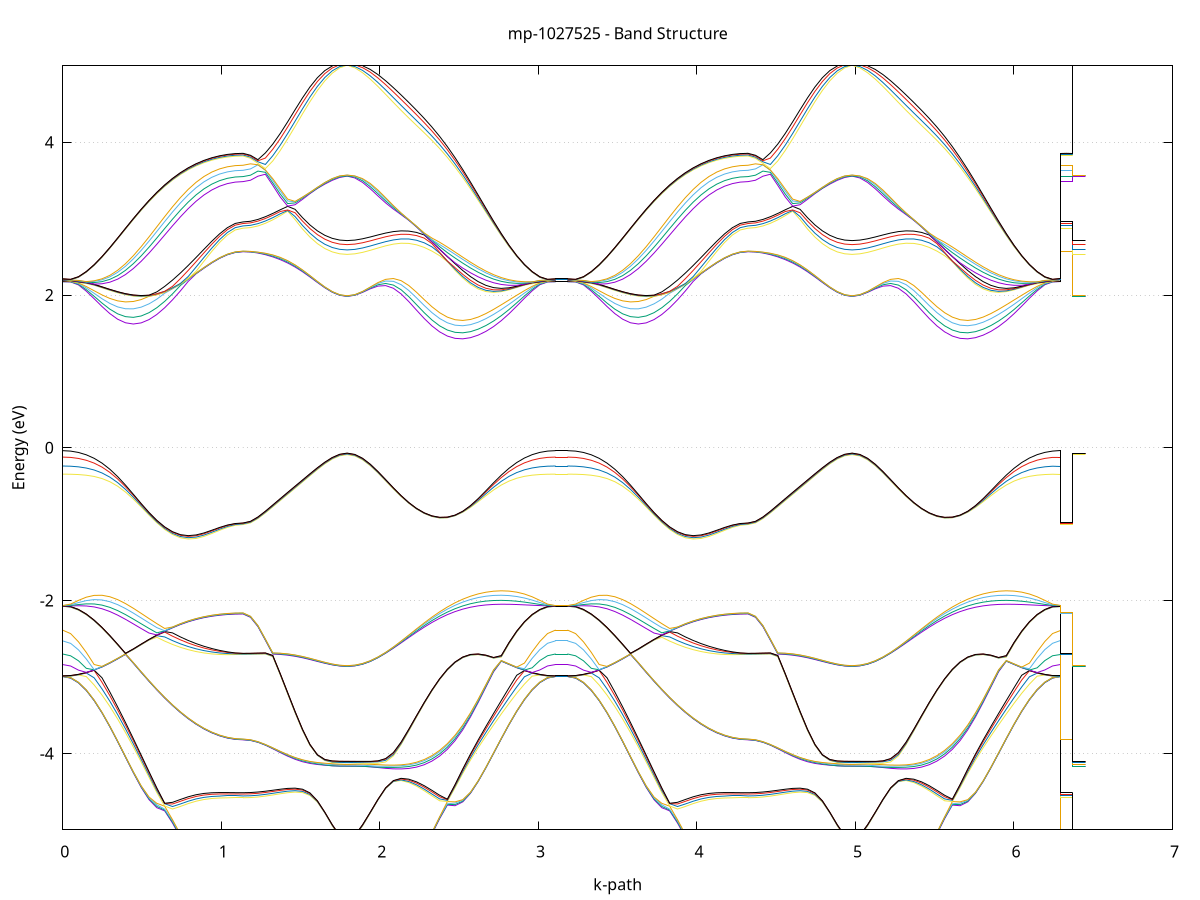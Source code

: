 set title 'mp-1027525 - Band Structure'
set xlabel 'k-path'
set ylabel 'Energy (eV)'
set grid y
set yrange [-5:5]
set terminal png size 800,600
set output 'mp-1027525_bands_gnuplot.png'
plot '-' using 1:2 with lines notitle, '-' using 1:2 with lines notitle, '-' using 1:2 with lines notitle, '-' using 1:2 with lines notitle, '-' using 1:2 with lines notitle, '-' using 1:2 with lines notitle, '-' using 1:2 with lines notitle, '-' using 1:2 with lines notitle, '-' using 1:2 with lines notitle, '-' using 1:2 with lines notitle, '-' using 1:2 with lines notitle, '-' using 1:2 with lines notitle, '-' using 1:2 with lines notitle, '-' using 1:2 with lines notitle, '-' using 1:2 with lines notitle, '-' using 1:2 with lines notitle, '-' using 1:2 with lines notitle, '-' using 1:2 with lines notitle, '-' using 1:2 with lines notitle, '-' using 1:2 with lines notitle, '-' using 1:2 with lines notitle, '-' using 1:2 with lines notitle, '-' using 1:2 with lines notitle, '-' using 1:2 with lines notitle, '-' using 1:2 with lines notitle, '-' using 1:2 with lines notitle, '-' using 1:2 with lines notitle, '-' using 1:2 with lines notitle, '-' using 1:2 with lines notitle, '-' using 1:2 with lines notitle, '-' using 1:2 with lines notitle, '-' using 1:2 with lines notitle, '-' using 1:2 with lines notitle, '-' using 1:2 with lines notitle, '-' using 1:2 with lines notitle, '-' using 1:2 with lines notitle, '-' using 1:2 with lines notitle, '-' using 1:2 with lines notitle, '-' using 1:2 with lines notitle, '-' using 1:2 with lines notitle, '-' using 1:2 with lines notitle, '-' using 1:2 with lines notitle, '-' using 1:2 with lines notitle, '-' using 1:2 with lines notitle, '-' using 1:2 with lines notitle, '-' using 1:2 with lines notitle, '-' using 1:2 with lines notitle, '-' using 1:2 with lines notitle, '-' using 1:2 with lines notitle, '-' using 1:2 with lines notitle, '-' using 1:2 with lines notitle, '-' using 1:2 with lines notitle, '-' using 1:2 with lines notitle, '-' using 1:2 with lines notitle, '-' using 1:2 with lines notitle, '-' using 1:2 with lines notitle, '-' using 1:2 with lines notitle, '-' using 1:2 with lines notitle, '-' using 1:2 with lines notitle, '-' using 1:2 with lines notitle, '-' using 1:2 with lines notitle, '-' using 1:2 with lines notitle, '-' using 1:2 with lines notitle, '-' using 1:2 with lines notitle, '-' using 1:2 with lines notitle, '-' using 1:2 with lines notitle, '-' using 1:2 with lines notitle, '-' using 1:2 with lines notitle, '-' using 1:2 with lines notitle, '-' using 1:2 with lines notitle, '-' using 1:2 with lines notitle, '-' using 1:2 with lines notitle, '-' using 1:2 with lines notitle, '-' using 1:2 with lines notitle, '-' using 1:2 with lines notitle, '-' using 1:2 with lines notitle, '-' using 1:2 with lines notitle, '-' using 1:2 with lines notitle, '-' using 1:2 with lines notitle, '-' using 1:2 with lines notitle, '-' using 1:2 with lines notitle, '-' using 1:2 with lines notitle, '-' using 1:2 with lines notitle, '-' using 1:2 with lines notitle
0.000000 -34.062053
0.049438 -34.063953
0.098875 -34.069553
0.148313 -34.078753
0.197751 -34.091353
0.247188 -34.107053
0.296626 -34.125553
0.346063 -34.146653
0.395501 -34.169653
0.444939 -34.194353
0.494376 -34.220053
0.543814 -34.246453
0.593252 -34.272953
0.642689 -34.299053
0.692127 -34.324353
0.741565 -34.348353
0.791002 -34.370553
0.840440 -34.390653
0.889878 -34.408353
0.939315 -34.423153
0.988753 -34.435053
1.038190 -34.443653
1.087628 -34.448853
1.137066 -34.450553
1.137066 -34.450553
1.183958 -34.449953
1.230849 -34.447853
1.277741 -34.444553
1.324633 -34.439853
1.371525 -34.433953
1.418417 -34.426853
1.465308 -34.418653
1.512200 -34.409453
1.559092 -34.399453
1.605984 -34.388653
1.652876 -34.377353
1.699767 -34.366253
1.746659 -34.356753
1.793551 -34.352453
1.793551 -34.352453
1.842180 -34.356553
1.890808 -34.364553
1.939437 -34.372053
1.988065 -34.377653
2.036694 -34.380653
2.085322 -34.380853
2.133951 -34.377953
2.182579 -34.371953
2.231208 -34.362953
2.279836 -34.350953
2.328465 -34.336353
2.377093 -34.319253
2.425722 -34.299953
2.474351 -34.278953
2.522979 -34.256653
2.571608 -34.233553
2.620236 -34.210053
2.668865 -34.186653
2.717493 -34.164053
2.766122 -34.142553
2.814750 -34.122853
2.863379 -34.105253
2.912007 -34.090253
2.960636 -34.078153
3.009264 -34.069353
3.057893 -34.063953
3.106522 -34.062053
3.106522 -34.062053
3.146030 -34.062053
3.185539 -34.062053
3.185539 -34.062053
3.234977 -34.063953
3.284415 -34.069553
3.333852 -34.078753
3.383290 -34.091353
3.432728 -34.107053
3.482165 -34.125553
3.531603 -34.146653
3.581041 -34.169653
3.630478 -34.194353
3.679916 -34.220053
3.729353 -34.246453
3.778791 -34.272953
3.828229 -34.299053
3.877666 -34.324353
3.927104 -34.348353
3.976542 -34.370553
4.025979 -34.390653
4.075417 -34.408353
4.124855 -34.423153
4.174292 -34.435053
4.223730 -34.443653
4.273167 -34.448853
4.322605 -34.450553
4.322605 -34.450553
4.369497 -34.449953
4.416389 -34.447853
4.463281 -34.444553
4.510172 -34.439853
4.557064 -34.433953
4.603956 -34.426853
4.650848 -34.418653
4.697740 -34.409453
4.744631 -34.399453
4.791523 -34.388653
4.838415 -34.377353
4.885307 -34.366253
4.932199 -34.356753
4.979090 -34.352453
4.979090 -34.352453
5.027719 -34.356553
5.076347 -34.364553
5.124976 -34.372053
5.173605 -34.377653
5.222233 -34.380653
5.270862 -34.380853
5.319490 -34.377953
5.368119 -34.371953
5.416747 -34.362953
5.465376 -34.350953
5.514004 -34.336353
5.562633 -34.319253
5.611261 -34.299953
5.659890 -34.278953
5.708518 -34.256653
5.757147 -34.233553
5.805776 -34.210053
5.854404 -34.186653
5.903033 -34.164053
5.951661 -34.142553
6.000290 -34.122853
6.048918 -34.105253
6.097547 -34.090253
6.146175 -34.078153
6.194804 -34.069353
6.243432 -34.063953
6.292061 -34.062053
6.292061 -34.450553
6.331570 -34.450553
6.371079 -34.450553
6.371079 -34.352453
6.410588 -34.352453
6.450097 -34.352453
e
0.000000 -34.062053
0.049438 -34.062553
0.098875 -34.067053
0.148313 -34.076253
0.197751 -34.088853
0.247188 -34.104553
0.296626 -34.123153
0.346063 -34.144153
0.395501 -34.167153
0.444939 -34.191853
0.494376 -34.217553
0.543814 -34.243953
0.593252 -34.270453
0.642689 -34.296553
0.692127 -34.321853
0.741565 -34.345853
0.791002 -34.368053
0.840440 -34.388253
0.889878 -34.405853
0.939315 -34.420753
0.988753 -34.432553
1.038190 -34.441153
1.087628 -34.446353
1.137066 -34.448153
1.137066 -34.448153
1.183958 -34.447453
1.230849 -34.445453
1.277741 -34.442053
1.324633 -34.437353
1.371525 -34.431453
1.418417 -34.424453
1.465308 -34.416253
1.512200 -34.407053
1.559092 -34.396953
1.605984 -34.386153
1.652876 -34.374953
1.699767 -34.363753
1.746659 -34.354253
1.793551 -34.349953
1.793551 -34.349953
1.842180 -34.354053
1.890808 -34.362053
1.939437 -34.369553
1.988065 -34.375153
2.036694 -34.378253
2.085322 -34.378353
2.133951 -34.375453
2.182579 -34.369453
2.231208 -34.360453
2.279836 -34.348553
2.328465 -34.333853
2.377093 -34.316753
2.425722 -34.297553
2.474351 -34.276553
2.522979 -34.254253
2.571608 -34.231053
2.620236 -34.207553
2.668865 -34.184253
2.717493 -34.161553
2.766122 -34.140053
2.814750 -34.120353
2.863379 -34.102753
2.912007 -34.087753
2.960636 -34.075653
3.009264 -34.066853
3.057893 -34.062453
3.106522 -34.062053
3.106522 -34.062053
3.146030 -34.062053
3.185539 -34.062053
3.185539 -34.062053
3.234977 -34.062553
3.284415 -34.067053
3.333852 -34.076253
3.383290 -34.088853
3.432728 -34.104553
3.482165 -34.123153
3.531603 -34.144153
3.581041 -34.167153
3.630478 -34.191853
3.679916 -34.217553
3.729353 -34.243953
3.778791 -34.270453
3.828229 -34.296553
3.877666 -34.321853
3.927104 -34.345853
3.976542 -34.368053
4.025979 -34.388253
4.075417 -34.405853
4.124855 -34.420753
4.174292 -34.432553
4.223730 -34.441153
4.273167 -34.446353
4.322605 -34.448153
4.322605 -34.448153
4.369497 -34.447453
4.416389 -34.445453
4.463281 -34.442053
4.510172 -34.437353
4.557064 -34.431453
4.603956 -34.424453
4.650848 -34.416253
4.697740 -34.407053
4.744631 -34.396953
4.791523 -34.386153
4.838415 -34.374953
4.885307 -34.363753
4.932199 -34.354253
4.979090 -34.349953
4.979090 -34.349953
5.027719 -34.354053
5.076347 -34.362053
5.124976 -34.369553
5.173605 -34.375153
5.222233 -34.378253
5.270862 -34.378353
5.319490 -34.375453
5.368119 -34.369453
5.416747 -34.360453
5.465376 -34.348553
5.514004 -34.333853
5.562633 -34.316753
5.611261 -34.297553
5.659890 -34.276553
5.708518 -34.254253
5.757147 -34.231053
5.805776 -34.207553
5.854404 -34.184253
5.903033 -34.161553
5.951661 -34.140053
6.000290 -34.120353
6.048918 -34.102753
6.097547 -34.087753
6.146175 -34.075653
6.194804 -34.066853
6.243432 -34.062453
6.292061 -34.062053
6.292061 -34.448153
6.331570 -34.448153
6.371079 -34.448153
6.371079 -34.349953
6.410588 -34.349953
6.450097 -34.349953
e
0.000000 -34.059653
0.049438 -34.061553
0.098875 -34.063853
0.148313 -34.072953
0.197751 -34.085553
0.247188 -34.101353
0.296626 -34.119853
0.346063 -34.140853
0.395501 -34.163953
0.444939 -34.188553
0.494376 -34.214353
0.543814 -34.240653
0.593252 -34.267153
0.642689 -34.293353
0.692127 -34.318553
0.741565 -34.342553
0.791002 -34.364853
0.840440 -34.384953
0.889878 -34.402553
0.939315 -34.417453
0.988753 -34.429253
1.038190 -34.437853
1.087628 -34.443053
1.137066 -34.444853
1.137066 -34.444853
1.183958 -34.444153
1.230849 -34.442153
1.277741 -34.438753
1.324633 -34.434153
1.371525 -34.428253
1.418417 -34.421153
1.465308 -34.412953
1.512200 -34.403753
1.559092 -34.393653
1.605984 -34.382853
1.652876 -34.371653
1.699767 -34.360553
1.746659 -34.350953
1.793551 -34.346653
1.793551 -34.346653
1.842180 -34.350853
1.890808 -34.358753
1.939437 -34.366353
1.988065 -34.371953
2.036694 -34.374953
2.085322 -34.375053
2.133951 -34.372153
2.182579 -34.366153
2.231208 -34.357153
2.279836 -34.345253
2.328465 -34.330553
2.377093 -34.313453
2.425722 -34.294253
2.474351 -34.273253
2.522979 -34.250953
2.571608 -34.227753
2.620236 -34.204253
2.668865 -34.180953
2.717493 -34.158253
2.766122 -34.136853
2.814750 -34.117053
2.863379 -34.099453
2.912007 -34.084453
2.960636 -34.072453
3.009264 -34.063753
3.057893 -34.061453
3.106522 -34.059653
3.106522 -34.059653
3.146030 -34.059653
3.185539 -34.059653
3.185539 -34.059653
3.234977 -34.061553
3.284415 -34.063853
3.333852 -34.072953
3.383290 -34.085553
3.432728 -34.101353
3.482165 -34.119853
3.531603 -34.140853
3.581041 -34.163953
3.630478 -34.188553
3.679916 -34.214353
3.729353 -34.240653
3.778791 -34.267153
3.828229 -34.293353
3.877666 -34.318553
3.927104 -34.342553
3.976542 -34.364853
4.025979 -34.384953
4.075417 -34.402553
4.124855 -34.417453
4.174292 -34.429253
4.223730 -34.437853
4.273167 -34.443053
4.322605 -34.444853
4.322605 -34.444853
4.369497 -34.444153
4.416389 -34.442153
4.463281 -34.438753
4.510172 -34.434153
4.557064 -34.428253
4.603956 -34.421153
4.650848 -34.412953
4.697740 -34.403753
4.744631 -34.393653
4.791523 -34.382853
4.838415 -34.371653
4.885307 -34.360553
4.932199 -34.350953
4.979090 -34.346653
4.979090 -34.346653
5.027719 -34.350853
5.076347 -34.358753
5.124976 -34.366353
5.173605 -34.371953
5.222233 -34.374953
5.270862 -34.375053
5.319490 -34.372153
5.368119 -34.366153
5.416747 -34.357153
5.465376 -34.345253
5.514004 -34.330553
5.562633 -34.313453
5.611261 -34.294253
5.659890 -34.273253
5.708518 -34.250953
5.757147 -34.227753
5.805776 -34.204253
5.854404 -34.180953
5.903033 -34.158253
5.951661 -34.136853
6.000290 -34.117053
6.048918 -34.099453
6.097547 -34.084453
6.146175 -34.072453
6.194804 -34.063753
6.243432 -34.061453
6.292061 -34.059653
6.292061 -34.444853
6.331570 -34.444853
6.371079 -34.444853
6.371079 -34.346653
6.410588 -34.346653
6.450097 -34.346653
e
0.000000 -34.059653
0.049438 -34.060053
0.098875 -34.063753
0.148313 -34.071553
0.197751 -34.084053
0.247188 -34.099853
0.296626 -34.118353
0.346063 -34.139353
0.395501 -34.162453
0.444939 -34.187053
0.494376 -34.212853
0.543814 -34.239253
0.593252 -34.265753
0.642689 -34.291853
0.692127 -34.317153
0.741565 -34.341053
0.791002 -34.363353
0.840440 -34.383453
0.889878 -34.401053
0.939315 -34.415953
0.988753 -34.427753
1.038190 -34.436353
1.087628 -34.441553
1.137066 -34.443353
1.137066 -34.443353
1.183958 -34.442653
1.230849 -34.440653
1.277741 -34.437253
1.324633 -34.432653
1.371525 -34.426753
1.418417 -34.419653
1.465308 -34.411453
1.512200 -34.402253
1.559092 -34.392153
1.605984 -34.381353
1.652876 -34.370153
1.699767 -34.359053
1.746659 -34.349453
1.793551 -34.345153
1.793551 -34.345153
1.842180 -34.349353
1.890808 -34.357253
1.939437 -34.364853
1.988065 -34.370453
2.036694 -34.373453
2.085322 -34.373553
2.133951 -34.370653
2.182579 -34.364753
2.231208 -34.355653
2.279836 -34.343753
2.328465 -34.329053
2.377093 -34.311953
2.425722 -34.292753
2.474351 -34.271753
2.522979 -34.249453
2.571608 -34.226253
2.620236 -34.202753
2.668865 -34.179453
2.717493 -34.156753
2.766122 -34.135353
2.814750 -34.115553
2.863379 -34.098053
2.912007 -34.082953
2.960636 -34.070953
3.009264 -34.063553
3.057893 -34.060053
3.106522 -34.059653
3.106522 -34.059653
3.146030 -34.059653
3.185539 -34.059653
3.185539 -34.059653
3.234977 -34.060053
3.284415 -34.063753
3.333852 -34.071553
3.383290 -34.084053
3.432728 -34.099853
3.482165 -34.118353
3.531603 -34.139353
3.581041 -34.162453
3.630478 -34.187053
3.679916 -34.212853
3.729353 -34.239253
3.778791 -34.265753
3.828229 -34.291853
3.877666 -34.317153
3.927104 -34.341053
3.976542 -34.363353
4.025979 -34.383453
4.075417 -34.401053
4.124855 -34.415953
4.174292 -34.427753
4.223730 -34.436353
4.273167 -34.441553
4.322605 -34.443353
4.322605 -34.443353
4.369497 -34.442653
4.416389 -34.440653
4.463281 -34.437253
4.510172 -34.432653
4.557064 -34.426753
4.603956 -34.419653
4.650848 -34.411453
4.697740 -34.402253
4.744631 -34.392153
4.791523 -34.381353
4.838415 -34.370153
4.885307 -34.359053
4.932199 -34.349453
4.979090 -34.345153
4.979090 -34.345153
5.027719 -34.349353
5.076347 -34.357253
5.124976 -34.364853
5.173605 -34.370453
5.222233 -34.373453
5.270862 -34.373553
5.319490 -34.370653
5.368119 -34.364753
5.416747 -34.355653
5.465376 -34.343753
5.514004 -34.329053
5.562633 -34.311953
5.611261 -34.292753
5.659890 -34.271753
5.708518 -34.249453
5.757147 -34.226253
5.805776 -34.202753
5.854404 -34.179453
5.903033 -34.156753
5.951661 -34.135353
6.000290 -34.115553
6.048918 -34.098053
6.097547 -34.082953
6.146175 -34.070953
6.194804 -34.063553
6.243432 -34.060053
6.292061 -34.059653
6.292061 -34.443353
6.331570 -34.443353
6.371079 -34.443353
6.371079 -34.345153
6.410588 -34.345153
6.450097 -34.345153
e
0.000000 -34.056353
0.049438 -34.058253
0.098875 -34.062353
0.148313 -34.065853
0.197751 -34.068653
0.247188 -34.072253
0.296626 -34.076453
0.346063 -34.081253
0.395501 -34.086553
0.444939 -34.092253
0.494376 -34.098153
0.543814 -34.104253
0.593252 -34.110353
0.642689 -34.116453
0.692127 -34.122353
0.741565 -34.127953
0.791002 -34.133153
0.840440 -34.137953
0.889878 -34.142053
0.939315 -34.145553
0.988753 -34.148353
1.038190 -34.150453
1.087628 -34.151653
1.137066 -34.152053
1.137066 -34.152053
1.183958 -34.153453
1.230849 -34.157653
1.277741 -34.164353
1.324633 -34.173553
1.371525 -34.185053
1.418417 -34.198353
1.465308 -34.213353
1.512200 -34.229453
1.559092 -34.246253
1.605984 -34.263253
1.652876 -34.279953
1.699767 -34.295253
1.746659 -34.307553
1.793551 -34.312853
1.793551 -34.312853
1.842180 -34.307553
1.890808 -34.296053
1.939437 -34.282253
1.988065 -34.267653
2.036694 -34.252653
2.085322 -34.237753
2.133951 -34.222853
2.182579 -34.208353
2.231208 -34.194153
2.279836 -34.180453
2.328465 -34.167353
2.377093 -34.154853
2.425722 -34.143053
2.474351 -34.131953
2.522979 -34.121653
2.571608 -34.112153
2.620236 -34.103453
2.668865 -34.095553
2.717493 -34.088553
2.766122 -34.082253
2.814750 -34.076953
2.863379 -34.072353
2.912007 -34.068653
2.960636 -34.065753
3.009264 -34.062053
3.057893 -34.058153
3.106522 -34.056353
3.106522 -34.056353
3.146030 -34.056353
3.185539 -34.056353
3.185539 -34.056353
3.234977 -34.058253
3.284415 -34.062353
3.333852 -34.065853
3.383290 -34.068653
3.432728 -34.072253
3.482165 -34.076453
3.531603 -34.081253
3.581041 -34.086553
3.630478 -34.092253
3.679916 -34.098153
3.729353 -34.104253
3.778791 -34.110353
3.828229 -34.116453
3.877666 -34.122353
3.927104 -34.127953
3.976542 -34.133153
4.025979 -34.137953
4.075417 -34.142053
4.124855 -34.145553
4.174292 -34.148353
4.223730 -34.150453
4.273167 -34.151653
4.322605 -34.152053
4.322605 -34.152053
4.369497 -34.153453
4.416389 -34.157653
4.463281 -34.164353
4.510172 -34.173553
4.557064 -34.185053
4.603956 -34.198353
4.650848 -34.213353
4.697740 -34.229453
4.744631 -34.246253
4.791523 -34.263253
4.838415 -34.279953
4.885307 -34.295253
4.932199 -34.307553
4.979090 -34.312853
4.979090 -34.312853
5.027719 -34.307553
5.076347 -34.296053
5.124976 -34.282253
5.173605 -34.267653
5.222233 -34.252653
5.270862 -34.237753
5.319490 -34.222853
5.368119 -34.208353
5.416747 -34.194153
5.465376 -34.180453
5.514004 -34.167353
5.562633 -34.154853
5.611261 -34.143053
5.659890 -34.131953
5.708518 -34.121653
5.757147 -34.112153
5.805776 -34.103453
5.854404 -34.095553
5.903033 -34.088553
5.951661 -34.082253
6.000290 -34.076953
6.048918 -34.072353
6.097547 -34.068653
6.146175 -34.065753
6.194804 -34.062053
6.243432 -34.058153
6.292061 -34.056353
6.292061 -34.152053
6.331570 -34.152053
6.371079 -34.152053
6.371079 -34.312853
6.410588 -34.312853
6.450097 -34.312853
e
0.000000 -34.056353
0.049438 -34.056753
0.098875 -34.061353
0.148313 -34.063353
0.197751 -34.066253
0.247188 -34.069853
0.296626 -34.074053
0.346063 -34.078853
0.395501 -34.084053
0.444939 -34.089753
0.494376 -34.095653
0.543814 -34.101753
0.593252 -34.107953
0.642689 -34.113953
0.692127 -34.119853
0.741565 -34.125453
0.791002 -34.130753
0.840440 -34.135453
0.889878 -34.139653
0.939315 -34.143153
0.988753 -34.145953
1.038190 -34.147953
1.087628 -34.149253
1.137066 -34.149653
1.137066 -34.149653
1.183958 -34.151053
1.230849 -34.155153
1.277741 -34.161953
1.324633 -34.171153
1.371525 -34.182553
1.418417 -34.195953
1.465308 -34.210853
1.512200 -34.226953
1.559092 -34.243753
1.605984 -34.260853
1.652876 -34.277453
1.699767 -34.292753
1.746659 -34.305153
1.793551 -34.310353
1.793551 -34.310353
1.842180 -34.305053
1.890808 -34.293553
1.939437 -34.279753
1.988065 -34.265153
2.036694 -34.250253
2.085322 -34.235253
2.133951 -34.220453
2.182579 -34.205853
2.231208 -34.191653
2.279836 -34.178053
2.328465 -34.164953
2.377093 -34.152453
2.425722 -34.140653
2.474351 -34.129553
2.522979 -34.119253
2.571608 -34.109653
2.620236 -34.100953
2.668865 -34.093053
2.717493 -34.086053
2.766122 -34.079853
2.814750 -34.074453
2.863379 -34.069953
2.912007 -34.066153
2.960636 -34.063353
3.009264 -34.061253
3.057893 -34.056753
3.106522 -34.056353
3.106522 -34.056353
3.146030 -34.056353
3.185539 -34.056353
3.185539 -34.056353
3.234977 -34.056753
3.284415 -34.061353
3.333852 -34.063353
3.383290 -34.066253
3.432728 -34.069853
3.482165 -34.074053
3.531603 -34.078853
3.581041 -34.084053
3.630478 -34.089753
3.679916 -34.095653
3.729353 -34.101753
3.778791 -34.107953
3.828229 -34.113953
3.877666 -34.119853
3.927104 -34.125453
3.976542 -34.130753
4.025979 -34.135453
4.075417 -34.139653
4.124855 -34.143153
4.174292 -34.145953
4.223730 -34.147953
4.273167 -34.149253
4.322605 -34.149653
4.322605 -34.149653
4.369497 -34.151053
4.416389 -34.155153
4.463281 -34.161953
4.510172 -34.171153
4.557064 -34.182553
4.603956 -34.195953
4.650848 -34.210853
4.697740 -34.226953
4.744631 -34.243753
4.791523 -34.260853
4.838415 -34.277453
4.885307 -34.292753
4.932199 -34.305153
4.979090 -34.310353
4.979090 -34.310353
5.027719 -34.305053
5.076347 -34.293553
5.124976 -34.279753
5.173605 -34.265153
5.222233 -34.250253
5.270862 -34.235253
5.319490 -34.220453
5.368119 -34.205853
5.416747 -34.191653
5.465376 -34.178053
5.514004 -34.164953
5.562633 -34.152453
5.611261 -34.140653
5.659890 -34.129553
5.708518 -34.119253
5.757147 -34.109653
5.805776 -34.100953
5.854404 -34.093053
5.903033 -34.086053
5.951661 -34.079853
6.000290 -34.074453
6.048918 -34.069953
6.097547 -34.066153
6.146175 -34.063353
6.194804 -34.061253
6.243432 -34.056753
6.292061 -34.056353
6.292061 -34.149653
6.331570 -34.149653
6.371079 -34.149653
6.371079 -34.310353
6.410588 -34.310353
6.450097 -34.310353
e
0.000000 -34.054853
0.049438 -34.056753
0.098875 -34.058053
0.148313 -34.060153
0.197751 -34.062953
0.247188 -34.066553
0.296626 -34.070753
0.346063 -34.075553
0.395501 -34.080853
0.444939 -34.086453
0.494376 -34.092453
0.543814 -34.098553
0.593252 -34.104653
0.642689 -34.110753
0.692127 -34.116653
0.741565 -34.122253
0.791002 -34.127453
0.840440 -34.132153
0.889878 -34.136353
0.939315 -34.139853
0.988753 -34.142653
1.038190 -34.144753
1.087628 -34.145953
1.137066 -34.146353
1.137066 -34.146353
1.183958 -34.147753
1.230849 -34.151853
1.277741 -34.158653
1.324633 -34.167853
1.371525 -34.179353
1.418417 -34.192653
1.465308 -34.207553
1.512200 -34.223653
1.559092 -34.240553
1.605984 -34.257553
1.652876 -34.274153
1.699767 -34.289553
1.746659 -34.301853
1.793551 -34.307053
1.793551 -34.307053
1.842180 -34.301853
1.890808 -34.290253
1.939437 -34.276553
1.988065 -34.261853
2.036694 -34.246953
2.085322 -34.231953
2.133951 -34.217153
2.182579 -34.202553
2.231208 -34.188453
2.279836 -34.174753
2.328465 -34.161653
2.377093 -34.149153
2.425722 -34.137353
2.474351 -34.126253
2.522979 -34.115953
2.571608 -34.106453
2.620236 -34.097753
2.668865 -34.089853
2.717493 -34.082753
2.766122 -34.076553
2.814750 -34.071153
2.863379 -34.066653
2.912007 -34.062953
2.960636 -34.060053
3.009264 -34.058053
3.057893 -34.056653
3.106522 -34.054853
3.106522 -34.054853
3.146030 -34.054853
3.185539 -34.054853
3.185539 -34.054853
3.234977 -34.056753
3.284415 -34.058053
3.333852 -34.060153
3.383290 -34.062953
3.432728 -34.066553
3.482165 -34.070753
3.531603 -34.075553
3.581041 -34.080853
3.630478 -34.086453
3.679916 -34.092453
3.729353 -34.098553
3.778791 -34.104653
3.828229 -34.110753
3.877666 -34.116653
3.927104 -34.122253
3.976542 -34.127453
4.025979 -34.132153
4.075417 -34.136353
4.124855 -34.139853
4.174292 -34.142653
4.223730 -34.144753
4.273167 -34.145953
4.322605 -34.146353
4.322605 -34.146353
4.369497 -34.147753
4.416389 -34.151853
4.463281 -34.158653
4.510172 -34.167853
4.557064 -34.179353
4.603956 -34.192653
4.650848 -34.207553
4.697740 -34.223653
4.744631 -34.240553
4.791523 -34.257553
4.838415 -34.274153
4.885307 -34.289553
4.932199 -34.301853
4.979090 -34.307053
4.979090 -34.307053
5.027719 -34.301853
5.076347 -34.290253
5.124976 -34.276553
5.173605 -34.261853
5.222233 -34.246953
5.270862 -34.231953
5.319490 -34.217153
5.368119 -34.202553
5.416747 -34.188453
5.465376 -34.174753
5.514004 -34.161653
5.562633 -34.149153
5.611261 -34.137353
5.659890 -34.126253
5.708518 -34.115953
5.757147 -34.106453
5.805776 -34.097753
5.854404 -34.089853
5.903033 -34.082753
5.951661 -34.076553
6.000290 -34.071153
6.048918 -34.066653
6.097547 -34.062953
6.146175 -34.060053
6.194804 -34.058053
6.243432 -34.056653
6.292061 -34.054853
6.292061 -34.146353
6.331570 -34.146353
6.371079 -34.146353
6.371079 -34.307053
6.410588 -34.307053
6.450097 -34.307053
e
0.000000 -34.054853
0.049438 -34.055353
0.098875 -34.056553
0.148313 -34.058653
0.197751 -34.061453
0.247188 -34.065053
0.296626 -34.069253
0.346063 -34.074053
0.395501 -34.079353
0.444939 -34.084953
0.494376 -34.090953
0.543814 -34.097053
0.593252 -34.103153
0.642689 -34.109253
0.692127 -34.115153
0.741565 -34.120753
0.791002 -34.125953
0.840440 -34.130653
0.889878 -34.134853
0.939315 -34.138353
0.988753 -34.141153
1.038190 -34.143253
1.087628 -34.144453
1.137066 -34.144853
1.137066 -34.144853
1.183958 -34.146253
1.230849 -34.150353
1.277741 -34.157153
1.324633 -34.166353
1.371525 -34.177853
1.418417 -34.191153
1.465308 -34.206153
1.512200 -34.222253
1.559092 -34.239053
1.605984 -34.256053
1.652876 -34.272653
1.699767 -34.288053
1.746659 -34.300353
1.793551 -34.305553
1.793551 -34.305553
1.842180 -34.300353
1.890808 -34.288753
1.939437 -34.275053
1.988065 -34.260353
2.036694 -34.245453
2.085322 -34.230453
2.133951 -34.215653
2.182579 -34.201053
2.231208 -34.186953
2.279836 -34.173253
2.328465 -34.160153
2.377093 -34.147653
2.425722 -34.135853
2.474351 -34.124753
2.522979 -34.114453
2.571608 -34.104953
2.620236 -34.096253
2.668865 -34.088353
2.717493 -34.081253
2.766122 -34.075053
2.814750 -34.069653
2.863379 -34.065153
2.912007 -34.061453
2.960636 -34.058553
3.009264 -34.056553
3.057893 -34.055253
3.106522 -34.054853
3.106522 -34.054853
3.146030 -34.054853
3.185539 -34.054853
3.185539 -34.054853
3.234977 -34.055353
3.284415 -34.056553
3.333852 -34.058653
3.383290 -34.061453
3.432728 -34.065053
3.482165 -34.069253
3.531603 -34.074053
3.581041 -34.079353
3.630478 -34.084953
3.679916 -34.090953
3.729353 -34.097053
3.778791 -34.103153
3.828229 -34.109253
3.877666 -34.115153
3.927104 -34.120753
3.976542 -34.125953
4.025979 -34.130653
4.075417 -34.134853
4.124855 -34.138353
4.174292 -34.141153
4.223730 -34.143253
4.273167 -34.144453
4.322605 -34.144853
4.322605 -34.144853
4.369497 -34.146253
4.416389 -34.150353
4.463281 -34.157153
4.510172 -34.166353
4.557064 -34.177853
4.603956 -34.191153
4.650848 -34.206153
4.697740 -34.222253
4.744631 -34.239053
4.791523 -34.256053
4.838415 -34.272653
4.885307 -34.288053
4.932199 -34.300353
4.979090 -34.305553
4.979090 -34.305553
5.027719 -34.300353
5.076347 -34.288753
5.124976 -34.275053
5.173605 -34.260353
5.222233 -34.245453
5.270862 -34.230453
5.319490 -34.215653
5.368119 -34.201053
5.416747 -34.186953
5.465376 -34.173253
5.514004 -34.160153
5.562633 -34.147653
5.611261 -34.135853
5.659890 -34.124753
5.708518 -34.114453
5.757147 -34.104953
5.805776 -34.096253
5.854404 -34.088353
5.903033 -34.081253
5.951661 -34.075053
6.000290 -34.069653
6.048918 -34.065153
6.097547 -34.061453
6.146175 -34.058553
6.194804 -34.056553
6.243432 -34.055253
6.292061 -34.054853
6.292061 -34.144853
6.331570 -34.144853
6.371079 -34.144853
6.371079 -34.305553
6.410588 -34.305553
6.450097 -34.305553
e
0.000000 -34.013553
0.049438 -34.013153
0.098875 -34.011953
0.148313 -34.009953
0.197751 -34.007253
0.247188 -34.003853
0.296626 -33.999853
0.346063 -33.995253
0.395501 -33.990253
0.444939 -33.984853
0.494376 -33.979153
0.543814 -33.973253
0.593252 -33.967353
0.642689 -33.961453
0.692127 -33.955753
0.741565 -33.950353
0.791002 -33.945253
0.840440 -33.940653
0.889878 -33.936553
0.939315 -33.933153
0.988753 -33.930353
1.038190 -33.928353
1.087628 -33.927153
1.137066 -33.926753
1.137066 -33.926753
1.183958 -33.926653
1.230849 -33.926253
1.277741 -33.925753
1.324633 -33.924953
1.371525 -33.923953
1.418417 -33.922953
1.465308 -33.921753
1.512200 -33.920553
1.559092 -33.919353
1.605984 -33.918353
1.652876 -33.917353
1.699767 -33.916653
1.746659 -33.916153
1.793551 -33.915953
1.793551 -33.915953
1.842180 -33.916153
1.890808 -33.916853
1.939437 -33.917953
1.988065 -33.919553
2.036694 -33.921753
2.085322 -33.924453
2.133951 -33.927753
2.182579 -33.931453
2.231208 -33.935753
2.279836 -33.940453
2.328465 -33.945453
2.377093 -33.950953
2.425722 -33.956553
2.474351 -33.962353
2.522979 -33.968353
2.571608 -33.974253
2.620236 -33.979953
2.668865 -33.985553
2.717493 -33.990853
2.766122 -33.995853
2.814750 -34.000253
2.863379 -34.004153
2.912007 -34.007453
2.960636 -34.010053
3.009264 -34.011953
3.057893 -34.013153
3.106522 -34.013553
3.106522 -34.013553
3.146030 -34.013553
3.185539 -34.013553
3.185539 -34.013553
3.234977 -34.013153
3.284415 -34.011953
3.333852 -34.009953
3.383290 -34.007253
3.432728 -34.003853
3.482165 -33.999853
3.531603 -33.995253
3.581041 -33.990253
3.630478 -33.984853
3.679916 -33.979153
3.729353 -33.973253
3.778791 -33.967353
3.828229 -33.961453
3.877666 -33.955753
3.927104 -33.950353
3.976542 -33.945253
4.025979 -33.940653
4.075417 -33.936553
4.124855 -33.933153
4.174292 -33.930353
4.223730 -33.928353
4.273167 -33.927153
4.322605 -33.926753
4.322605 -33.926753
4.369497 -33.926653
4.416389 -33.926253
4.463281 -33.925753
4.510172 -33.924953
4.557064 -33.923953
4.603956 -33.922953
4.650848 -33.921753
4.697740 -33.920553
4.744631 -33.919353
4.791523 -33.918353
4.838415 -33.917353
4.885307 -33.916653
4.932199 -33.916153
4.979090 -33.915953
4.979090 -33.915953
5.027719 -33.916153
5.076347 -33.916853
5.124976 -33.917953
5.173605 -33.919553
5.222233 -33.921753
5.270862 -33.924453
5.319490 -33.927753
5.368119 -33.931453
5.416747 -33.935753
5.465376 -33.940453
5.514004 -33.945453
5.562633 -33.950953
5.611261 -33.956553
5.659890 -33.962353
5.708518 -33.968353
5.757147 -33.974253
5.805776 -33.979953
5.854404 -33.985553
5.903033 -33.990853
5.951661 -33.995853
6.000290 -34.000253
6.048918 -34.004153
6.097547 -34.007453
6.146175 -34.010053
6.194804 -34.011953
6.243432 -34.013153
6.292061 -34.013553
6.292061 -33.926753
6.331570 -33.926753
6.371079 -33.926753
6.371079 -33.915953
6.410588 -33.915953
6.450097 -33.915953
e
0.000000 -34.011153
0.049438 -34.010753
0.098875 -34.009553
0.148313 -34.007553
0.197751 -34.004853
0.247188 -34.001453
0.296626 -33.997453
0.346063 -33.992953
0.395501 -33.987853
0.444939 -33.982453
0.494376 -33.976753
0.543814 -33.970953
0.593252 -33.964953
0.642689 -33.959153
0.692127 -33.953353
0.741565 -33.947953
0.791002 -33.942853
0.840440 -33.938253
0.889878 -33.934153
0.939315 -33.930753
0.988753 -33.928053
1.038190 -33.926053
1.087628 -33.924853
1.137066 -33.924453
1.137066 -33.924453
1.183958 -33.924253
1.230849 -33.923953
1.277741 -33.923353
1.324633 -33.922553
1.371525 -33.921653
1.418417 -33.920553
1.465308 -33.919353
1.512200 -33.918253
1.559092 -33.917053
1.605984 -33.915953
1.652876 -33.915053
1.699767 -33.914253
1.746659 -33.913753
1.793551 -33.913553
1.793551 -33.913553
1.842180 -33.913853
1.890808 -33.914453
1.939437 -33.915553
1.988065 -33.917253
2.036694 -33.919353
2.085322 -33.922053
2.133951 -33.925353
2.182579 -33.929153
2.231208 -33.933353
2.279836 -33.938053
2.328465 -33.943153
2.377093 -33.948553
2.425722 -33.954253
2.474351 -33.960053
2.522979 -33.965953
2.571608 -33.971853
2.620236 -33.977653
2.668865 -33.983253
2.717493 -33.988553
2.766122 -33.993453
2.814750 -33.997853
2.863379 -34.001753
2.912007 -34.005053
2.960636 -34.007753
3.009264 -34.009653
3.057893 -34.010753
3.106522 -34.011153
3.106522 -34.011153
3.146030 -34.011153
3.185539 -34.011153
3.185539 -34.011153
3.234977 -34.010753
3.284415 -34.009553
3.333852 -34.007553
3.383290 -34.004853
3.432728 -34.001453
3.482165 -33.997453
3.531603 -33.992953
3.581041 -33.987853
3.630478 -33.982453
3.679916 -33.976753
3.729353 -33.970953
3.778791 -33.964953
3.828229 -33.959153
3.877666 -33.953353
3.927104 -33.947953
3.976542 -33.942853
4.025979 -33.938253
4.075417 -33.934153
4.124855 -33.930753
4.174292 -33.928053
4.223730 -33.926053
4.273167 -33.924853
4.322605 -33.924453
4.322605 -33.924453
4.369497 -33.924253
4.416389 -33.923953
4.463281 -33.923353
4.510172 -33.922553
4.557064 -33.921653
4.603956 -33.920553
4.650848 -33.919353
4.697740 -33.918253
4.744631 -33.917053
4.791523 -33.915953
4.838415 -33.915053
4.885307 -33.914253
4.932199 -33.913753
4.979090 -33.913553
4.979090 -33.913553
5.027719 -33.913853
5.076347 -33.914453
5.124976 -33.915553
5.173605 -33.917253
5.222233 -33.919353
5.270862 -33.922053
5.319490 -33.925353
5.368119 -33.929153
5.416747 -33.933353
5.465376 -33.938053
5.514004 -33.943153
5.562633 -33.948553
5.611261 -33.954253
5.659890 -33.960053
5.708518 -33.965953
5.757147 -33.971853
5.805776 -33.977653
5.854404 -33.983253
5.903033 -33.988553
5.951661 -33.993453
6.000290 -33.997853
6.048918 -34.001753
6.097547 -34.005053
6.146175 -34.007753
6.194804 -34.009653
6.243432 -34.010753
6.292061 -34.011153
6.292061 -33.924453
6.331570 -33.924453
6.371079 -33.924453
6.371079 -33.913553
6.410588 -33.913553
6.450097 -33.913553
e
0.000000 -34.007453
0.049438 -34.007053
0.098875 -34.005853
0.148313 -34.003953
0.197751 -34.001253
0.247188 -33.997853
0.296626 -33.993853
0.346063 -33.989253
0.395501 -33.984153
0.444939 -33.978753
0.494376 -33.973053
0.543814 -33.967253
0.593252 -33.961353
0.642689 -33.955453
0.692127 -33.949753
0.741565 -33.944253
0.791002 -33.939253
0.840440 -33.934553
0.889878 -33.930553
0.939315 -33.927053
0.988753 -33.924353
1.038190 -33.922353
1.087628 -33.921153
1.137066 -33.920753
1.137066 -33.920753
1.183958 -33.920653
1.230849 -33.920253
1.277741 -33.919653
1.324633 -33.918953
1.371525 -33.917953
1.418417 -33.916853
1.465308 -33.915753
1.512200 -33.914553
1.559092 -33.913353
1.605984 -33.912253
1.652876 -33.911353
1.699767 -33.910553
1.746659 -33.910153
1.793551 -33.909953
1.793551 -33.909953
1.842180 -33.910153
1.890808 -33.910753
1.939437 -33.911953
1.988065 -33.913553
2.036694 -33.915753
2.085322 -33.918453
2.133951 -33.921653
2.182579 -33.925453
2.231208 -33.929653
2.279836 -33.934353
2.328465 -33.939453
2.377093 -33.944853
2.425722 -33.950553
2.474351 -33.956353
2.522979 -33.962253
2.571608 -33.968153
2.620236 -33.973953
2.668865 -33.979553
2.717493 -33.984853
2.766122 -33.989753
2.814750 -33.994253
2.863379 -33.998153
2.912007 -34.001453
2.960636 -34.004053
3.009264 -34.005953
3.057893 -34.007053
3.106522 -34.007453
3.106522 -34.007453
3.146030 -34.007453
3.185539 -34.007453
3.185539 -34.007453
3.234977 -34.007053
3.284415 -34.005853
3.333852 -34.003953
3.383290 -34.001253
3.432728 -33.997853
3.482165 -33.993753
3.531603 -33.989253
3.581041 -33.984153
3.630478 -33.978753
3.679916 -33.973053
3.729353 -33.967253
3.778791 -33.961353
3.828229 -33.955453
3.877666 -33.949753
3.927104 -33.944253
3.976542 -33.939253
4.025979 -33.934553
4.075417 -33.930553
4.124855 -33.927053
4.174292 -33.924353
4.223730 -33.922353
4.273167 -33.921153
4.322605 -33.920753
4.322605 -33.920753
4.369497 -33.920653
4.416389 -33.920253
4.463281 -33.919653
4.510172 -33.918953
4.557064 -33.917953
4.603956 -33.916853
4.650848 -33.915753
4.697740 -33.914553
4.744631 -33.913353
4.791523 -33.912253
4.838415 -33.911353
4.885307 -33.910553
4.932199 -33.910153
4.979090 -33.909953
4.979090 -33.909953
5.027719 -33.910153
5.076347 -33.910753
5.124976 -33.911953
5.173605 -33.913553
5.222233 -33.915753
5.270862 -33.918453
5.319490 -33.921653
5.368119 -33.925453
5.416747 -33.929653
5.465376 -33.934353
5.514004 -33.939453
5.562633 -33.944853
5.611261 -33.950553
5.659890 -33.956353
5.708518 -33.962253
5.757147 -33.968153
5.805776 -33.973953
5.854404 -33.979553
5.903033 -33.984853
5.951661 -33.989753
6.000290 -33.994253
6.048918 -33.998153
6.097547 -34.001453
6.146175 -34.004053
6.194804 -34.005953
6.243432 -34.007053
6.292061 -34.007453
6.292061 -33.920753
6.331570 -33.920753
6.371079 -33.920753
6.371079 -33.909953
6.410588 -33.909953
6.450097 -33.909953
e
0.000000 -34.006053
0.049438 -34.005653
0.098875 -34.004453
0.148313 -34.002453
0.197751 -33.999753
0.247188 -33.996353
0.296626 -33.992353
0.346063 -33.987753
0.395501 -33.982753
0.444939 -33.977353
0.494376 -33.971653
0.543814 -33.965753
0.593252 -33.959853
0.642689 -33.953953
0.692127 -33.948253
0.741565 -33.942853
0.791002 -33.937753
0.840440 -33.933153
0.889878 -33.929053
0.939315 -33.925653
0.988753 -33.922853
1.038190 -33.920853
1.087628 -33.919653
1.137066 -33.919253
1.137066 -33.919253
1.183958 -33.919153
1.230849 -33.918753
1.277741 -33.918253
1.324633 -33.917453
1.371525 -33.916453
1.418417 -33.915453
1.465308 -33.914253
1.512200 -33.913053
1.559092 -33.911953
1.605984 -33.910853
1.652876 -33.909853
1.699767 -33.909153
1.746659 -33.908653
1.793551 -33.908453
1.793551 -33.908453
1.842180 -33.908653
1.890808 -33.909353
1.939437 -33.910453
1.988065 -33.912053
2.036694 -33.914253
2.085322 -33.916953
2.133951 -33.920253
2.182579 -33.923953
2.231208 -33.928253
2.279836 -33.932953
2.328465 -33.937953
2.377093 -33.943453
2.425722 -33.949053
2.474351 -33.954853
2.522979 -33.960753
2.571608 -33.966653
2.620236 -33.972453
2.668865 -33.978053
2.717493 -33.983353
2.766122 -33.988253
2.814750 -33.992753
2.863379 -33.996653
2.912007 -33.999953
2.960636 -34.002553
3.009264 -34.004453
3.057893 -34.005653
3.106522 -34.006053
3.106522 -34.006053
3.146030 -34.006053
3.185539 -34.006053
3.185539 -34.006053
3.234977 -34.005653
3.284415 -34.004453
3.333852 -34.002453
3.383290 -33.999753
3.432728 -33.996353
3.482165 -33.992353
3.531603 -33.987753
3.581041 -33.982753
3.630478 -33.977353
3.679916 -33.971653
3.729353 -33.965753
3.778791 -33.959853
3.828229 -33.953953
3.877666 -33.948253
3.927104 -33.942853
3.976542 -33.937753
4.025979 -33.933153
4.075417 -33.929053
4.124855 -33.925653
4.174292 -33.922853
4.223730 -33.920853
4.273167 -33.919653
4.322605 -33.919253
4.322605 -33.919253
4.369497 -33.919153
4.416389 -33.918753
4.463281 -33.918253
4.510172 -33.917453
4.557064 -33.916453
4.603956 -33.915453
4.650848 -33.914253
4.697740 -33.913053
4.744631 -33.911953
4.791523 -33.910853
4.838415 -33.909853
4.885307 -33.909153
4.932199 -33.908653
4.979090 -33.908453
4.979090 -33.908453
5.027719 -33.908653
5.076347 -33.909353
5.124976 -33.910453
5.173605 -33.912053
5.222233 -33.914253
5.270862 -33.916953
5.319490 -33.920253
5.368119 -33.923953
5.416747 -33.928253
5.465376 -33.932953
5.514004 -33.937953
5.562633 -33.943453
5.611261 -33.949053
5.659890 -33.954853
5.708518 -33.960853
5.757147 -33.966653
5.805776 -33.972453
5.854404 -33.978053
5.903033 -33.983353
5.951661 -33.988253
6.000290 -33.992753
6.048918 -33.996653
6.097547 -33.999953
6.146175 -34.002553
6.194804 -34.004453
6.243432 -34.005653
6.292061 -34.006053
6.292061 -33.919253
6.331570 -33.919253
6.371079 -33.919253
6.371079 -33.908453
6.410588 -33.908453
6.450097 -33.908453
e
0.000000 -15.108453
0.049438 -15.101453
0.098875 -15.080653
0.148313 -15.046153
0.197751 -14.998353
0.247188 -14.937753
0.296626 -14.864853
0.346063 -14.780653
0.395501 -14.685853
0.444939 -14.581553
0.494376 -14.469153
0.543814 -14.350053
0.593252 -14.225753
0.642689 -14.098253
0.692127 -13.969653
0.741565 -13.842353
0.791002 -13.718953
0.840440 -13.602353
0.889878 -13.495853
0.939315 -13.402653
0.988753 -13.325853
1.038190 -13.268553
1.087628 -13.233053
1.137066 -13.221053
1.137066 -13.221053
1.183958 -13.218253
1.230849 -13.209853
1.277741 -13.196253
1.324633 -13.177753
1.371525 -13.155053
1.418417 -13.129053
1.465308 -13.100553
1.512200 -13.070753
1.559092 -13.041053
1.605984 -13.012953
1.652876 -12.988353
1.699767 -12.975253
1.746659 -12.967453
1.793551 -12.964753
1.793551 -12.964753
1.842180 -12.967953
1.890808 -12.978053
1.939437 -13.006153
1.988065 -13.052853
2.036694 -13.114253
2.085322 -13.189953
2.133951 -13.278953
2.182579 -13.379853
2.231208 -13.490753
2.279836 -13.609553
2.328465 -13.734153
2.377093 -13.862353
2.425722 -13.991953
2.474351 -14.121053
2.522979 -14.247753
2.571608 -14.370253
2.620236 -14.487153
2.668865 -14.597053
2.717493 -14.698553
2.766122 -14.790753
2.814750 -14.872553
2.863379 -14.943153
2.912007 -15.001853
2.960636 -15.048153
3.009264 -15.081553
3.057893 -15.101653
3.106522 -15.108453
3.106522 -15.108453
3.146030 -15.108453
3.185539 -15.108453
3.185539 -15.108453
3.234977 -15.101453
3.284415 -15.080653
3.333852 -15.046153
3.383290 -14.998353
3.432728 -14.937753
3.482165 -14.864853
3.531603 -14.780653
3.581041 -14.685853
3.630478 -14.581653
3.679916 -14.469153
3.729353 -14.350053
3.778791 -14.225753
3.828229 -14.098253
3.877666 -13.969653
3.927104 -13.842353
3.976542 -13.718953
4.025979 -13.602353
4.075417 -13.495853
4.124855 -13.402653
4.174292 -13.325853
4.223730 -13.268553
4.273167 -13.233053
4.322605 -13.221053
4.322605 -13.221053
4.369497 -13.218253
4.416389 -13.209853
4.463281 -13.196253
4.510172 -13.177753
4.557064 -13.155053
4.603956 -13.129053
4.650848 -13.100553
4.697740 -13.070753
4.744631 -13.041053
4.791523 -13.012953
4.838415 -12.988353
4.885307 -12.975253
4.932199 -12.967453
4.979090 -12.964753
4.979090 -12.964753
5.027719 -12.967953
5.076347 -12.978053
5.124976 -13.006153
5.173605 -13.052853
5.222233 -13.114253
5.270862 -13.189953
5.319490 -13.278953
5.368119 -13.379853
5.416747 -13.490753
5.465376 -13.609553
5.514004 -13.734153
5.562633 -13.862353
5.611261 -13.991953
5.659890 -14.121053
5.708518 -14.247753
5.757147 -14.370253
5.805776 -14.487153
5.854404 -14.597053
5.903033 -14.698553
5.951661 -14.790753
6.000290 -14.872553
6.048918 -14.943153
6.097547 -15.001853
6.146175 -15.048153
6.194804 -15.081553
6.243432 -15.101653
6.292061 -15.108453
6.292061 -13.221053
6.331570 -13.221053
6.371079 -13.221053
6.371079 -12.964753
6.410588 -12.964753
6.450097 -12.964753
e
0.000000 -15.100253
0.049438 -15.093253
0.098875 -15.072453
0.148313 -15.037953
0.197751 -14.990153
0.247188 -14.929553
0.296626 -14.856753
0.346063 -14.772553
0.395501 -14.677853
0.444939 -14.573753
0.494376 -14.461453
0.543814 -14.342453
0.593252 -14.218353
0.642689 -14.091053
0.692127 -13.962653
0.741565 -13.835553
0.791002 -13.712453
0.840440 -13.596353
0.889878 -13.490253
0.939315 -13.397453
0.988753 -13.321153
1.038190 -13.264253
1.087628 -13.229053
1.137066 -13.217153
1.137066 -13.217153
1.183958 -13.214353
1.230849 -13.206053
1.277741 -13.192453
1.324633 -13.174053
1.371525 -13.151453
1.418417 -13.125553
1.465308 -13.097253
1.512200 -13.067653
1.559092 -13.038253
1.605984 -13.010453
1.652876 -12.987153
1.699767 -12.973353
1.746659 -12.965853
1.793551 -12.963153
1.793551 -12.963153
1.842180 -12.966253
1.890808 -12.976053
1.939437 -13.003553
1.988065 -13.049653
2.036694 -13.110453
2.085322 -13.185553
2.133951 -13.274053
2.182579 -13.374453
2.231208 -13.484953
2.279836 -13.603353
2.328465 -13.727653
2.377093 -13.855453
2.425722 -13.984853
2.474351 -14.113753
2.522979 -14.240253
2.571608 -14.362653
2.620236 -14.479453
2.668865 -14.589153
2.717493 -14.690553
2.766122 -14.782653
2.814750 -14.864453
2.863379 -14.934953
2.912007 -14.993653
2.960636 -15.039953
3.009264 -15.073353
3.057893 -15.093453
3.106522 -15.100253
3.106522 -15.100253
3.146030 -15.100253
3.185539 -15.100253
3.185539 -15.100253
3.234977 -15.093253
3.284415 -15.072453
3.333852 -15.037953
3.383290 -14.990153
3.432728 -14.929553
3.482165 -14.856753
3.531603 -14.772553
3.581041 -14.677853
3.630478 -14.573753
3.679916 -14.461453
3.729353 -14.342453
3.778791 -14.218353
3.828229 -14.091053
3.877666 -13.962653
3.927104 -13.835553
3.976542 -13.712453
4.025979 -13.596353
4.075417 -13.490253
4.124855 -13.397453
4.174292 -13.321153
4.223730 -13.264253
4.273167 -13.229053
4.322605 -13.217153
4.322605 -13.217153
4.369497 -13.214353
4.416389 -13.206053
4.463281 -13.192453
4.510172 -13.174053
4.557064 -13.151453
4.603956 -13.125553
4.650848 -13.097253
4.697740 -13.067653
4.744631 -13.038253
4.791523 -13.010453
4.838415 -12.987153
4.885307 -12.973353
4.932199 -12.965853
4.979090 -12.963153
4.979090 -12.963153
5.027719 -12.966253
5.076347 -12.976053
5.124976 -13.003553
5.173605 -13.049653
5.222233 -13.110453
5.270862 -13.185553
5.319490 -13.274053
5.368119 -13.374453
5.416747 -13.484953
5.465376 -13.603353
5.514004 -13.727653
5.562633 -13.855453
5.611261 -13.984853
5.659890 -14.113753
5.708518 -14.240253
5.757147 -14.362653
5.805776 -14.479453
5.854404 -14.589153
5.903033 -14.690553
5.951661 -14.782653
6.000290 -14.864453
6.048918 -14.934953
6.097547 -14.993653
6.146175 -15.039953
6.194804 -15.073353
6.243432 -15.093453
6.292061 -15.100253
6.292061 -13.217153
6.331570 -13.217153
6.371079 -13.217153
6.371079 -12.963153
6.410588 -12.963153
6.450097 -12.963153
e
0.000000 -15.092153
0.049438 -15.085253
0.098875 -15.064453
0.148313 -15.029953
0.197751 -14.982253
0.247188 -14.921653
0.296626 -14.848853
0.346063 -14.764753
0.395501 -14.670053
0.444939 -14.566053
0.494376 -14.453853
0.543814 -14.334953
0.593252 -14.211053
0.642689 -14.083853
0.692127 -13.955753
0.741565 -13.828853
0.791002 -13.706053
0.840440 -13.590153
0.889878 -13.484353
0.939315 -13.391853
0.988753 -13.315853
1.038190 -13.259153
1.087628 -13.224053
1.137066 -13.212253
1.137066 -13.212253
1.183958 -13.209453
1.230849 -13.201053
1.277741 -13.187553
1.324633 -13.169153
1.371525 -13.146653
1.418417 -13.120753
1.465308 -13.092453
1.512200 -13.062853
1.559092 -13.033453
1.605984 -13.005753
1.652876 -12.985553
1.699767 -12.968653
1.746659 -12.960853
1.793551 -12.958153
1.793551 -12.958153
1.842180 -12.961253
1.890808 -12.973753
1.939437 -12.998853
1.988065 -13.044753
2.036694 -13.105453
2.085322 -13.180453
2.133951 -13.268653
2.182579 -13.368753
2.231208 -13.478953
2.279836 -13.597053
2.328465 -13.721053
2.377093 -13.848753
2.425722 -13.977853
2.474351 -14.106553
2.522979 -14.232953
2.571608 -14.355153
2.620236 -14.471753
2.668865 -14.581453
2.717493 -14.682753
2.766122 -14.774853
2.814750 -14.856553
2.863379 -14.927053
2.912007 -14.985753
2.960636 -15.031953
3.009264 -15.065353
3.057893 -15.085453
3.106522 -15.092153
3.106522 -15.092153
3.146030 -15.092153
3.185539 -15.092153
3.185539 -15.092153
3.234977 -15.085253
3.284415 -15.064453
3.333852 -15.029953
3.383290 -14.982253
3.432728 -14.921653
3.482165 -14.848853
3.531603 -14.764753
3.581041 -14.670053
3.630478 -14.566053
3.679916 -14.453853
3.729353 -14.334953
3.778791 -14.211053
3.828229 -14.083853
3.877666 -13.955753
3.927104 -13.828853
3.976542 -13.706053
4.025979 -13.590153
4.075417 -13.484353
4.124855 -13.391853
4.174292 -13.315853
4.223730 -13.259153
4.273167 -13.224053
4.322605 -13.212253
4.322605 -13.212253
4.369497 -13.209453
4.416389 -13.201053
4.463281 -13.187553
4.510172 -13.169153
4.557064 -13.146653
4.603956 -13.120753
4.650848 -13.092453
4.697740 -13.062853
4.744631 -13.033453
4.791523 -13.005753
4.838415 -12.985553
4.885307 -12.968653
4.932199 -12.960853
4.979090 -12.958153
4.979090 -12.958153
5.027719 -12.961253
5.076347 -12.973753
5.124976 -12.998853
5.173605 -13.044753
5.222233 -13.105453
5.270862 -13.180453
5.319490 -13.268653
5.368119 -13.368753
5.416747 -13.478953
5.465376 -13.597053
5.514004 -13.721053
5.562633 -13.848753
5.611261 -13.977853
5.659890 -14.106553
5.708518 -14.232953
5.757147 -14.355153
5.805776 -14.471753
5.854404 -14.581453
5.903033 -14.682753
5.951661 -14.774853
6.000290 -14.856553
6.048918 -14.927053
6.097547 -14.985753
6.146175 -15.031953
6.194804 -15.065353
6.243432 -15.085453
6.292061 -15.092153
6.292061 -13.212253
6.331570 -13.212253
6.371079 -13.212253
6.371079 -12.958153
6.410588 -12.958153
6.450097 -12.958153
e
0.000000 -15.089053
0.049438 -15.082053
0.098875 -15.061253
0.148313 -15.026753
0.197751 -14.979053
0.247188 -14.918553
0.296626 -14.845753
0.346063 -14.761653
0.395501 -14.667053
0.444939 -14.563053
0.494376 -14.450953
0.543814 -14.332153
0.593252 -14.208353
0.642689 -14.081353
0.692127 -13.953253
0.741565 -13.826653
0.791002 -13.703953
0.840440 -13.588253
0.889878 -13.482553
0.939315 -13.390153
0.988753 -13.314253
1.038190 -13.257553
1.087628 -13.222553
1.137066 -13.210753
1.137066 -13.210753
1.183958 -13.207953
1.230849 -13.199553
1.277741 -13.186053
1.324633 -13.167653
1.371525 -13.145153
1.418417 -13.119253
1.465308 -13.090953
1.512200 -13.061453
1.559092 -13.032053
1.605984 -13.004453
1.652876 -12.984653
1.699767 -12.967653
1.746659 -12.959553
1.793551 -12.956853
1.793551 -12.956853
1.842180 -12.959953
1.890808 -12.971853
1.939437 -12.997553
1.988065 -13.043353
2.036694 -13.103953
2.085322 -13.178853
2.133951 -13.267053
2.182579 -13.367053
2.231208 -13.477053
2.279836 -13.595053
2.328465 -13.718853
2.377093 -13.846353
2.425722 -13.975453
2.474351 -14.103953
2.522979 -14.230153
2.571608 -14.352353
2.620236 -14.468953
2.668865 -14.578453
2.717493 -14.679753
2.766122 -14.771753
2.814750 -14.853453
2.863379 -14.923953
2.912007 -14.982553
2.960636 -15.028753
3.009264 -15.062153
3.057893 -15.082253
3.106522 -15.089053
3.106522 -15.089053
3.146030 -15.089053
3.185539 -15.089053
3.185539 -15.089053
3.234977 -15.082053
3.284415 -15.061253
3.333852 -15.026753
3.383290 -14.979053
3.432728 -14.918553
3.482165 -14.845753
3.531603 -14.761653
3.581041 -14.667053
3.630478 -14.563053
3.679916 -14.450953
3.729353 -14.332153
3.778791 -14.208353
3.828229 -14.081353
3.877666 -13.953253
3.927104 -13.826653
3.976542 -13.703953
4.025979 -13.588253
4.075417 -13.482553
4.124855 -13.390153
4.174292 -13.314253
4.223730 -13.257553
4.273167 -13.222553
4.322605 -13.210753
4.322605 -13.210753
4.369497 -13.207953
4.416389 -13.199553
4.463281 -13.186053
4.510172 -13.167653
4.557064 -13.145153
4.603956 -13.119253
4.650848 -13.090953
4.697740 -13.061453
4.744631 -13.032053
4.791523 -13.004453
4.838415 -12.984653
4.885307 -12.967653
4.932199 -12.959553
4.979090 -12.956853
4.979090 -12.956853
5.027719 -12.959953
5.076347 -12.971853
5.124976 -12.997553
5.173605 -13.043353
5.222233 -13.103953
5.270862 -13.178853
5.319490 -13.267053
5.368119 -13.367053
5.416747 -13.477053
5.465376 -13.595053
5.514004 -13.718853
5.562633 -13.846353
5.611261 -13.975453
5.659890 -14.103953
5.708518 -14.230153
5.757147 -14.352353
5.805776 -14.468953
5.854404 -14.578453
5.903033 -14.679753
5.951661 -14.771753
6.000290 -14.853453
6.048918 -14.923953
6.097547 -14.982553
6.146175 -15.028853
6.194804 -15.062153
6.243432 -15.082253
6.292061 -15.089053
6.292061 -13.210753
6.331570 -13.210753
6.371079 -13.210753
6.371079 -12.956853
6.410588 -12.956853
6.450097 -12.956853
e
0.000000 -13.989553
0.049438 -13.986253
0.098875 -13.976553
0.148313 -13.960553
0.197751 -13.938253
0.247188 -13.910053
0.296626 -13.876053
0.346063 -13.836853
0.395501 -13.792753
0.444939 -13.744253
0.494376 -13.692053
0.543814 -13.636953
0.593252 -13.579653
0.642689 -13.521253
0.692127 -13.462653
0.741565 -13.405053
0.791002 -13.349653
0.840440 -13.297953
0.889878 -13.251153
0.939315 -13.210553
0.988753 -13.177453
1.038190 -13.152853
1.087628 -13.137753
1.137066 -13.132653
1.137066 -13.132653
1.183958 -13.130853
1.230849 -13.125453
1.277741 -13.116653
1.324633 -13.104753
1.371525 -13.090253
1.418417 -13.073753
1.465308 -13.055753
1.512200 -13.037153
1.559092 -13.018853
1.605984 -13.001453
1.652876 -12.980753
1.699767 -12.967153
1.746659 -12.954353
1.793551 -12.949553
1.793551 -12.949553
1.842180 -12.955353
1.890808 -12.970753
1.939437 -12.994353
1.988065 -13.018753
2.036694 -13.049853
2.085322 -13.087353
2.133951 -13.130853
2.182579 -13.179453
2.231208 -13.232453
2.279836 -13.288753
2.328465 -13.347453
2.377093 -13.407653
2.425722 -13.468453
2.474351 -13.528853
2.522979 -13.588053
2.571608 -13.645253
2.620236 -13.699853
2.668865 -13.751053
2.717493 -13.798453
2.766122 -13.841453
2.814750 -13.879653
2.863379 -13.912553
2.912007 -13.939853
2.960636 -13.961453
3.009264 -13.976953
3.057893 -13.986353
3.106522 -13.989553
3.106522 -13.989553
3.146030 -13.989553
3.185539 -13.989553
3.185539 -13.989553
3.234977 -13.986253
3.284415 -13.976553
3.333852 -13.960553
3.383290 -13.938253
3.432728 -13.910053
3.482165 -13.876053
3.531603 -13.836853
3.581041 -13.792753
3.630478 -13.744253
3.679916 -13.692053
3.729353 -13.636953
3.778791 -13.579653
3.828229 -13.521253
3.877666 -13.462653
3.927104 -13.405053
3.976542 -13.349653
4.025979 -13.297953
4.075417 -13.251153
4.124855 -13.210553
4.174292 -13.177453
4.223730 -13.152853
4.273167 -13.137753
4.322605 -13.132653
4.322605 -13.132653
4.369497 -13.130853
4.416389 -13.125453
4.463281 -13.116653
4.510172 -13.104753
4.557064 -13.090253
4.603956 -13.073753
4.650848 -13.055753
4.697740 -13.037153
4.744631 -13.018853
4.791523 -13.001453
4.838415 -12.980753
4.885307 -12.967153
4.932199 -12.954353
4.979090 -12.949553
4.979090 -12.949553
5.027719 -12.955353
5.076347 -12.970753
5.124976 -12.994353
5.173605 -13.018753
5.222233 -13.049853
5.270862 -13.087353
5.319490 -13.130853
5.368119 -13.179453
5.416747 -13.232453
5.465376 -13.288753
5.514004 -13.347453
5.562633 -13.407653
5.611261 -13.468453
5.659890 -13.528853
5.708518 -13.588053
5.757147 -13.645253
5.805776 -13.699853
5.854404 -13.751053
5.903033 -13.798453
5.951661 -13.841453
6.000290 -13.879653
6.048918 -13.912553
6.097547 -13.939853
6.146175 -13.961453
6.194804 -13.976953
6.243432 -13.986353
6.292061 -13.989553
6.292061 -13.132653
6.331570 -13.132653
6.371079 -13.132653
6.371079 -12.949553
6.410588 -12.949553
6.450097 -12.949553
e
0.000000 -13.977553
0.049438 -13.974253
0.098875 -13.964653
0.148313 -13.948653
0.197751 -13.926553
0.247188 -13.898553
0.296626 -13.864753
0.346063 -13.825753
0.395501 -13.781953
0.444939 -13.733853
0.494376 -13.682053
0.543814 -13.627253
0.593252 -13.570453
0.642689 -13.512453
0.692127 -13.454353
0.741565 -13.397253
0.791002 -13.342453
0.840440 -13.291353
0.889878 -13.245053
0.939315 -13.205153
0.988753 -13.172653
1.038190 -13.148653
1.087628 -13.133953
1.137066 -13.128953
1.137066 -13.128953
1.183958 -13.127153
1.230849 -13.121853
1.277741 -13.113053
1.324633 -13.101253
1.371525 -13.086853
1.418417 -13.070453
1.465308 -13.052653
1.512200 -13.034253
1.559092 -13.016153
1.605984 -12.999153
1.652876 -12.980053
1.699767 -12.965453
1.746659 -12.952653
1.793551 -12.947953
1.793551 -12.947953
1.842180 -12.953553
1.890808 -12.969453
1.939437 -12.991853
1.988065 -13.015553
2.036694 -13.045953
2.085322 -13.082853
2.133951 -13.125653
2.182579 -13.173653
2.231208 -13.226053
2.279836 -13.281853
2.328465 -13.340053
2.377093 -13.399753
2.425722 -13.459953
2.474351 -13.519853
2.522979 -13.578653
2.571608 -13.635453
2.620236 -13.689653
2.668865 -13.740653
2.717493 -13.787653
2.766122 -13.830353
2.814750 -13.868253
2.863379 -13.901053
2.912007 -13.928153
2.960636 -13.949653
3.009264 -13.965053
3.057893 -13.974353
3.106522 -13.977553
3.106522 -13.977553
3.146030 -13.977553
3.185539 -13.977553
3.185539 -13.977553
3.234977 -13.974253
3.284415 -13.964653
3.333852 -13.948653
3.383290 -13.926553
3.432728 -13.898553
3.482165 -13.864753
3.531603 -13.825753
3.581041 -13.781953
3.630478 -13.733853
3.679916 -13.682053
3.729353 -13.627253
3.778791 -13.570453
3.828229 -13.512453
3.877666 -13.454353
3.927104 -13.397253
3.976542 -13.342453
4.025979 -13.291353
4.075417 -13.245053
4.124855 -13.205153
4.174292 -13.172653
4.223730 -13.148653
4.273167 -13.133953
4.322605 -13.128953
4.322605 -13.128953
4.369497 -13.127153
4.416389 -13.121853
4.463281 -13.113053
4.510172 -13.101253
4.557064 -13.086853
4.603956 -13.070453
4.650848 -13.052653
4.697740 -13.034253
4.744631 -13.016153
4.791523 -12.999153
4.838415 -12.980053
4.885307 -12.965453
4.932199 -12.952653
4.979090 -12.947953
4.979090 -12.947953
5.027719 -12.953553
5.076347 -12.969453
5.124976 -12.991853
5.173605 -13.015553
5.222233 -13.045953
5.270862 -13.082853
5.319490 -13.125653
5.368119 -13.173653
5.416747 -13.226053
5.465376 -13.281853
5.514004 -13.340053
5.562633 -13.399753
5.611261 -13.459953
5.659890 -13.519853
5.708518 -13.578653
5.757147 -13.635453
5.805776 -13.689653
5.854404 -13.740653
5.903033 -13.787653
5.951661 -13.830353
6.000290 -13.868253
6.048918 -13.901053
6.097547 -13.928153
6.146175 -13.949653
6.194804 -13.965053
6.243432 -13.974353
6.292061 -13.977553
6.292061 -13.128953
6.331570 -13.128953
6.371079 -13.128953
6.371079 -12.947953
6.410588 -12.947953
6.450097 -12.947953
e
0.000000 -13.965553
0.049438 -13.962353
0.098875 -13.952853
0.148313 -13.936953
0.197751 -13.915053
0.247188 -13.887153
0.296626 -13.853653
0.346063 -13.814953
0.395501 -13.771453
0.444939 -13.723653
0.494376 -13.672253
0.543814 -13.617953
0.593252 -13.561553
0.642689 -13.503953
0.692127 -13.446353
0.741565 -13.389753
0.791002 -13.335453
0.840440 -13.284853
0.889878 -13.239053
0.939315 -13.199553
0.988753 -13.167353
1.038190 -13.143653
1.087628 -13.129053
1.137066 -13.124153
1.137066 -13.124153
1.183958 -13.122353
1.230849 -13.116953
1.277741 -13.108253
1.324633 -13.096453
1.371525 -13.082053
1.418417 -13.065653
1.465308 -13.047853
1.512200 -13.029553
1.559092 -13.011453
1.605984 -12.994553
1.652876 -12.979853
1.699767 -12.960953
1.746659 -12.947853
1.793551 -12.943053
1.793551 -12.943053
1.842180 -12.948753
1.890808 -12.966853
1.939437 -12.987353
1.988065 -13.010753
2.036694 -13.041053
2.085322 -13.077753
2.133951 -13.120253
2.182579 -13.167853
2.231208 -13.219753
2.279836 -13.275153
2.328465 -13.332853
2.377093 -13.392053
2.425722 -13.451853
2.474351 -13.511353
2.522979 -13.569653
2.571608 -13.626053
2.620236 -13.679853
2.668865 -13.730453
2.717493 -13.777153
2.766122 -13.819553
2.814750 -13.857153
2.863379 -13.889653
2.912007 -13.916653
2.960636 -13.937853
3.009264 -13.953253
3.057893 -13.962453
3.106522 -13.965553
3.106522 -13.965553
3.146030 -13.965553
3.185539 -13.965553
3.185539 -13.965553
3.234977 -13.962353
3.284415 -13.952853
3.333852 -13.936953
3.383290 -13.915053
3.432728 -13.887153
3.482165 -13.853653
3.531603 -13.814953
3.581041 -13.771453
3.630478 -13.723653
3.679916 -13.672253
3.729353 -13.617953
3.778791 -13.561553
3.828229 -13.503953
3.877666 -13.446353
3.927104 -13.389753
3.976542 -13.335453
4.025979 -13.284853
4.075417 -13.239053
4.124855 -13.199553
4.174292 -13.167353
4.223730 -13.143653
4.273167 -13.129053
4.322605 -13.124153
4.322605 -13.124153
4.369497 -13.122353
4.416389 -13.116953
4.463281 -13.108253
4.510172 -13.096453
4.557064 -13.082053
4.603956 -13.065653
4.650848 -13.047853
4.697740 -13.029553
4.744631 -13.011453
4.791523 -12.994553
4.838415 -12.979853
4.885307 -12.960953
4.932199 -12.947853
4.979090 -12.943053
4.979090 -12.943053
5.027719 -12.948753
5.076347 -12.966853
5.124976 -12.987353
5.173605 -13.010753
5.222233 -13.041053
5.270862 -13.077753
5.319490 -13.120253
5.368119 -13.167853
5.416747 -13.219753
5.465376 -13.275153
5.514004 -13.332853
5.562633 -13.392053
5.611261 -13.451853
5.659890 -13.511353
5.708518 -13.569653
5.757147 -13.626053
5.805776 -13.679853
5.854404 -13.730453
5.903033 -13.777153
5.951661 -13.819553
6.000290 -13.857153
6.048918 -13.889653
6.097547 -13.916653
6.146175 -13.937853
6.194804 -13.953253
6.243432 -13.962453
6.292061 -13.965553
6.292061 -13.124153
6.331570 -13.124153
6.371079 -13.124153
6.371079 -12.943053
6.410588 -12.943053
6.450097 -12.943053
e
0.000000 -13.959453
0.049438 -13.956253
0.098875 -13.946753
0.148313 -13.931053
0.197751 -13.909153
0.247188 -13.881453
0.296626 -13.848153
0.346063 -13.809653
0.395501 -13.766453
0.444939 -13.718953
0.494376 -13.667853
0.543814 -13.613853
0.593252 -13.557753
0.642689 -13.500553
0.692127 -13.443253
0.741565 -13.387053
0.791002 -13.333153
0.840440 -13.282753
0.889878 -13.237253
0.939315 -13.197853
0.988753 -13.165853
1.038190 -13.142053
1.087628 -13.127553
1.137066 -13.122653
1.137066 -13.122653
1.183958 -13.120753
1.230849 -13.115453
1.277741 -13.106753
1.324633 -13.094953
1.371525 -13.080553
1.418417 -13.064153
1.465308 -13.046353
1.512200 -13.027953
1.559092 -13.009853
1.605984 -12.992953
1.652876 -12.977453
1.699767 -12.959253
1.746659 -12.946153
1.793551 -12.941453
1.793551 -12.941453
1.842180 -12.947153
1.890808 -12.964853
1.939437 -12.985653
1.988065 -13.009253
2.036694 -13.039553
2.085322 -13.076153
2.133951 -13.118653
2.182579 -13.166153
2.231208 -13.217853
2.279836 -13.272953
2.328465 -13.330353
2.377093 -13.389253
2.425722 -13.448653
2.474351 -13.507853
2.522979 -13.565753
2.571608 -13.621853
2.620236 -13.675353
2.668865 -13.725653
2.717493 -13.772053
2.766122 -13.814253
2.814750 -13.851653
2.863379 -13.883953
2.912007 -13.910753
2.960636 -13.931953
3.009264 -13.947153
3.057893 -13.956353
3.106522 -13.959453
3.106522 -13.959453
3.146030 -13.959453
3.185539 -13.959453
3.185539 -13.959453
3.234977 -13.956253
3.284415 -13.946753
3.333852 -13.931053
3.383290 -13.909153
3.432728 -13.881453
3.482165 -13.848153
3.531603 -13.809653
3.581041 -13.766453
3.630478 -13.718953
3.679916 -13.667853
3.729353 -13.613853
3.778791 -13.557753
3.828229 -13.500553
3.877666 -13.443253
3.927104 -13.387053
3.976542 -13.333153
4.025979 -13.282753
4.075417 -13.237253
4.124855 -13.197853
4.174292 -13.165853
4.223730 -13.142053
4.273167 -13.127553
4.322605 -13.122653
4.322605 -13.122653
4.369497 -13.120753
4.416389 -13.115453
4.463281 -13.106753
4.510172 -13.094953
4.557064 -13.080553
4.603956 -13.064153
4.650848 -13.046353
4.697740 -13.027953
4.744631 -13.009853
4.791523 -12.992953
4.838415 -12.977453
4.885307 -12.959253
4.932199 -12.946153
4.979090 -12.941453
4.979090 -12.941453
5.027719 -12.947153
5.076347 -12.964853
5.124976 -12.985653
5.173605 -13.009253
5.222233 -13.039553
5.270862 -13.076153
5.319490 -13.118653
5.368119 -13.166153
5.416747 -13.217853
5.465376 -13.272953
5.514004 -13.330353
5.562633 -13.389253
5.611261 -13.448653
5.659890 -13.507853
5.708518 -13.565753
5.757147 -13.621853
5.805776 -13.675353
5.854404 -13.725653
5.903033 -13.772053
5.951661 -13.814253
6.000290 -13.851653
6.048918 -13.883953
6.097547 -13.910753
6.146175 -13.931953
6.194804 -13.947153
6.243432 -13.956353
6.292061 -13.959453
6.292061 -13.122653
6.331570 -13.122653
6.371079 -13.122653
6.371079 -12.941453
6.410588 -12.941453
6.450097 -12.941453
e
0.000000 -6.192753
0.049438 -6.184453
0.098875 -6.159653
0.148313 -6.118853
0.197751 -6.063153
0.247188 -5.993953
0.296626 -5.913353
0.346063 -5.824153
0.395501 -5.730753
0.444939 -5.639653
0.494376 -5.561753
0.543814 -5.515453
0.593252 -5.526853
0.642689 -5.610753
0.692127 -5.749753
0.741565 -5.914953
0.791002 -6.086053
0.840440 -6.251053
0.889878 -6.402453
0.939315 -6.534253
0.988753 -6.642153
1.038190 -6.722053
1.087628 -6.771253
1.137066 -6.787853
1.137066 -6.787853
1.183958 -6.780053
1.230849 -6.756553
1.277741 -6.717753
1.324633 -6.663853
1.371525 -6.595453
1.418417 -6.513153
1.465308 -6.417853
1.512200 -6.310353
1.559092 -6.192153
1.605984 -6.136653
1.652876 -6.174053
1.699767 -6.204553
1.746659 -6.224853
1.793551 -6.232253
1.793551 -6.232253
1.842180 -6.223553
1.890808 -6.196253
1.939437 -6.148753
1.988065 -6.080253
2.036694 -5.998153
2.085322 -6.016253
2.133951 -6.006453
2.182579 -5.969553
2.231208 -5.907753
2.279836 -5.824853
2.328465 -5.726153
2.377093 -5.620153
2.425722 -5.521253
2.474351 -5.452453
2.522979 -5.437253
2.571608 -5.476353
2.620236 -5.550653
2.668865 -5.641753
2.717493 -5.737953
2.766122 -5.832553
2.814750 -5.920853
2.863379 -5.999853
2.912007 -6.067153
2.960636 -6.121253
3.009264 -6.160653
3.057893 -6.184653
3.106522 -6.192753
3.106522 -6.192753
3.146030 -6.192753
3.185539 -6.192753
3.185539 -6.192753
3.234977 -6.184453
3.284415 -6.159653
3.333852 -6.118853
3.383290 -6.063153
3.432728 -5.993953
3.482165 -5.913353
3.531603 -5.824153
3.581041 -5.730753
3.630478 -5.639653
3.679916 -5.561753
3.729353 -5.515453
3.778791 -5.526853
3.828229 -5.610753
3.877666 -5.749753
3.927104 -5.914953
3.976542 -6.086053
4.025979 -6.251053
4.075417 -6.402453
4.124855 -6.534253
4.174292 -6.642053
4.223730 -6.722053
4.273167 -6.771253
4.322605 -6.787853
4.322605 -6.787853
4.369497 -6.780053
4.416389 -6.756553
4.463281 -6.717753
4.510172 -6.663853
4.557064 -6.595453
4.603956 -6.513153
4.650848 -6.417853
4.697740 -6.310353
4.744631 -6.192153
4.791523 -6.136653
4.838415 -6.174053
4.885307 -6.204553
4.932199 -6.224853
4.979090 -6.232253
4.979090 -6.232253
5.027719 -6.223553
5.076347 -6.196253
5.124976 -6.148753
5.173605 -6.080253
5.222233 -5.998153
5.270862 -6.016253
5.319490 -6.006453
5.368119 -5.969553
5.416747 -5.907753
5.465376 -5.824853
5.514004 -5.726153
5.562633 -5.620153
5.611261 -5.521253
5.659890 -5.452453
5.708518 -5.437253
5.757147 -5.476353
5.805776 -5.550653
5.854404 -5.641753
5.903033 -5.737953
5.951661 -5.832553
6.000290 -5.920853
6.048918 -5.999853
6.097547 -6.067153
6.146175 -6.121253
6.194804 -6.160653
6.243432 -6.184753
6.292061 -6.192753
6.292061 -6.787853
6.331570 -6.787853
6.371079 -6.787853
6.371079 -6.232253
6.410588 -6.232253
6.450097 -6.232253
e
0.000000 -6.144053
0.049438 -6.135753
0.098875 -6.110953
0.148313 -6.070253
0.197751 -6.014753
0.247188 -5.945753
0.296626 -5.865453
0.346063 -5.776853
0.395501 -5.684353
0.444939 -5.594953
0.494376 -5.519753
0.543814 -5.478553
0.593252 -5.497753
0.642689 -5.589653
0.692127 -5.734153
0.741565 -5.902153
0.791002 -6.074753
0.840440 -6.240653
0.889878 -6.392353
0.939315 -6.524453
0.988753 -6.632253
1.038190 -6.712253
1.087628 -6.761453
1.137066 -6.778053
1.137066 -6.778053
1.183958 -6.770253
1.230849 -6.746853
1.277741 -6.708153
1.324633 -6.654353
1.371525 -6.586153
1.418417 -6.504053
1.465308 -6.409053
1.512200 -6.301953
1.559092 -6.184353
1.605984 -6.130753
1.652876 -6.167553
1.699767 -6.197753
1.746659 -6.217953
1.793551 -6.225153
1.793551 -6.225153
1.842180 -6.216553
1.890808 -6.189353
1.939437 -6.141953
1.988065 -6.073653
2.036694 -5.993653
2.085322 -6.009353
2.133951 -5.999053
2.182579 -5.961553
2.231208 -5.899053
2.279836 -5.815053
2.328465 -5.714653
2.377093 -5.605853
2.425722 -5.502153
2.474351 -5.426053
2.522979 -5.402753
2.571608 -5.436053
2.620236 -5.506953
2.668865 -5.596153
2.717493 -5.691253
2.766122 -5.785053
2.814750 -5.872853
2.863379 -5.951553
2.912007 -6.018753
2.960636 -6.072653
3.009264 -6.111953
3.057893 -6.135953
3.106522 -6.144053
3.106522 -6.144053
3.146030 -6.144053
3.185539 -6.144053
3.185539 -6.144053
3.234977 -6.135753
3.284415 -6.110953
3.333852 -6.070253
3.383290 -6.014753
3.432728 -5.945753
3.482165 -5.865453
3.531603 -5.776853
3.581041 -5.684353
3.630478 -5.594953
3.679916 -5.519753
3.729353 -5.478553
3.778791 -5.497753
3.828229 -5.589653
3.877666 -5.734153
3.927104 -5.902153
3.976542 -6.074753
4.025979 -6.240653
4.075417 -6.392353
4.124855 -6.524453
4.174292 -6.632253
4.223730 -6.712253
4.273167 -6.761453
4.322605 -6.778053
4.322605 -6.778053
4.369497 -6.770253
4.416389 -6.746853
4.463281 -6.708153
4.510172 -6.654353
4.557064 -6.586153
4.603956 -6.504053
4.650848 -6.409053
4.697740 -6.301953
4.744631 -6.184353
4.791523 -6.130753
4.838415 -6.167553
4.885307 -6.197753
4.932199 -6.217953
4.979090 -6.225253
4.979090 -6.225253
5.027719 -6.216553
5.076347 -6.189353
5.124976 -6.141953
5.173605 -6.073653
5.222233 -5.993553
5.270862 -6.009353
5.319490 -5.999053
5.368119 -5.961553
5.416747 -5.899053
5.465376 -5.815053
5.514004 -5.714653
5.562633 -5.605853
5.611261 -5.502153
5.659890 -5.426053
5.708518 -5.402753
5.757147 -5.436053
5.805776 -5.506953
5.854404 -5.596153
5.903033 -5.691253
5.951661 -5.785053
6.000290 -5.872853
6.048918 -5.951553
6.097547 -6.018753
6.146175 -6.072653
6.194804 -6.112053
6.243432 -6.135953
6.292061 -6.144053
6.292061 -6.778053
6.331570 -6.778053
6.371079 -6.778053
6.371079 -6.225153
6.410588 -6.225253
6.450097 -6.225253
e
0.000000 -6.086453
0.049438 -6.078153
0.098875 -6.053353
0.148313 -6.012753
0.197751 -5.957353
0.247188 -5.888553
0.296626 -5.808653
0.346063 -5.720753
0.395501 -5.629353
0.444939 -5.541853
0.494376 -5.470353
0.543814 -5.435753
0.593252 -5.465253
0.642689 -5.567153
0.692127 -5.717953
0.741565 -5.889353
0.791002 -6.063653
0.840440 -6.230353
0.889878 -6.382453
0.939315 -6.514753
0.988753 -6.622753
1.038190 -6.702653
1.087628 -6.751853
1.137066 -6.768453
1.137066 -6.768453
1.183958 -6.760653
1.230849 -6.737353
1.277741 -6.698653
1.324633 -6.645053
1.371525 -6.577053
1.418417 -6.495153
1.465308 -6.400453
1.512200 -6.293753
1.559092 -6.176453
1.605984 -6.124453
1.652876 -6.161053
1.699767 -6.190953
1.746659 -6.211053
1.793551 -6.218253
1.793551 -6.218253
1.842180 -6.209653
1.890808 -6.182553
1.939437 -6.135253
1.988065 -6.066953
2.036694 -5.991653
2.085322 -6.002253
2.133951 -5.991653
2.182579 -5.953753
2.231208 -5.890553
2.279836 -5.805453
2.328465 -5.703253
2.377093 -5.591353
2.425722 -5.482153
2.474351 -5.397253
2.522979 -5.363353
2.571608 -5.388653
2.620236 -5.455253
2.668865 -5.541953
2.717493 -5.635753
2.766122 -5.728753
2.814750 -5.816053
2.863379 -5.894353
2.912007 -5.961353
2.960636 -6.015153
3.009264 -6.054453
3.057893 -6.078353
3.106522 -6.086453
3.106522 -6.086453
3.146030 -6.086453
3.185539 -6.086453
3.185539 -6.086453
3.234977 -6.078153
3.284415 -6.053353
3.333852 -6.012753
3.383290 -5.957353
3.432728 -5.888553
3.482165 -5.808653
3.531603 -5.720753
3.581041 -5.629353
3.630478 -5.541853
3.679916 -5.470353
3.729353 -5.435753
3.778791 -5.465253
3.828229 -5.567253
3.877666 -5.717953
3.927104 -5.889353
3.976542 -6.063653
4.025979 -6.230353
4.075417 -6.382453
4.124855 -6.514753
4.174292 -6.622753
4.223730 -6.702653
4.273167 -6.751853
4.322605 -6.768453
4.322605 -6.768453
4.369497 -6.760653
4.416389 -6.737353
4.463281 -6.698653
4.510172 -6.645053
4.557064 -6.577053
4.603956 -6.495153
4.650848 -6.400453
4.697740 -6.293753
4.744631 -6.176553
4.791523 -6.124353
4.838415 -6.161053
4.885307 -6.190953
4.932199 -6.211053
4.979090 -6.218253
4.979090 -6.218253
5.027719 -6.209653
5.076347 -6.182553
5.124976 -6.135253
5.173605 -6.066953
5.222233 -5.991653
5.270862 -6.002253
5.319490 -5.991653
5.368119 -5.953753
5.416747 -5.890553
5.465376 -5.805453
5.514004 -5.703353
5.562633 -5.591353
5.611261 -5.482153
5.659890 -5.397253
5.708518 -5.363353
5.757147 -5.388653
5.805776 -5.455253
5.854404 -5.541953
5.903033 -5.635753
5.951661 -5.728753
6.000290 -5.816053
6.048918 -5.894353
6.097547 -5.961353
6.146175 -6.015153
6.194804 -6.054453
6.243432 -6.078353
6.292061 -6.086453
6.292061 -6.768453
6.331570 -6.768453
6.371079 -6.768453
6.371079 -6.218253
6.410588 -6.218353
6.450097 -6.218253
e
0.000000 -6.042653
0.049438 -6.034353
0.098875 -6.009653
0.148313 -5.969053
0.197751 -5.913753
0.247188 -5.845153
0.296626 -5.765453
0.346063 -5.677953
0.395501 -5.587453
0.444939 -5.501553
0.494376 -5.433153
0.543814 -5.404453
0.593252 -5.442753
0.642689 -5.552853
0.692127 -5.708553
0.741565 -5.882653
0.791002 -6.058253
0.840440 -6.225553
0.889878 -6.378053
0.939315 -6.510553
0.988753 -6.618553
1.038190 -6.698553
1.087628 -6.747753
1.137066 -6.764353
1.137066 -6.764353
1.183958 -6.756553
1.230849 -6.733253
1.277741 -6.694653
1.324633 -6.641153
1.371525 -6.573253
1.418417 -6.491653
1.465308 -6.397053
1.512200 -6.290653
1.559092 -6.173653
1.605984 -6.122453
1.652876 -6.158953
1.699767 -6.188753
1.746659 -6.208753
1.793551 -6.216053
1.793551 -6.216053
1.842180 -6.207453
1.890808 -6.180253
1.939437 -6.133053
1.988065 -6.064753
2.036694 -5.983253
2.085322 -5.999953
2.133951 -5.989253
2.182579 -5.950953
2.231208 -5.887253
2.279836 -5.801453
2.328465 -5.697853
2.377093 -5.583553
2.425722 -5.469953
2.474351 -5.377853
2.522979 -5.334953
2.571608 -5.353353
2.620236 -5.415953
2.668865 -5.500753
2.717493 -5.593453
2.766122 -5.685753
2.814750 -5.772753
2.863379 -5.850853
2.912007 -5.917753
2.960636 -5.971453
3.009264 -6.010753
3.057893 -6.034653
3.106522 -6.042653
3.106522 -6.042653
3.146030 -6.042653
3.185539 -6.042653
3.185539 -6.042653
3.234977 -6.034353
3.284415 -6.009653
3.333852 -5.969053
3.383290 -5.913753
3.432728 -5.845153
3.482165 -5.765453
3.531603 -5.677953
3.581041 -5.587453
3.630478 -5.501553
3.679916 -5.433153
3.729353 -5.404453
3.778791 -5.442753
3.828229 -5.552853
3.877666 -5.708553
3.927104 -5.882653
3.976542 -6.058253
4.025979 -6.225553
4.075417 -6.378053
4.124855 -6.510553
4.174292 -6.618553
4.223730 -6.698553
4.273167 -6.747753
4.322605 -6.764353
4.322605 -6.764353
4.369497 -6.756553
4.416389 -6.733253
4.463281 -6.694653
4.510172 -6.641153
4.557064 -6.573253
4.603956 -6.491653
4.650848 -6.397053
4.697740 -6.290653
4.744631 -6.173653
4.791523 -6.122453
4.838415 -6.158953
4.885307 -6.188753
4.932199 -6.208753
4.979090 -6.216053
4.979090 -6.216053
5.027719 -6.207453
5.076347 -6.180253
5.124976 -6.133053
5.173605 -6.064753
5.222233 -5.983253
5.270862 -5.999953
5.319490 -5.989253
5.368119 -5.950953
5.416747 -5.887253
5.465376 -5.801453
5.514004 -5.697853
5.562633 -5.583553
5.611261 -5.469953
5.659890 -5.377853
5.708518 -5.334953
5.757147 -5.353353
5.805776 -5.415953
5.854404 -5.500753
5.903033 -5.593453
5.951661 -5.685753
6.000290 -5.772753
6.048918 -5.850853
6.097547 -5.917753
6.146175 -5.971453
6.194804 -6.010753
6.243432 -6.034653
6.292061 -6.042653
6.292061 -6.764353
6.331570 -6.764353
6.371079 -6.764353
6.371079 -6.216053
6.410588 -6.216053
6.450097 -6.216053
e
0.000000 -2.994053
0.049438 -3.015153
0.098875 -3.077153
0.148313 -3.177053
0.197751 -3.309953
0.247188 -3.470153
0.296626 -3.651553
0.346063 -3.847453
0.395501 -4.050953
0.444939 -4.253853
0.494376 -4.444753
0.543814 -4.605453
0.593252 -4.711253
0.642689 -4.752453
0.692127 -4.912353
0.741565 -5.095753
0.791002 -5.267153
0.840440 -5.422953
0.889878 -5.560053
0.939315 -5.675953
0.988753 -5.768553
1.038190 -5.835953
1.087628 -5.876953
1.137066 -5.890653
1.137066 -5.890653
1.183958 -5.892753
1.230849 -5.899153
1.277741 -5.910153
1.324633 -5.926553
1.371525 -5.948853
1.418417 -5.977953
1.465308 -6.013353
1.512200 -6.053153
1.559092 -6.095053
1.605984 -6.064553
1.652876 -5.931453
1.699767 -5.798553
1.746659 -5.683153
1.793551 -5.631353
1.793551 -5.631353
1.842180 -5.681753
1.890808 -5.780253
1.939437 -5.875353
1.988065 -5.949553
2.036694 -5.981953
2.085322 -5.879253
2.133951 -5.748153
2.182579 -5.598053
2.231208 -5.430853
2.279836 -5.249053
2.328465 -5.055553
2.377093 -4.854953
2.425722 -4.676853
2.474351 -4.684953
2.522979 -4.634953
2.571608 -4.522953
2.620236 -4.368253
2.668865 -4.190053
2.717493 -4.000953
2.766122 -3.810053
2.814750 -3.624753
2.863379 -3.452053
2.912007 -3.298553
2.960636 -3.170753
3.009264 -3.074353
3.057893 -3.014453
3.106522 -2.994053
3.106522 -2.994053
3.146030 -2.994053
3.185539 -2.994053
3.185539 -2.994053
3.234977 -3.015153
3.284415 -3.077153
3.333852 -3.177053
3.383290 -3.309953
3.432728 -3.470153
3.482165 -3.651553
3.531603 -3.847453
3.581041 -4.050953
3.630478 -4.253853
3.679916 -4.444753
3.729353 -4.605453
3.778791 -4.711253
3.828229 -4.752453
3.877666 -4.912353
3.927104 -5.095753
3.976542 -5.267153
4.025979 -5.422953
4.075417 -5.560053
4.124855 -5.675953
4.174292 -5.768553
4.223730 -5.835953
4.273167 -5.876953
4.322605 -5.890653
4.322605 -5.890653
4.369497 -5.892753
4.416389 -5.899153
4.463281 -5.910153
4.510172 -5.926553
4.557064 -5.948853
4.603956 -5.977853
4.650848 -6.013353
4.697740 -6.053153
4.744631 -6.095053
4.791523 -6.064553
4.838415 -5.931453
4.885307 -5.798553
4.932199 -5.683153
4.979090 -5.631353
4.979090 -5.631353
5.027719 -5.681753
5.076347 -5.780253
5.124976 -5.875353
5.173605 -5.949553
5.222233 -5.981953
5.270862 -5.879253
5.319490 -5.748153
5.368119 -5.598053
5.416747 -5.430853
5.465376 -5.249053
5.514004 -5.055553
5.562633 -4.854953
5.611261 -4.676853
5.659890 -4.684953
5.708518 -4.634953
5.757147 -4.522953
5.805776 -4.368253
5.854404 -4.190053
5.903033 -4.000953
5.951661 -3.810053
6.000290 -3.624753
6.048918 -3.452053
6.097547 -3.298553
6.146175 -3.170753
6.194804 -3.074353
6.243432 -3.014453
6.292061 -2.994053
6.292061 -5.890653
6.331570 -5.890653
6.371079 -5.890653
6.371079 -5.631353
6.410588 -5.631353
6.450097 -5.631353
e
0.000000 -2.994053
0.049438 -3.012953
0.098875 -3.074953
0.148313 -3.174753
0.197751 -3.307553
0.247188 -3.467653
0.296626 -3.648753
0.346063 -3.844153
0.395501 -4.046853
0.444939 -4.248453
0.494376 -4.437053
0.543814 -4.594053
0.593252 -4.694553
0.642689 -4.742453
0.692127 -4.898553
0.741565 -5.082353
0.791002 -5.255153
0.840440 -5.412353
0.889878 -5.550653
0.939315 -5.667753
0.988753 -5.761153
1.038190 -5.829353
1.087628 -5.870753
1.137066 -5.884753
1.137066 -5.884753
1.183958 -5.886953
1.230849 -5.893853
1.277741 -5.905753
1.324633 -5.923353
1.371525 -5.946953
1.418417 -5.976053
1.465308 -6.010253
1.512200 -6.048753
1.559092 -6.089553
1.605984 -6.057153
1.652876 -5.925053
1.699767 -5.793653
1.746659 -5.680453
1.793551 -5.629753
1.793551 -5.629753
1.842180 -5.679353
1.890808 -5.775853
1.939437 -5.869853
1.988065 -5.943353
2.036694 -5.980453
2.085322 -5.872653
2.133951 -5.741553
2.182579 -5.591353
2.231208 -5.423853
2.279836 -5.241553
2.328465 -5.047253
2.377093 -4.845653
2.425722 -4.668553
2.474351 -4.669853
2.522979 -4.625353
2.571608 -4.517553
2.620236 -4.365453
2.668865 -4.188153
2.717493 -3.998953
2.766122 -3.807953
2.814750 -3.622553
2.863379 -3.449853
2.912007 -3.296353
2.960636 -3.168453
3.009264 -3.072153
3.057893 -3.012253
3.106522 -2.994053
3.106522 -2.994053
3.146030 -2.994053
3.185539 -2.994053
3.185539 -2.994053
3.234977 -3.012953
3.284415 -3.074953
3.333852 -3.174753
3.383290 -3.307553
3.432728 -3.467653
3.482165 -3.648753
3.531603 -3.844153
3.581041 -4.046853
3.630478 -4.248453
3.679916 -4.437053
3.729353 -4.594053
3.778791 -4.694553
3.828229 -4.742453
3.877666 -4.898553
3.927104 -5.082353
3.976542 -5.255153
4.025979 -5.412353
4.075417 -5.550653
4.124855 -5.667753
4.174292 -5.761153
4.223730 -5.829353
4.273167 -5.870753
4.322605 -5.884753
4.322605 -5.884753
4.369497 -5.886953
4.416389 -5.893853
4.463281 -5.905753
4.510172 -5.923353
4.557064 -5.946953
4.603956 -5.976053
4.650848 -6.010253
4.697740 -6.048753
4.744631 -6.089553
4.791523 -6.057153
4.838415 -5.925053
4.885307 -5.793653
4.932199 -5.680453
4.979090 -5.629753
4.979090 -5.629753
5.027719 -5.679353
5.076347 -5.775853
5.124976 -5.869853
5.173605 -5.943353
5.222233 -5.980453
5.270862 -5.872653
5.319490 -5.741553
5.368119 -5.591353
5.416747 -5.423953
5.465376 -5.241553
5.514004 -5.047253
5.562633 -4.845653
5.611261 -4.668553
5.659890 -4.669853
5.708518 -4.625353
5.757147 -4.517553
5.805776 -4.365453
5.854404 -4.188153
5.903033 -3.998953
5.951661 -3.807953
6.000290 -3.622553
6.048918 -3.449853
6.097547 -3.296353
6.146175 -3.168453
6.194804 -3.072153
6.243432 -3.012253
6.292061 -2.994053
6.292061 -5.884753
6.331570 -5.884753
6.371079 -5.884753
6.371079 -5.629753
6.410588 -5.629753
6.450097 -5.629753
e
0.000000 -2.991853
0.049438 -3.008453
0.098875 -3.070553
0.148313 -3.170253
0.197751 -3.303053
0.247188 -3.463153
0.296626 -3.644153
0.346063 -3.839353
0.395501 -4.041653
0.444939 -4.242253
0.494376 -4.428553
0.543814 -4.580253
0.593252 -4.672553
0.642689 -4.730653
0.692127 -4.880953
0.741565 -5.067553
0.791002 -5.242553
0.840440 -5.401453
0.889878 -5.541153
0.939315 -5.659253
0.988753 -5.753553
1.038190 -5.822253
1.087628 -5.864053
1.137066 -5.878153
1.137066 -5.878153
1.183958 -5.880453
1.230849 -5.887653
1.277741 -5.899853
1.324633 -5.917653
1.371525 -5.941253
1.418417 -5.970453
1.465308 -6.004853
1.512200 -6.043353
1.559092 -6.083853
1.605984 -6.050153
1.652876 -5.918653
1.699767 -5.787953
1.746659 -5.675053
1.793551 -5.624053
1.793551 -5.624053
1.842180 -5.673853
1.890808 -5.770353
1.939437 -5.863953
1.988065 -5.937153
2.036694 -5.976253
2.085322 -5.866253
2.133951 -5.735053
2.182579 -5.584753
2.231208 -5.417053
2.279836 -5.234053
2.328465 -5.038953
2.377093 -4.835553
2.425722 -4.659853
2.474351 -4.650053
2.522979 -4.613453
2.571608 -4.510853
2.620236 -4.360253
2.668865 -4.183053
2.717493 -3.994153
2.766122 -3.803153
2.814750 -3.617953
2.863379 -3.445253
2.912007 -3.291853
2.960636 -3.164053
3.009264 -3.067753
3.057893 -3.007853
3.106522 -2.991853
3.106522 -2.991853
3.146030 -2.991853
3.185539 -2.991853
3.185539 -2.991853
3.234977 -3.008453
3.284415 -3.070453
3.333852 -3.170253
3.383290 -3.303053
3.432728 -3.463153
3.482165 -3.644153
3.531603 -3.839353
3.581041 -4.041653
3.630478 -4.242253
3.679916 -4.428553
3.729353 -4.580253
3.778791 -4.672453
3.828229 -4.730653
3.877666 -4.880953
3.927104 -5.067553
3.976542 -5.242553
4.025979 -5.401453
4.075417 -5.541153
4.124855 -5.659353
4.174292 -5.753553
4.223730 -5.822253
4.273167 -5.864053
4.322605 -5.878153
4.322605 -5.878153
4.369497 -5.880453
4.416389 -5.887653
4.463281 -5.899853
4.510172 -5.917653
4.557064 -5.941253
4.603956 -5.970453
4.650848 -6.004853
4.697740 -6.043353
4.744631 -6.083853
4.791523 -6.050153
4.838415 -5.918653
4.885307 -5.787953
4.932199 -5.675053
4.979090 -5.624053
4.979090 -5.624053
5.027719 -5.673853
5.076347 -5.770353
5.124976 -5.863953
5.173605 -5.937153
5.222233 -5.976253
5.270862 -5.866253
5.319490 -5.735053
5.368119 -5.584753
5.416747 -5.417053
5.465376 -5.234053
5.514004 -5.038953
5.562633 -4.835553
5.611261 -4.659853
5.659890 -4.650053
5.708518 -4.613453
5.757147 -4.510853
5.805776 -4.360253
5.854404 -4.183053
5.903033 -3.994153
5.951661 -3.803153
6.000290 -3.617953
6.048918 -3.445253
6.097547 -3.291853
6.146175 -3.164053
6.194804 -3.067753
6.243432 -3.007853
6.292061 -2.991853
6.292061 -5.878153
6.331570 -5.878153
6.371079 -5.878153
6.371079 -5.624053
6.410588 -5.624053
6.450097 -5.624053
e
0.000000 -2.991853
0.049438 -3.006953
0.098875 -3.068953
0.148313 -3.168753
0.197751 -3.301553
0.247188 -3.461653
0.296626 -3.642553
0.346063 -3.837853
0.395501 -4.040053
0.444939 -4.240153
0.494376 -4.424353
0.543814 -4.570853
0.593252 -4.654053
0.642689 -4.691053
0.692127 -4.868053
0.741565 -5.058753
0.791002 -5.235953
0.840440 -5.396353
0.889878 -5.537353
0.939315 -5.656353
0.988753 -5.751153
1.038190 -5.820253
1.087628 -5.862253
1.137066 -5.876353
1.137066 -5.876353
1.183958 -5.878653
1.230849 -5.885953
1.277741 -5.898353
1.324633 -5.916153
1.371525 -5.939753
1.418417 -5.968953
1.465308 -6.003353
1.512200 -6.041753
1.559092 -6.082253
1.605984 -6.047953
1.652876 -5.916853
1.699767 -5.786353
1.746659 -5.673553
1.793551 -5.622653
1.793551 -5.622653
1.842180 -5.672353
1.890808 -5.768853
1.939437 -5.862353
1.988065 -5.935353
2.036694 -5.974753
2.085322 -5.864253
2.133951 -5.733053
2.182579 -5.582753
2.231208 -5.414853
2.279836 -5.231653
2.328465 -5.035853
2.377093 -4.830853
2.425722 -4.630853
2.474351 -4.634453
2.522979 -4.605753
2.571608 -4.508253
2.620236 -4.358753
2.668865 -4.181553
2.717493 -3.992653
2.766122 -3.801653
2.814750 -3.616453
2.863379 -3.443753
2.912007 -3.290353
2.960636 -3.162553
3.009264 -3.066253
3.057893 -3.006253
3.106522 -2.991853
3.106522 -2.991853
3.146030 -2.991853
3.185539 -2.991853
3.185539 -2.991853
3.234977 -3.006953
3.284415 -3.068953
3.333852 -3.168753
3.383290 -3.301553
3.432728 -3.461653
3.482165 -3.642553
3.531603 -3.837853
3.581041 -4.040053
3.630478 -4.240153
3.679916 -4.424353
3.729353 -4.570853
3.778791 -4.654053
3.828229 -4.691053
3.877666 -4.868053
3.927104 -5.058753
3.976542 -5.235953
4.025979 -5.396353
4.075417 -5.537353
4.124855 -5.656353
4.174292 -5.751153
4.223730 -5.820253
4.273167 -5.862253
4.322605 -5.876353
4.322605 -5.876353
4.369497 -5.878753
4.416389 -5.885953
4.463281 -5.898353
4.510172 -5.916153
4.557064 -5.939753
4.603956 -5.968953
4.650848 -6.003353
4.697740 -6.041753
4.744631 -6.082253
4.791523 -6.047953
4.838415 -5.916853
4.885307 -5.786353
4.932199 -5.673553
4.979090 -5.622653
4.979090 -5.622653
5.027719 -5.672353
5.076347 -5.768853
5.124976 -5.862353
5.173605 -5.935353
5.222233 -5.974753
5.270862 -5.864253
5.319490 -5.733053
5.368119 -5.582753
5.416747 -5.414853
5.465376 -5.231653
5.514004 -5.035853
5.562633 -4.830853
5.611261 -4.630853
5.659890 -4.634453
5.708518 -4.605753
5.757147 -4.508253
5.805776 -4.358753
5.854404 -4.181553
5.903033 -3.992653
5.951661 -3.801653
6.000290 -3.616453
6.048918 -3.443753
6.097547 -3.290353
6.146175 -3.162553
6.194804 -3.066253
6.243432 -3.006353
6.292061 -2.991853
6.292061 -5.876353
6.331570 -5.876353
6.371079 -5.876353
6.371079 -5.622653
6.410588 -5.622653
6.450097 -5.622653
e
0.000000 -2.987453
0.049438 -2.988853
0.098875 -2.973253
0.148313 -2.994653
0.197751 -3.104653
0.247188 -3.235853
0.296626 -3.384953
0.346063 -3.549553
0.395501 -3.727353
0.444939 -3.915653
0.494376 -4.111753
0.543814 -4.312353
0.593252 -4.513153
0.642689 -4.689153
0.692127 -4.728353
0.741565 -4.694653
0.791002 -4.657253
0.840440 -4.626153
0.889878 -4.604053
0.939315 -4.590653
0.988753 -4.583953
1.038190 -4.581453
1.087628 -4.580853
1.137066 -4.580853
1.137066 -4.580853
1.183958 -4.578253
1.230849 -4.570853
1.277741 -4.559253
1.324633 -4.544553
1.371525 -4.528753
1.418417 -4.514553
1.465308 -4.506653
1.512200 -4.513453
1.559092 -4.550353
1.605984 -4.638053
1.652876 -4.778953
1.699767 -4.947553
1.746659 -5.093853
1.793551 -5.158253
1.793551 -5.158253
1.842180 -5.092753
1.890808 -4.950053
1.939437 -4.781653
1.988065 -4.610253
2.036694 -4.460353
2.085322 -4.368653
2.133951 -4.354953
2.182579 -4.381553
2.231208 -4.428653
2.279836 -4.488453
2.328465 -4.555353
2.377093 -4.620553
2.425722 -4.629853
2.474351 -4.449653
2.522979 -4.261753
2.571608 -4.087653
2.620236 -3.926353
2.668865 -3.773953
2.717493 -3.626753
2.766122 -3.483553
2.814750 -3.344853
2.863379 -3.213353
2.912007 -3.092953
2.960636 -2.988953
3.009264 -2.973953
3.057893 -2.989053
3.106522 -2.987453
3.106522 -2.987453
3.146030 -2.987453
3.185539 -2.987453
3.185539 -2.987453
3.234977 -2.988853
3.284415 -2.973253
3.333852 -2.994653
3.383290 -3.104653
3.432728 -3.235853
3.482165 -3.384953
3.531603 -3.549653
3.581041 -3.727353
3.630478 -3.915653
3.679916 -4.111753
3.729353 -4.312353
3.778791 -4.513153
3.828229 -4.689153
3.877666 -4.728353
3.927104 -4.694653
3.976542 -4.657253
4.025979 -4.626053
4.075417 -4.604053
4.124855 -4.590653
4.174292 -4.583953
4.223730 -4.581353
4.273167 -4.580853
4.322605 -4.580853
4.322605 -4.580853
4.369497 -4.578253
4.416389 -4.570853
4.463281 -4.559253
4.510172 -4.544553
4.557064 -4.528753
4.603956 -4.514553
4.650848 -4.506753
4.697740 -4.513453
4.744631 -4.550353
4.791523 -4.638053
4.838415 -4.778953
4.885307 -4.947553
4.932199 -5.093853
4.979090 -5.158253
4.979090 -5.158253
5.027719 -5.092753
5.076347 -4.950053
5.124976 -4.781653
5.173605 -4.610253
5.222233 -4.460353
5.270862 -4.368653
5.319490 -4.354953
5.368119 -4.381553
5.416747 -4.428653
5.465376 -4.488453
5.514004 -4.555353
5.562633 -4.620553
5.611261 -4.629853
5.659890 -4.449653
5.708518 -4.261753
5.757147 -4.087653
5.805776 -3.926353
5.854404 -3.773953
5.903033 -3.626753
5.951661 -3.483553
6.000290 -3.344853
6.048918 -3.213353
6.097547 -3.092953
6.146175 -2.989053
6.194804 -2.974053
6.243432 -2.989053
6.292061 -2.987453
6.292061 -4.580853
6.331570 -4.580853
6.371079 -4.580853
6.371079 -5.158253
6.410588 -5.158253
6.450097 -5.158253
e
0.000000 -2.987453
0.049438 -2.986653
0.098875 -2.970953
0.148313 -2.947653
0.197751 -3.010853
0.247188 -3.155553
0.296626 -3.316753
0.346063 -3.491953
0.395501 -3.678753
0.444939 -3.874753
0.494376 -4.077053
0.543814 -4.282553
0.593252 -4.486753
0.642689 -4.658353
0.692127 -4.695553
0.741565 -4.662353
0.791002 -4.626153
0.840440 -4.596453
0.889878 -4.576053
0.939315 -4.564153
0.988753 -4.558753
1.038190 -4.557053
1.087628 -4.557053
1.137066 -4.557253
1.137066 -4.557253
1.183958 -4.554753
1.230849 -4.547653
1.277741 -4.536453
1.324633 -4.522453
1.371525 -4.507653
1.418417 -4.494653
1.465308 -4.488453
1.512200 -4.497353
1.559092 -4.537753
1.605984 -4.630453
1.652876 -4.777353
1.699767 -4.941753
1.746659 -5.085253
1.793551 -5.148253
1.793551 -5.148253
1.842180 -5.084053
1.890808 -4.943553
1.939437 -4.777653
1.988065 -4.608653
2.036694 -4.457753
2.085322 -4.365853
2.133951 -4.346853
2.182579 -4.368453
2.231208 -4.411153
2.279836 -4.467553
2.328465 -4.531953
2.377093 -4.595953
2.425722 -4.614653
2.474351 -4.430753
2.522979 -4.237353
2.571608 -4.056053
2.620236 -3.887053
2.668865 -3.726953
2.717493 -3.571853
2.766122 -3.420253
2.814750 -3.272253
2.863379 -3.130053
2.912007 -2.997353
2.960636 -2.949753
3.009264 -2.971753
3.057893 -2.986753
3.106522 -2.987453
3.106522 -2.987453
3.146030 -2.987453
3.185539 -2.987453
3.185539 -2.987453
3.234977 -2.986653
3.284415 -2.970953
3.333852 -2.947653
3.383290 -3.010953
3.432728 -3.155553
3.482165 -3.316753
3.531603 -3.491953
3.581041 -3.678753
3.630478 -3.874753
3.679916 -4.077053
3.729353 -4.282553
3.778791 -4.486753
3.828229 -4.658353
3.877666 -4.695553
3.927104 -4.662353
3.976542 -4.626153
4.025979 -4.596453
4.075417 -4.576053
4.124855 -4.564153
4.174292 -4.558753
4.223730 -4.557053
4.273167 -4.557053
4.322605 -4.557253
4.322605 -4.557253
4.369497 -4.554753
4.416389 -4.547653
4.463281 -4.536453
4.510172 -4.522453
4.557064 -4.507653
4.603956 -4.494653
4.650848 -4.488453
4.697740 -4.497353
4.744631 -4.537753
4.791523 -4.630453
4.838415 -4.777353
4.885307 -4.941753
4.932199 -5.085253
4.979090 -5.148253
4.979090 -5.148253
5.027719 -5.084053
5.076347 -4.943553
5.124976 -4.777653
5.173605 -4.608653
5.222233 -4.457753
5.270862 -4.365853
5.319490 -4.346853
5.368119 -4.368453
5.416747 -4.411153
5.465376 -4.467553
5.514004 -4.531953
5.562633 -4.595953
5.611261 -4.614653
5.659890 -4.430753
5.708518 -4.237353
5.757147 -4.056053
5.805776 -3.887053
5.854404 -3.726953
5.903033 -3.571853
5.951661 -3.420253
6.000290 -3.272253
6.048918 -3.130053
6.097547 -2.997353
6.146175 -2.949753
6.194804 -2.971753
6.243432 -2.986753
6.292061 -2.987453
6.292061 -4.557253
6.331570 -4.557253
6.371079 -4.557253
6.371079 -5.148253
6.410588 -5.148253
6.450097 -5.148253
e
0.000000 -2.985953
0.049438 -2.982153
0.098875 -2.966553
0.148313 -2.945353
0.197751 -2.912853
0.247188 -3.069053
0.296626 -3.244353
0.346063 -3.431653
0.395501 -3.628753
0.444939 -3.833353
0.494376 -4.043053
0.543814 -4.254653
0.593252 -4.464353
0.642689 -4.655753
0.692127 -4.662553
0.741565 -4.627553
0.791002 -4.591953
0.840440 -4.563953
0.889878 -4.545353
0.939315 -4.535353
0.988753 -4.531353
1.038190 -4.530753
1.087628 -4.531453
1.137066 -4.531853
1.137066 -4.531853
1.183958 -4.529453
1.230849 -4.522553
1.277741 -4.511853
1.324633 -4.498553
1.371525 -4.484553
1.418417 -4.472853
1.465308 -4.468353
1.512200 -4.479853
1.559092 -4.524453
1.605984 -4.622853
1.652876 -4.771653
1.699767 -4.935653
1.746659 -5.076953
1.793551 -5.138553
1.793551 -5.138553
1.842180 -5.075653
1.890808 -4.936953
1.939437 -4.772253
1.988065 -4.603053
2.036694 -4.452053
2.085322 -4.358553
2.133951 -4.334553
2.182579 -4.350853
2.231208 -4.389053
2.279836 -4.441953
2.328465 -4.504153
2.377093 -4.568053
2.425722 -4.605153
2.474351 -4.415653
2.522979 -4.215653
2.571608 -4.026153
2.620236 -3.848253
2.668865 -3.678953
2.717493 -3.514753
2.766122 -3.353353
2.814750 -3.194453
2.863379 -3.039553
2.912007 -2.917353
2.960636 -2.947453
3.009264 -2.967353
3.057893 -2.982353
3.106522 -2.985953
3.106522 -2.985953
3.146030 -2.985953
3.185539 -2.985953
3.185539 -2.985953
3.234977 -2.982153
3.284415 -2.966553
3.333852 -2.945353
3.383290 -2.912853
3.432728 -3.069053
3.482165 -3.244353
3.531603 -3.431653
3.581041 -3.628753
3.630478 -3.833353
3.679916 -4.043053
3.729353 -4.254653
3.778791 -4.464353
3.828229 -4.655753
3.877666 -4.662553
3.927104 -4.627553
3.976542 -4.591953
4.025979 -4.563953
4.075417 -4.545353
4.124855 -4.535353
4.174292 -4.531353
4.223730 -4.530753
4.273167 -4.531453
4.322605 -4.531853
4.322605 -4.531853
4.369497 -4.529453
4.416389 -4.522553
4.463281 -4.511853
4.510172 -4.498553
4.557064 -4.484553
4.603956 -4.472853
4.650848 -4.468353
4.697740 -4.479853
4.744631 -4.524453
4.791523 -4.622853
4.838415 -4.771753
4.885307 -4.935653
4.932199 -5.076953
4.979090 -5.138553
4.979090 -5.138553
5.027719 -5.075653
5.076347 -4.936953
5.124976 -4.772253
5.173605 -4.603053
5.222233 -4.452053
5.270862 -4.358553
5.319490 -4.334553
5.368119 -4.350853
5.416747 -4.389053
5.465376 -4.441953
5.514004 -4.504153
5.562633 -4.568053
5.611261 -4.605153
5.659890 -4.415653
5.708518 -4.215653
5.757147 -4.026253
5.805776 -3.848253
5.854404 -3.678953
5.903033 -3.514753
5.951661 -3.353353
6.000290 -3.194453
6.048918 -3.039553
6.097547 -2.917353
6.146175 -2.947553
6.194804 -2.967353
6.243432 -2.982353
6.292061 -2.985953
6.292061 -4.531853
6.331570 -4.531853
6.371079 -4.531853
6.371079 -5.138553
6.410588 -5.138553
6.450097 -5.138553
e
0.000000 -2.985953
0.049438 -2.980653
0.098875 -2.965053
0.148313 -2.940953
0.197751 -2.910553
0.247188 -3.009953
0.296626 -3.195653
0.346063 -3.391653
0.395501 -3.596053
0.444939 -3.807053
0.494376 -4.022053
0.543814 -4.238353
0.593252 -4.452753
0.642689 -4.652953
0.692127 -4.640653
0.741565 -4.603453
0.791002 -4.568253
0.840440 -4.541353
0.889878 -4.524353
0.939315 -4.515653
0.988753 -4.512753
1.038190 -4.513053
1.087628 -4.514253
1.137066 -4.514853
1.137066 -4.514853
1.183958 -4.512453
1.230849 -4.505753
1.277741 -4.495353
1.324633 -4.482453
1.371525 -4.469153
1.418417 -4.458353
1.465308 -4.455053
1.512200 -4.468853
1.559092 -4.517153
1.605984 -4.620253
1.652876 -4.770253
1.699767 -4.933953
1.746659 -5.073753
1.793551 -5.134353
1.793551 -5.134353
1.842180 -5.072553
1.890808 -4.935053
1.939437 -4.770753
1.988065 -4.601653
2.036694 -4.450553
2.085322 -4.356653
2.133951 -4.326553
2.182579 -4.337553
2.231208 -4.372353
2.279836 -4.422853
2.328465 -4.483653
2.377093 -4.548053
2.425722 -4.599353
2.474351 -4.409053
2.522979 -4.204153
2.571608 -4.008853
2.620236 -3.824253
2.668865 -3.648153
2.717493 -3.476953
2.766122 -3.308253
2.814750 -3.141353
2.863379 -2.977153
2.912007 -2.915153
2.960636 -2.943053
3.009264 -2.965853
3.057893 -2.980853
3.106522 -2.985953
3.106522 -2.985953
3.146030 -2.985953
3.185539 -2.985953
3.185539 -2.985953
3.234977 -2.980753
3.284415 -2.965053
3.333852 -2.940953
3.383290 -2.910553
3.432728 -3.009953
3.482165 -3.195553
3.531603 -3.391553
3.581041 -3.596153
3.630478 -3.807053
3.679916 -4.022053
3.729353 -4.238353
3.778791 -4.452753
3.828229 -4.652953
3.877666 -4.640653
3.927104 -4.603453
3.976542 -4.568253
4.025979 -4.541353
4.075417 -4.524353
4.124855 -4.515653
4.174292 -4.512753
4.223730 -4.513053
4.273167 -4.514253
4.322605 -4.514853
4.322605 -4.514853
4.369497 -4.512553
4.416389 -4.505753
4.463281 -4.495353
4.510172 -4.482453
4.557064 -4.469153
4.603956 -4.458353
4.650848 -4.455053
4.697740 -4.468853
4.744631 -4.517153
4.791523 -4.620253
4.838415 -4.770253
4.885307 -4.933953
4.932199 -5.073753
4.979090 -5.134353
4.979090 -5.134353
5.027719 -5.072553
5.076347 -4.935053
5.124976 -4.770753
5.173605 -4.601653
5.222233 -4.450553
5.270862 -4.356653
5.319490 -4.326553
5.368119 -4.337553
5.416747 -4.372353
5.465376 -4.422853
5.514004 -4.483653
5.562633 -4.548053
5.611261 -4.599353
5.659890 -4.409053
5.708518 -4.204153
5.757147 -4.008853
5.805776 -3.824253
5.854404 -3.648153
5.903033 -3.476953
5.951661 -3.308253
6.000290 -3.141353
6.048918 -2.977153
6.097547 -2.915153
6.146175 -2.943053
6.194804 -2.965853
6.243432 -2.980853
6.292061 -2.985953
6.292061 -4.514853
6.331570 -4.514853
6.371079 -4.514853
6.371079 -5.134353
6.410588 -5.134353
6.450097 -5.134353
e
0.000000 -2.837453
0.049438 -2.856053
0.098875 -2.910053
0.148313 -2.939453
0.197751 -2.907953
0.247188 -2.869753
0.296626 -2.819453
0.346063 -2.763553
0.395501 -2.703853
0.444939 -2.820253
0.494376 -2.940153
0.543814 -3.056953
0.593252 -3.169253
0.642689 -3.275353
0.692127 -3.374153
0.741565 -3.464753
0.791002 -3.546353
0.840440 -3.618153
0.889878 -3.679753
0.939315 -3.730753
0.988753 -3.770653
1.038190 -3.799353
1.087628 -3.816653
1.137066 -3.822453
1.137066 -3.822453
1.183958 -3.830653
1.230849 -3.854553
1.277741 -3.892453
1.324633 -3.939453
1.371525 -3.989253
1.418417 -4.036553
1.465308 -4.077453
1.512200 -4.109353
1.559092 -4.131453
1.605984 -4.145253
1.652876 -4.154453
1.699767 -4.162353
1.746659 -4.166353
1.793551 -4.166953
1.793551 -4.166953
1.842180 -4.167353
1.890808 -4.169653
1.939437 -4.175453
1.988065 -4.185253
2.036694 -4.195653
2.085322 -4.202453
2.133951 -4.203553
2.182579 -4.197053
2.231208 -4.179753
2.279836 -4.148553
2.328465 -4.101153
2.377093 -4.034953
2.425722 -3.946953
2.474351 -3.833553
2.522979 -3.692053
2.571608 -3.523053
2.620236 -3.333153
2.668865 -3.132453
2.717493 -2.931653
2.766122 -2.792853
2.814750 -2.835953
2.863379 -2.878653
2.912007 -2.910653
2.960636 -2.941553
3.009264 -2.907653
3.057893 -2.855453
3.106522 -2.837453
3.106522 -2.837453
3.146030 -2.837453
3.185539 -2.837453
3.185539 -2.837453
3.234977 -2.856053
3.284415 -2.910053
3.333852 -2.939453
3.383290 -2.907953
3.432728 -2.869753
3.482165 -2.819453
3.531603 -2.763553
3.581041 -2.703853
3.630478 -2.820353
3.679916 -2.940153
3.729353 -3.056953
3.778791 -3.169253
3.828229 -3.275353
3.877666 -3.374153
3.927104 -3.464753
3.976542 -3.546353
4.025979 -3.618153
4.075417 -3.679753
4.124855 -3.730753
4.174292 -3.770653
4.223730 -3.799353
4.273167 -3.816653
4.322605 -3.822453
4.322605 -3.822453
4.369497 -3.830653
4.416389 -3.854553
4.463281 -3.892453
4.510172 -3.939453
4.557064 -3.989253
4.603956 -4.036553
4.650848 -4.077453
4.697740 -4.109253
4.744631 -4.131453
4.791523 -4.145253
4.838415 -4.154553
4.885307 -4.162353
4.932199 -4.166353
4.979090 -4.166953
4.979090 -4.166953
5.027719 -4.167353
5.076347 -4.169653
5.124976 -4.175453
5.173605 -4.185253
5.222233 -4.195653
5.270862 -4.202453
5.319490 -4.203553
5.368119 -4.197053
5.416747 -4.179753
5.465376 -4.148553
5.514004 -4.101153
5.562633 -4.034953
5.611261 -3.946953
5.659890 -3.833653
5.708518 -3.692053
5.757147 -3.523053
5.805776 -3.333053
5.854404 -3.132453
5.903033 -2.931553
5.951661 -2.792853
6.000290 -2.835953
6.048918 -2.878653
6.097547 -2.910653
6.146175 -2.941553
6.194804 -2.907653
6.243432 -2.855453
6.292061 -2.837453
6.292061 -3.822453
6.331570 -3.822453
6.371079 -3.822453
6.371079 -4.166953
6.410588 -4.166953
6.450097 -4.166953
e
0.000000 -2.699453
0.049438 -2.722553
0.098875 -2.787753
0.148313 -2.886453
0.197751 -2.906153
0.247188 -2.867353
0.296626 -2.817053
0.346063 -2.761053
0.395501 -2.701553
0.444939 -2.817253
0.494376 -2.937053
0.543814 -3.053853
0.593252 -3.166053
0.642689 -3.272053
0.692127 -3.370953
0.741565 -3.461453
0.791002 -3.542953
0.840440 -3.614753
0.889878 -3.676353
0.939315 -3.727253
0.988753 -3.767253
1.038190 -3.795953
1.087628 -3.813153
1.137066 -3.818953
1.137066 -3.818953
1.183958 -3.827753
1.230849 -3.852653
1.277741 -3.889553
1.324633 -3.933953
1.371525 -3.981553
1.418417 -4.027153
1.465308 -4.066653
1.512200 -4.097953
1.559092 -4.120853
1.605984 -4.137453
1.652876 -4.151753
1.699767 -4.162253
1.746659 -4.166153
1.793551 -4.166753
1.793551 -4.166753
1.842180 -4.167053
1.890808 -4.169353
1.939437 -4.174453
1.988065 -4.180653
2.036694 -4.184453
2.085322 -4.183953
2.133951 -4.180753
2.182579 -4.172053
2.231208 -4.153353
2.279836 -4.121153
2.328465 -4.073053
2.377093 -4.006553
2.425722 -3.919053
2.474351 -3.807353
2.522979 -3.668853
2.571608 -3.503753
2.620236 -3.317653
2.668865 -3.120053
2.717493 -2.921553
2.766122 -2.790553
2.814750 -2.833753
2.863379 -2.876353
2.912007 -2.909153
2.960636 -2.879853
3.009264 -2.784953
3.057893 -2.721853
3.106522 -2.699453
3.106522 -2.699453
3.146030 -2.699453
3.185539 -2.699453
3.185539 -2.699453
3.234977 -2.722553
3.284415 -2.787753
3.333852 -2.886553
3.383290 -2.906153
3.432728 -2.867353
3.482165 -2.817053
3.531603 -2.761053
3.581041 -2.701553
3.630478 -2.817253
3.679916 -2.937053
3.729353 -3.053853
3.778791 -3.166053
3.828229 -3.272153
3.877666 -3.370953
3.927104 -3.461453
3.976542 -3.542953
4.025979 -3.614753
4.075417 -3.676353
4.124855 -3.727253
4.174292 -3.767253
4.223730 -3.795953
4.273167 -3.813153
4.322605 -3.818953
4.322605 -3.818953
4.369497 -3.827653
4.416389 -3.852653
4.463281 -3.889453
4.510172 -3.933953
4.557064 -3.981553
4.603956 -4.027153
4.650848 -4.066653
4.697740 -4.097953
4.744631 -4.120853
4.791523 -4.137453
4.838415 -4.151753
4.885307 -4.162253
4.932199 -4.166153
4.979090 -4.166753
4.979090 -4.166753
5.027719 -4.167053
5.076347 -4.169353
5.124976 -4.174453
5.173605 -4.180653
5.222233 -4.184453
5.270862 -4.183953
5.319490 -4.180753
5.368119 -4.172053
5.416747 -4.153353
5.465376 -4.121153
5.514004 -4.073053
5.562633 -4.006553
5.611261 -3.919053
5.659890 -3.807353
5.708518 -3.668853
5.757147 -3.503753
5.805776 -3.317653
5.854404 -3.120053
5.903033 -2.921553
5.951661 -2.790553
6.000290 -2.833753
6.048918 -2.876353
6.097547 -2.909153
6.146175 -2.879853
6.194804 -2.784953
6.243432 -2.721853
6.292061 -2.699453
6.292061 -3.818953
6.331570 -3.818953
6.371079 -3.818953
6.371079 -4.166753
6.410588 -4.166753
6.450097 -4.166753
e
0.000000 -2.527853
0.049438 -2.559853
0.098875 -2.644653
0.148313 -2.764453
0.197751 -2.904653
0.247188 -2.862953
0.296626 -2.812553
0.346063 -2.756553
0.395501 -2.699553
0.444939 -2.812553
0.494376 -2.932353
0.543814 -3.049153
0.593252 -3.161253
0.642689 -3.267353
0.692127 -3.366153
0.741565 -3.456653
0.791002 -3.538153
0.840440 -3.610053
0.889878 -3.671553
0.939315 -3.722453
0.988753 -3.762453
1.038190 -3.791153
1.087628 -3.808353
1.137066 -3.814153
1.137066 -3.814153
1.183958 -3.822953
1.230849 -3.847753
1.277741 -3.884653
1.324633 -3.928653
1.371525 -3.974953
1.418417 -4.019053
1.465308 -4.057353
1.512200 -4.087853
1.559092 -4.110153
1.605984 -4.126053
1.652876 -4.138453
1.699767 -4.145453
1.746659 -4.147053
1.793551 -4.145053
1.793551 -4.145053
1.842180 -4.148553
1.890808 -4.154253
1.939437 -4.161953
1.988065 -4.167853
2.036694 -4.168453
2.085322 -4.165453
2.133951 -4.160753
2.182579 -4.150153
2.231208 -4.129453
2.279836 -4.095353
2.328465 -4.045653
2.377093 -3.978253
2.425722 -3.890653
2.474351 -3.780053
2.522979 -3.644353
2.571608 -3.483253
2.620236 -3.301353
2.668865 -3.107253
2.717493 -2.911453
2.766122 -2.785953
2.814750 -2.829253
2.863379 -2.871953
2.912007 -2.891753
2.960636 -2.756353
3.009264 -2.641053
3.057893 -2.558853
3.106522 -2.527853
3.106522 -2.527853
3.146030 -2.527853
3.185539 -2.527853
3.185539 -2.527853
3.234977 -2.559853
3.284415 -2.644653
3.333852 -2.764453
3.383290 -2.904653
3.432728 -2.862953
3.482165 -2.812553
3.531603 -2.756553
3.581041 -2.699553
3.630478 -2.812553
3.679916 -2.932253
3.729353 -3.049153
3.778791 -3.161253
3.828229 -3.267353
3.877666 -3.366153
3.927104 -3.456653
3.976542 -3.538253
4.025979 -3.610053
4.075417 -3.671553
4.124855 -3.722453
4.174292 -3.762453
4.223730 -3.791153
4.273167 -3.808353
4.322605 -3.814153
4.322605 -3.814153
4.369497 -3.822953
4.416389 -3.847753
4.463281 -3.884653
4.510172 -3.928653
4.557064 -3.974953
4.603956 -4.019053
4.650848 -4.057353
4.697740 -4.087853
4.744631 -4.110153
4.791523 -4.126053
4.838415 -4.138453
4.885307 -4.145453
4.932199 -4.147053
4.979090 -4.145053
4.979090 -4.145053
5.027719 -4.148553
5.076347 -4.154253
5.124976 -4.161953
5.173605 -4.167853
5.222233 -4.168453
5.270862 -4.165353
5.319490 -4.160753
5.368119 -4.150153
5.416747 -4.129453
5.465376 -4.095353
5.514004 -4.045653
5.562633 -3.978253
5.611261 -3.890553
5.659890 -3.780053
5.708518 -3.644353
5.757147 -3.483253
5.805776 -3.301353
5.854404 -3.107253
5.903033 -2.911453
5.951661 -2.785953
6.000290 -2.829253
6.048918 -2.871953
6.097547 -2.891753
6.146175 -2.756353
6.194804 -2.641053
6.243432 -2.558853
6.292061 -2.527853
6.292061 -3.814153
6.331570 -3.814153
6.371079 -3.814153
6.371079 -4.145053
6.410588 -4.145053
6.450097 -4.145053
e
0.000000 -2.387353
0.049438 -2.432353
0.098875 -2.539453
0.148313 -2.678053
0.197751 -2.836553
0.247188 -2.861453
0.296626 -2.811053
0.346063 -2.755053
0.395501 -2.697053
0.444939 -2.811053
0.494376 -2.930753
0.543814 -3.047653
0.593252 -3.159753
0.642689 -3.265853
0.692127 -3.364653
0.741565 -3.455153
0.791002 -3.536653
0.840440 -3.608453
0.889878 -3.670053
0.939315 -3.720953
0.988753 -3.760853
1.038190 -3.789553
1.087628 -3.806853
1.137066 -3.812653
1.137066 -3.812653
1.183958 -3.821453
1.230849 -3.846253
1.277741 -3.883153
1.324633 -3.927153
1.371525 -3.972953
1.418417 -4.016353
1.465308 -4.053953
1.512200 -4.083853
1.559092 -4.105353
1.605984 -4.119353
1.652876 -4.128253
1.699767 -4.135753
1.746659 -4.141553
1.793551 -4.144953
1.793551 -4.144953
1.842180 -4.141853
1.890808 -4.140253
1.939437 -4.142553
1.988065 -4.147753
2.036694 -4.152453
2.085322 -4.153753
2.133951 -4.149953
2.182579 -4.138453
2.231208 -4.115953
2.279836 -4.080253
2.328465 -4.029153
2.377093 -3.960553
2.425722 -3.872453
2.474351 -3.762453
2.522979 -3.628353
2.571608 -3.470053
2.620236 -3.291253
2.668865 -3.099953
2.717493 -2.906353
2.766122 -2.784553
2.814750 -2.827753
2.863379 -2.870453
2.912007 -2.818153
2.960636 -2.668553
3.009264 -2.534953
3.057893 -2.431053
3.106522 -2.387353
3.106522 -2.387353
3.146030 -2.387353
3.185539 -2.387353
3.185539 -2.387353
3.234977 -2.432353
3.284415 -2.539453
3.333852 -2.678053
3.383290 -2.836553
3.432728 -2.861453
3.482165 -2.811053
3.531603 -2.755053
3.581041 -2.697053
3.630478 -2.811053
3.679916 -2.930753
3.729353 -3.047653
3.778791 -3.159753
3.828229 -3.265853
3.877666 -3.364653
3.927104 -3.455153
3.976542 -3.536653
4.025979 -3.608453
4.075417 -3.670053
4.124855 -3.720953
4.174292 -3.760853
4.223730 -3.789553
4.273167 -3.806853
4.322605 -3.812653
4.322605 -3.812653
4.369497 -3.821453
4.416389 -3.846253
4.463281 -3.883153
4.510172 -3.927153
4.557064 -3.972953
4.603956 -4.016353
4.650848 -4.053953
4.697740 -4.083853
4.744631 -4.105353
4.791523 -4.119353
4.838415 -4.128253
4.885307 -4.135753
4.932199 -4.141553
4.979090 -4.144953
4.979090 -4.144953
5.027719 -4.141853
5.076347 -4.140253
5.124976 -4.142553
5.173605 -4.147753
5.222233 -4.152453
5.270862 -4.153753
5.319490 -4.149953
5.368119 -4.138453
5.416747 -4.115953
5.465376 -4.080253
5.514004 -4.029153
5.562633 -3.960553
5.611261 -3.872453
5.659890 -3.762453
5.708518 -3.628353
5.757147 -3.470053
5.805776 -3.291253
5.854404 -3.099953
5.903033 -2.906353
5.951661 -2.784553
6.000290 -2.827753
6.048918 -2.870453
6.097547 -2.818153
6.146175 -2.668553
6.194804 -2.534953
6.243432 -2.431053
6.292061 -2.387353
6.292061 -3.812653
6.331570 -3.812653
6.371079 -3.812653
6.371079 -4.144953
6.410588 -4.144953
6.450097 -4.144953
e
0.000000 -2.073753
0.049438 -2.086553
0.098875 -2.124253
0.148313 -2.184553
0.197751 -2.264153
0.247188 -2.359253
0.296626 -2.465953
0.346063 -2.580553
0.395501 -2.696053
0.444939 -2.641353
0.494376 -2.578753
0.543814 -2.517353
0.593252 -2.479953
0.642689 -2.530053
0.692127 -2.573953
0.741565 -2.611453
0.791002 -2.642253
0.840440 -2.666753
0.889878 -2.685053
0.939315 -2.697653
0.988753 -2.705053
1.038190 -2.707653
1.087628 -2.705853
1.137066 -2.701853
1.137066 -2.701853
1.183958 -2.701153
1.230849 -2.699553
1.277741 -2.698553
1.324633 -2.734053
1.371525 -2.972253
1.418417 -3.221253
1.465308 -3.469353
1.512200 -3.701653
1.559092 -3.895553
1.605984 -4.025053
1.652876 -4.094053
1.699767 -4.118153
1.746659 -4.122153
1.793551 -4.120453
1.793551 -4.120453
1.842180 -4.123253
1.890808 -4.126753
1.939437 -4.129753
1.988065 -4.129453
2.036694 -4.111653
2.085322 -4.033653
2.133951 -3.884953
2.182579 -3.707653
2.231208 -3.525253
2.279836 -3.347753
2.328465 -3.181953
2.377093 -3.033853
2.425722 -2.909053
2.474351 -2.812653
2.522979 -2.747653
2.571608 -2.713653
2.620236 -2.707253
2.668865 -2.722553
2.717493 -2.753153
2.766122 -2.739653
2.814750 -2.564453
2.863379 -2.412053
2.912007 -2.286853
2.960636 -2.191053
3.009264 -2.124753
3.057893 -2.086253
3.106522 -2.073753
3.106522 -2.073753
3.146030 -2.073753
3.185539 -2.073753
3.185539 -2.073753
3.234977 -2.086553
3.284415 -2.124253
3.333852 -2.184553
3.383290 -2.264153
3.432728 -2.359253
3.482165 -2.465953
3.531603 -2.580553
3.581041 -2.696053
3.630478 -2.641353
3.679916 -2.578753
3.729353 -2.517353
3.778791 -2.479953
3.828229 -2.529953
3.877666 -2.573953
3.927104 -2.611453
3.976542 -2.642253
4.025979 -2.666753
4.075417 -2.685053
4.124855 -2.697753
4.174292 -2.705053
4.223730 -2.707653
4.273167 -2.705853
4.322605 -2.701853
4.322605 -2.701853
4.369497 -2.701153
4.416389 -2.699553
4.463281 -2.698553
4.510172 -2.734053
4.557064 -2.972253
4.603956 -3.221253
4.650848 -3.469353
4.697740 -3.701653
4.744631 -3.895553
4.791523 -4.025053
4.838415 -4.094053
4.885307 -4.118153
4.932199 -4.122153
4.979090 -4.120453
4.979090 -4.120453
5.027719 -4.123253
5.076347 -4.126753
5.124976 -4.129753
5.173605 -4.129453
5.222233 -4.111653
5.270862 -4.033653
5.319490 -3.884953
5.368119 -3.707653
5.416747 -3.525253
5.465376 -3.347753
5.514004 -3.181953
5.562633 -3.033753
5.611261 -2.909053
5.659890 -2.812653
5.708518 -2.747653
5.757147 -2.713653
5.805776 -2.707253
5.854404 -2.722553
5.903033 -2.753153
5.951661 -2.739653
6.000290 -2.564453
6.048918 -2.412053
6.097547 -2.286853
6.146175 -2.191053
6.194804 -2.124753
6.243432 -2.086253
6.292061 -2.073753
6.292061 -2.701853
6.331570 -2.701853
6.371079 -2.701853
6.371079 -4.120453
6.410588 -4.120453
6.450097 -4.120453
e
0.000000 -2.073653
0.049438 -2.084053
0.098875 -2.121753
0.148313 -2.181953
0.197751 -2.261553
0.247188 -2.356553
0.296626 -2.463153
0.346063 -2.577653
0.395501 -2.694553
0.444939 -2.638553
0.494376 -2.575653
0.543814 -2.514053
0.593252 -2.459053
0.642689 -2.475653
0.692127 -2.523753
0.741565 -2.565753
0.791002 -2.601353
0.840440 -2.630853
0.889878 -2.654253
0.939315 -2.672153
0.988753 -2.684853
1.038190 -2.692853
1.087628 -2.696853
1.137066 -2.699553
1.137066 -2.699553
1.183958 -2.698453
1.230849 -2.696053
1.277741 -2.693953
1.324633 -2.727153
1.371525 -2.964953
1.418417 -3.213553
1.465308 -3.461453
1.512200 -3.694053
1.559092 -3.889553
1.605984 -4.023953
1.652876 -4.088353
1.699767 -4.111953
1.746659 -4.118053
1.793551 -4.120453
1.793551 -4.120453
1.842180 -4.118353
1.890808 -4.116853
1.939437 -4.113753
1.988065 -4.109853
2.036694 -4.090153
2.085322 -4.015353
2.133951 -3.871953
2.182579 -3.697953
2.231208 -3.517653
2.279836 -3.341753
2.328465 -3.177153
2.377093 -3.029953
2.425722 -2.905753
2.474351 -2.809853
2.522979 -2.744953
2.571608 -2.711153
2.620236 -2.704753
2.668865 -2.720253
2.717493 -2.750853
2.766122 -2.731353
2.814750 -2.557753
2.863379 -2.406753
2.912007 -2.282753
2.960636 -2.187953
3.009264 -2.122153
3.057893 -2.083753
3.106522 -2.073653
3.106522 -2.073653
3.146030 -2.073653
3.185539 -2.073653
3.185539 -2.073653
3.234977 -2.084053
3.284415 -2.121753
3.333852 -2.181953
3.383290 -2.261553
3.432728 -2.356553
3.482165 -2.463153
3.531603 -2.577653
3.581041 -2.694553
3.630478 -2.638553
3.679916 -2.575653
3.729353 -2.514053
3.778791 -2.459053
3.828229 -2.475653
3.877666 -2.523753
3.927104 -2.565753
3.976542 -2.601353
4.025979 -2.630853
4.075417 -2.654353
4.124855 -2.672153
4.174292 -2.684853
4.223730 -2.692853
4.273167 -2.696853
4.322605 -2.699553
4.322605 -2.699553
4.369497 -2.698453
4.416389 -2.696053
4.463281 -2.693953
4.510172 -2.727153
4.557064 -2.964953
4.603956 -3.213553
4.650848 -3.461453
4.697740 -3.694053
4.744631 -3.889553
4.791523 -4.023953
4.838415 -4.088353
4.885307 -4.111953
4.932199 -4.118053
4.979090 -4.120453
4.979090 -4.120453
5.027719 -4.118353
5.076347 -4.116853
5.124976 -4.113753
5.173605 -4.109853
5.222233 -4.090153
5.270862 -4.015353
5.319490 -3.871953
5.368119 -3.697953
5.416747 -3.517653
5.465376 -3.341753
5.514004 -3.177153
5.562633 -3.029953
5.611261 -2.905753
5.659890 -2.809853
5.708518 -2.744953
5.757147 -2.711153
5.805776 -2.704753
5.854404 -2.720253
5.903033 -2.750853
5.951661 -2.731353
6.000290 -2.557753
6.048918 -2.406753
6.097547 -2.282753
6.146175 -2.187953
6.194804 -2.122153
6.243432 -2.083753
6.292061 -2.073653
6.292061 -2.699553
6.331570 -2.699553
6.371079 -2.699553
6.371079 -4.120453
6.410588 -4.120453
6.450097 -4.120453
e
0.000000 -2.071253
0.049438 -2.079353
0.098875 -2.117053
0.148313 -2.177253
0.197751 -2.256853
0.247188 -2.351853
0.296626 -2.458453
0.346063 -2.572953
0.395501 -2.691853
0.444939 -2.634053
0.494376 -2.571153
0.543814 -2.509453
0.593252 -2.455453
0.642689 -2.412253
0.692127 -2.465753
0.741565 -2.513453
0.791002 -2.555153
0.840440 -2.590753
0.889878 -2.620553
0.939315 -2.644753
0.988753 -2.663853
1.038190 -2.678053
1.087628 -2.687653
1.137066 -2.692053
1.137066 -2.692053
1.183958 -2.691153
1.230849 -2.688853
1.277741 -2.686653
1.324633 -2.720353
1.371525 -2.957753
1.418417 -3.206153
1.465308 -3.453953
1.512200 -3.687053
1.559092 -3.884653
1.605984 -4.018753
1.652876 -4.081653
1.699767 -4.100953
1.746659 -4.104853
1.793551 -4.104653
1.793551 -4.104653
1.842180 -4.105653
1.890808 -4.107553
1.939437 -4.108453
1.988065 -4.099553
2.036694 -4.074353
2.085322 -3.998353
2.133951 -3.859153
2.182579 -3.688453
2.231208 -3.510153
2.279836 -3.335553
2.328465 -3.171653
2.377093 -3.024753
2.425722 -2.900853
2.474351 -2.804953
2.522979 -2.740153
2.571608 -2.706353
2.620236 -2.700153
2.668865 -2.715653
2.717493 -2.746253
2.766122 -2.723253
2.814750 -2.551053
2.863379 -2.401153
2.912007 -2.277853
2.960636 -2.183253
3.009264 -2.117453
3.057893 -2.079053
3.106522 -2.071253
3.106522 -2.071253
3.146030 -2.071253
3.185539 -2.071253
3.185539 -2.071253
3.234977 -2.079353
3.284415 -2.117053
3.333852 -2.177253
3.383290 -2.256853
3.432728 -2.351853
3.482165 -2.458453
3.531603 -2.572953
3.581041 -2.691853
3.630478 -2.634053
3.679916 -2.571153
3.729353 -2.509453
3.778791 -2.455453
3.828229 -2.412253
3.877666 -2.465753
3.927104 -2.513453
3.976542 -2.555153
4.025979 -2.590753
4.075417 -2.620553
4.124855 -2.644753
4.174292 -2.663853
4.223730 -2.678053
4.273167 -2.687653
4.322605 -2.692053
4.322605 -2.692053
4.369497 -2.691153
4.416389 -2.688853
4.463281 -2.686653
4.510172 -2.720353
4.557064 -2.957753
4.603956 -3.206153
4.650848 -3.453953
4.697740 -3.687053
4.744631 -3.884653
4.791523 -4.018753
4.838415 -4.081653
4.885307 -4.100953
4.932199 -4.104853
4.979090 -4.104653
4.979090 -4.104653
5.027719 -4.105653
5.076347 -4.107553
5.124976 -4.108453
5.173605 -4.099553
5.222233 -4.074353
5.270862 -3.998353
5.319490 -3.859153
5.368119 -3.688453
5.416747 -3.510153
5.465376 -3.335553
5.514004 -3.171653
5.562633 -3.024753
5.611261 -2.900753
5.659890 -2.804953
5.708518 -2.740153
5.757147 -2.706353
5.805776 -2.700153
5.854404 -2.715653
5.903033 -2.746253
5.951661 -2.723253
6.000290 -2.551053
6.048918 -2.401153
6.097547 -2.277853
6.146175 -2.183253
6.194804 -2.117453
6.243432 -2.079053
6.292061 -2.071253
6.292061 -2.692053
6.331570 -2.692053
6.371079 -2.692053
6.371079 -4.104653
6.410588 -4.104653
6.450097 -4.104653
e
0.000000 -2.071253
0.049438 -2.077853
0.098875 -2.115553
0.148313 -2.175753
0.197751 -2.255353
0.247188 -2.350353
0.296626 -2.456953
0.346063 -2.571453
0.395501 -2.690153
0.444939 -2.632553
0.494376 -2.569553
0.543814 -2.507953
0.593252 -2.450653
0.642689 -2.404953
0.692127 -2.422653
0.741565 -2.475253
0.791002 -2.521853
0.840440 -2.562553
0.889878 -2.597553
0.939315 -2.627053
0.988753 -2.651453
1.038190 -2.670853
1.087628 -2.685053
1.137066 -2.690553
1.137066 -2.690553
1.183958 -2.689653
1.230849 -2.687353
1.277741 -2.685153
1.324633 -2.718153
1.371525 -2.955453
1.418417 -3.203653
1.465308 -3.451453
1.512200 -3.684953
1.559092 -3.883153
1.605984 -4.017653
1.652876 -4.079753
1.699767 -4.099053
1.746659 -4.103553
1.793551 -4.104553
1.793551 -4.104553
1.842180 -4.104153
1.890808 -4.104753
1.939437 -4.104653
1.988065 -4.098353
2.036694 -4.067453
2.085322 -3.988953
2.133951 -3.852153
2.182579 -3.684053
2.231208 -3.507453
2.279836 -3.333553
2.328465 -3.170053
2.377093 -3.023253
2.425722 -2.899253
2.474351 -2.803453
2.522979 -2.738653
2.571608 -2.704853
2.620236 -2.698653
2.668865 -2.714153
2.717493 -2.744753
2.766122 -2.719853
2.814750 -2.548753
2.863379 -2.399453
2.912007 -2.276253
2.960636 -2.181753
3.009264 -2.115953
3.057893 -2.077553
3.106522 -2.071253
3.106522 -2.071253
3.146030 -2.071253
3.185539 -2.071253
3.185539 -2.071253
3.234977 -2.077853
3.284415 -2.115553
3.333852 -2.175753
3.383290 -2.255353
3.432728 -2.350353
3.482165 -2.456953
3.531603 -2.571453
3.581041 -2.690153
3.630478 -2.632553
3.679916 -2.569553
3.729353 -2.507953
3.778791 -2.450653
3.828229 -2.404953
3.877666 -2.422653
3.927104 -2.475253
3.976542 -2.521853
4.025979 -2.562553
4.075417 -2.597553
4.124855 -2.627053
4.174292 -2.651453
4.223730 -2.670853
4.273167 -2.685053
4.322605 -2.690553
4.322605 -2.690553
4.369497 -2.689653
4.416389 -2.687353
4.463281 -2.685153
4.510172 -2.718153
4.557064 -2.955453
4.603956 -3.203653
4.650848 -3.451453
4.697740 -3.684953
4.744631 -3.883153
4.791523 -4.017653
4.838415 -4.079753
4.885307 -4.099053
4.932199 -4.103653
4.979090 -4.104553
4.979090 -4.104553
5.027719 -4.104153
5.076347 -4.104753
5.124976 -4.104653
5.173605 -4.098353
5.222233 -4.067453
5.270862 -3.988953
5.319490 -3.852153
5.368119 -3.684053
5.416747 -3.507453
5.465376 -3.333553
5.514004 -3.170053
5.562633 -3.023253
5.611261 -2.899253
5.659890 -2.803453
5.708518 -2.738653
5.757147 -2.704853
5.805776 -2.698653
5.854404 -2.714153
5.903033 -2.744753
5.951661 -2.719853
6.000290 -2.548753
6.048918 -2.399453
6.097547 -2.276253
6.146175 -2.181753
6.194804 -2.115953
6.243432 -2.077553
6.292061 -2.071253
6.292061 -2.690553
6.331570 -2.690553
6.371079 -2.690553
6.371079 -4.104553
6.410588 -4.104553
6.450097 -4.104553
e
0.000000 -2.066653
0.049438 -2.069053
0.098875 -2.067253
0.148313 -2.070353
0.197751 -2.082553
0.247188 -2.106553
0.296626 -2.142853
0.346063 -2.190053
0.395501 -2.245053
0.444939 -2.304653
0.494376 -2.365453
0.543814 -2.424553
0.593252 -2.449153
0.642689 -2.401053
0.692127 -2.356353
0.741565 -2.313753
0.791002 -2.277553
0.840440 -2.247653
0.889878 -2.223653
0.939315 -2.205053
0.988753 -2.191453
1.038190 -2.182153
1.087628 -2.176753
1.137066 -2.175053
1.137066 -2.175053
1.183958 -2.218853
1.230849 -2.340353
1.277741 -2.518453
1.324633 -2.699753
1.371525 -2.704753
1.418417 -2.714353
1.465308 -2.728953
1.512200 -2.748253
1.559092 -2.771253
1.605984 -2.796153
1.652876 -2.820453
1.699767 -2.841353
1.746659 -2.855853
1.793551 -2.861153
1.793551 -2.861153
1.842180 -2.854553
1.890808 -2.833253
1.939437 -2.796953
1.988065 -2.747353
2.036694 -2.688453
2.085322 -2.623053
2.133951 -2.553753
2.182579 -2.483253
2.231208 -2.413853
2.279836 -2.347753
2.328465 -2.286553
2.377093 -2.231653
2.425722 -2.183953
2.474351 -2.143853
2.522979 -2.111553
2.571608 -2.086653
2.620236 -2.068653
2.668865 -2.056753
2.717493 -2.050053
2.766122 -2.047553
2.814750 -2.048253
2.863379 -2.051253
2.912007 -2.055653
2.960636 -2.060553
3.009264 -2.065253
3.057893 -2.068953
3.106522 -2.066653
3.106522 -2.066653
3.146030 -2.066653
3.185539 -2.066653
3.185539 -2.066653
3.234977 -2.069053
3.284415 -2.067253
3.333852 -2.070353
3.383290 -2.082553
3.432728 -2.106553
3.482165 -2.142853
3.531603 -2.190053
3.581041 -2.245053
3.630478 -2.304653
3.679916 -2.365453
3.729353 -2.424553
3.778791 -2.449153
3.828229 -2.401053
3.877666 -2.356353
3.927104 -2.313753
3.976542 -2.277553
4.025979 -2.247653
4.075417 -2.223653
4.124855 -2.205053
4.174292 -2.191453
4.223730 -2.182153
4.273167 -2.176753
4.322605 -2.174953
4.322605 -2.174953
4.369497 -2.218853
4.416389 -2.340353
4.463281 -2.518453
4.510172 -2.699753
4.557064 -2.704753
4.603956 -2.714353
4.650848 -2.728953
4.697740 -2.748253
4.744631 -2.771253
4.791523 -2.796153
4.838415 -2.820453
4.885307 -2.841353
4.932199 -2.855853
4.979090 -2.861153
4.979090 -2.861153
5.027719 -2.854453
5.076347 -2.833253
5.124976 -2.796953
5.173605 -2.747353
5.222233 -2.688453
5.270862 -2.623053
5.319490 -2.553753
5.368119 -2.483253
5.416747 -2.413853
5.465376 -2.347753
5.514004 -2.286553
5.562633 -2.231653
5.611261 -2.183953
5.659890 -2.143853
5.708518 -2.111553
5.757147 -2.086653
5.805776 -2.068653
5.854404 -2.056753
5.903033 -2.050053
5.951661 -2.047553
6.000290 -2.048253
6.048918 -2.051253
6.097547 -2.055653
6.146175 -2.060553
6.194804 -2.065253
6.243432 -2.068953
6.292061 -2.066653
6.292061 -2.174953
6.331570 -2.174953
6.371079 -2.175053
6.371079 -2.861153
6.410588 -2.861153
6.450097 -2.861153
e
0.000000 -2.066553
0.049438 -2.062753
0.098875 -2.051353
0.148313 -2.042653
0.197751 -2.043853
0.247188 -2.058753
0.296626 -2.088153
0.346063 -2.130653
0.395501 -2.183053
0.444939 -2.241653
0.494376 -2.303053
0.543814 -2.363953
0.593252 -2.422053
0.642689 -2.396253
0.692127 -2.352153
0.741565 -2.309253
0.791002 -2.272753
0.840440 -2.242553
0.889878 -2.218253
0.939315 -2.199553
0.988753 -2.185753
1.038190 -2.176353
1.087628 -2.170853
1.137066 -2.169053
1.137066 -2.169053
1.183958 -2.212953
1.230849 -2.334153
1.277741 -2.511953
1.324633 -2.694053
1.371525 -2.698253
1.418417 -2.707353
1.465308 -2.721953
1.512200 -2.741453
1.559092 -2.764853
1.605984 -2.790553
1.652876 -2.815853
1.699767 -2.838053
1.746659 -2.853753
1.793551 -2.859753
1.793551 -2.859753
1.842180 -2.852653
1.890808 -2.831053
1.939437 -2.795153
1.988065 -2.746053
2.036694 -2.685353
2.085322 -2.616953
2.133951 -2.544553
2.182579 -2.470653
2.231208 -2.397553
2.279836 -2.327453
2.328465 -2.261953
2.377093 -2.202653
2.425722 -2.150453
2.474351 -2.106053
2.522979 -2.069553
2.571608 -2.041053
2.620236 -2.020153
2.668865 -2.006253
2.717493 -1.998753
2.766122 -1.996853
2.814750 -2.000153
2.863379 -2.007853
2.912007 -2.019553
2.960636 -2.034153
3.009264 -2.049753
3.057893 -2.062753
3.106522 -2.066553
3.106522 -2.066553
3.146030 -2.066553
3.185539 -2.066553
3.185539 -2.066553
3.234977 -2.062753
3.284415 -2.051353
3.333852 -2.042653
3.383290 -2.043853
3.432728 -2.058753
3.482165 -2.088153
3.531603 -2.130653
3.581041 -2.183053
3.630478 -2.241653
3.679916 -2.303053
3.729353 -2.363953
3.778791 -2.422053
3.828229 -2.396253
3.877666 -2.352153
3.927104 -2.309253
3.976542 -2.272753
4.025979 -2.242553
4.075417 -2.218253
4.124855 -2.199553
4.174292 -2.185753
4.223730 -2.176353
4.273167 -2.170853
4.322605 -2.169053
4.322605 -2.169053
4.369497 -2.212953
4.416389 -2.334153
4.463281 -2.511953
4.510172 -2.694053
4.557064 -2.698253
4.603956 -2.707353
4.650848 -2.721853
4.697740 -2.741453
4.744631 -2.764853
4.791523 -2.790553
4.838415 -2.815853
4.885307 -2.838053
4.932199 -2.853753
4.979090 -2.859753
4.979090 -2.859753
5.027719 -2.852653
5.076347 -2.831053
5.124976 -2.795153
5.173605 -2.746053
5.222233 -2.685353
5.270862 -2.616953
5.319490 -2.544553
5.368119 -2.470653
5.416747 -2.397553
5.465376 -2.327453
5.514004 -2.261953
5.562633 -2.202653
5.611261 -2.150453
5.659890 -2.106053
5.708518 -2.069553
5.757147 -2.041053
5.805776 -2.020153
5.854404 -2.006253
5.903033 -1.998753
5.951661 -1.996853
6.000290 -2.000153
6.048918 -2.007853
6.097547 -2.019553
6.146175 -2.034153
6.194804 -2.049753
6.243432 -2.062753
6.292061 -2.066553
6.292061 -2.169053
6.331570 -2.169053
6.371079 -2.169053
6.371079 -2.859753
6.410588 -2.859753
6.450097 -2.859753
e
0.000000 -2.065153
0.049438 -2.054253
0.098875 -2.025953
0.148313 -1.999853
0.197751 -1.986853
0.247188 -1.991553
0.296626 -2.014253
0.346063 -2.052953
0.395501 -2.104053
0.444939 -2.163353
0.494376 -2.226953
0.543814 -2.291253
0.593252 -2.353653
0.642689 -2.394753
0.692127 -2.347153
0.741565 -2.304153
0.791002 -2.267453
0.840440 -2.237053
0.889878 -2.212653
0.939315 -2.193853
0.988753 -2.179853
1.038190 -2.170353
1.087628 -2.164853
1.137066 -2.163053
1.137066 -2.163053
1.183958 -2.206853
1.230849 -2.327953
1.277741 -2.505453
1.324633 -2.686653
1.371525 -2.690453
1.418417 -2.699353
1.465308 -2.713853
1.512200 -2.733553
1.559092 -2.757353
1.605984 -2.783353
1.652876 -2.809153
1.699767 -2.831553
1.746659 -2.847353
1.793551 -2.853153
1.793551 -2.853153
1.842180 -2.846153
1.890808 -2.824653
1.939437 -2.788553
1.988065 -2.739253
2.036694 -2.678753
2.085322 -2.609553
2.133951 -2.534853
2.182579 -2.457653
2.231208 -2.380353
2.279836 -2.305453
2.328465 -2.234853
2.377093 -2.169953
2.425722 -2.111953
2.474351 -2.061653
2.522979 -2.019553
2.571608 -1.985753
2.620236 -1.960153
2.668865 -1.942453
2.717493 -1.932353
2.766122 -1.929653
2.814750 -1.934153
2.863379 -1.946253
2.912007 -1.965953
2.960636 -1.993053
3.009264 -2.025253
3.057893 -2.054553
3.106522 -2.065153
3.106522 -2.065153
3.146030 -2.065153
3.185539 -2.065153
3.185539 -2.065153
3.234977 -2.054353
3.284415 -2.025953
3.333852 -1.999853
3.383290 -1.986853
3.432728 -1.991553
3.482165 -2.014253
3.531603 -2.052953
3.581041 -2.104053
3.630478 -2.163353
3.679916 -2.226953
3.729353 -2.291253
3.778791 -2.353653
3.828229 -2.394753
3.877666 -2.347153
3.927104 -2.304153
3.976542 -2.267453
4.025979 -2.237053
4.075417 -2.212653
4.124855 -2.193853
4.174292 -2.179853
4.223730 -2.170353
4.273167 -2.164853
4.322605 -2.163053
4.322605 -2.163053
4.369497 -2.206853
4.416389 -2.327953
4.463281 -2.505453
4.510172 -2.686653
4.557064 -2.690453
4.603956 -2.699353
4.650848 -2.713853
4.697740 -2.733553
4.744631 -2.757353
4.791523 -2.783353
4.838415 -2.809153
4.885307 -2.831553
4.932199 -2.847353
4.979090 -2.853153
4.979090 -2.853153
5.027719 -2.846153
5.076347 -2.824553
5.124976 -2.788553
5.173605 -2.739253
5.222233 -2.678753
5.270862 -2.609553
5.319490 -2.534853
5.368119 -2.457653
5.416747 -2.380453
5.465376 -2.305453
5.514004 -2.234853
5.562633 -2.169953
5.611261 -2.111953
5.659890 -2.061653
5.708518 -2.019653
5.757147 -1.985753
5.805776 -1.960153
5.854404 -1.942453
5.903033 -1.932353
5.951661 -1.929653
6.000290 -1.934153
6.048918 -1.946253
6.097547 -1.965953
6.146175 -1.993053
6.194804 -2.025253
6.243432 -2.054553
6.292061 -2.065153
6.292061 -2.163053
6.331570 -2.163053
6.371079 -2.163053
6.371079 -2.853153
6.410588 -2.853153
6.450097 -2.853153
e
0.000000 -2.065053
0.049438 -2.045453
0.098875 -1.996953
0.148313 -1.955153
0.197751 -1.931753
0.247188 -1.930053
0.296626 -1.949353
0.346063 -1.987053
0.395501 -2.038953
0.444939 -2.100353
0.494376 -2.166953
0.543814 -2.234953
0.593252 -2.301553
0.642689 -2.364553
0.692127 -2.345653
0.741565 -2.302553
0.791002 -2.265853
0.840440 -2.235453
0.889878 -2.210953
0.939315 -2.192053
0.988753 -2.178153
1.038190 -2.168553
1.087628 -2.163053
1.137066 -2.161253
1.137066 -2.161253
1.183958 -2.205053
1.230849 -2.326053
1.277741 -2.503553
1.324633 -2.684953
1.371525 -2.688553
1.418417 -2.697253
1.465308 -2.711653
1.512200 -2.731253
1.559092 -2.755253
1.605984 -2.781453
1.652876 -2.807453
1.699767 -2.830053
1.746659 -2.845853
1.793551 -2.851653
1.793551 -2.851653
1.842180 -2.844653
1.890808 -2.823153
1.939437 -2.787053
1.988065 -2.737753
2.036694 -2.677253
2.085322 -2.607553
2.133951 -2.531053
2.182579 -2.451053
2.231208 -2.370353
2.279836 -2.291553
2.328465 -2.216453
2.377093 -2.146853
2.425722 -2.083953
2.474351 -2.028653
2.522979 -1.981453
2.571608 -1.942653
2.620236 -1.912253
2.668865 -1.890353
2.717493 -1.876753
2.766122 -1.871653
2.814750 -1.875553
2.863379 -1.889153
2.912007 -1.913653
2.960636 -1.949953
3.009264 -1.996953
3.057893 -2.046053
3.106522 -2.065053
3.106522 -2.065053
3.146030 -2.065053
3.185539 -2.065053
3.185539 -2.065053
3.234977 -2.045453
3.284415 -1.996953
3.333852 -1.955153
3.383290 -1.931753
3.432728 -1.930053
3.482165 -1.949353
3.531603 -1.987053
3.581041 -2.038953
3.630478 -2.100453
3.679916 -2.166953
3.729353 -2.234953
3.778791 -2.301553
3.828229 -2.364553
3.877666 -2.345653
3.927104 -2.302553
3.976542 -2.265853
4.025979 -2.235453
4.075417 -2.211053
4.124855 -2.192053
4.174292 -2.178153
4.223730 -2.168653
4.273167 -2.163053
4.322605 -2.161253
4.322605 -2.161253
4.369497 -2.205053
4.416389 -2.326053
4.463281 -2.503553
4.510172 -2.684953
4.557064 -2.688553
4.603956 -2.697253
4.650848 -2.711653
4.697740 -2.731253
4.744631 -2.755253
4.791523 -2.781453
4.838415 -2.807453
4.885307 -2.830053
4.932199 -2.845853
4.979090 -2.851653
4.979090 -2.851653
5.027719 -2.844653
5.076347 -2.823153
5.124976 -2.787053
5.173605 -2.737753
5.222233 -2.677253
5.270862 -2.607553
5.319490 -2.531053
5.368119 -2.451053
5.416747 -2.370353
5.465376 -2.291453
5.514004 -2.216453
5.562633 -2.146853
5.611261 -2.083953
5.659890 -2.028653
5.708518 -1.981453
5.757147 -1.942653
5.805776 -1.912253
5.854404 -1.890353
5.903033 -1.876753
5.951661 -1.871653
6.000290 -1.875553
6.048918 -1.889153
6.097547 -1.913653
6.146175 -1.949953
6.194804 -1.996953
6.243432 -2.046053
6.292061 -2.065053
6.292061 -2.161253
6.331570 -2.161253
6.371079 -2.161253
6.371079 -2.851653
6.410588 -2.851653
6.450097 -2.851653
e
0.000000 -0.344553
0.049438 -0.345753
0.098875 -0.349853
0.148313 -0.358653
0.197751 -0.374853
0.247188 -0.401953
0.296626 -0.443553
0.346063 -0.502353
0.395501 -0.579153
0.444939 -0.671453
0.494376 -0.774253
0.543814 -0.880153
0.593252 -0.981053
0.642689 -1.068253
0.692127 -1.134953
0.741565 -1.177153
0.791002 -1.193653
0.840440 -1.186453
0.889878 -1.160353
0.939315 -1.122153
0.988753 -1.079853
1.038190 -1.041453
1.087628 -1.014053
1.137066 -1.003953
1.137066 -1.003953
1.183958 -0.982553
1.230849 -0.926753
1.277741 -0.852753
1.324633 -0.772353
1.371525 -0.690953
1.418417 -0.609953
1.465308 -0.528853
1.512200 -0.447153
1.559092 -0.365153
1.605984 -0.284753
1.652876 -0.210053
1.699767 -0.147353
1.746659 -0.104653
1.793551 -0.089153
1.793551 -0.089153
1.842180 -0.106453
1.890808 -0.156853
1.939437 -0.234153
1.988065 -0.329453
2.036694 -0.433653
2.085322 -0.538553
2.133951 -0.637753
2.182579 -0.726253
2.231208 -0.800753
2.279836 -0.859353
2.328465 -0.899653
2.377093 -0.919053
2.425722 -0.915753
2.474351 -0.889453
2.522979 -0.843453
2.571608 -0.780353
2.620236 -0.705553
2.668865 -0.626753
2.717493 -0.551853
2.766122 -0.486853
2.814750 -0.435453
2.863379 -0.398153
2.912007 -0.373253
2.960636 -0.358053
3.009264 -0.349653
3.057893 -0.345653
3.106522 -0.344553
3.106522 -0.344553
3.146030 -0.344553
3.185539 -0.344553
3.185539 -0.344553
3.234977 -0.345753
3.284415 -0.349853
3.333852 -0.358653
3.383290 -0.374853
3.432728 -0.401953
3.482165 -0.443553
3.531603 -0.502353
3.581041 -0.579153
3.630478 -0.671453
3.679916 -0.774253
3.729353 -0.880153
3.778791 -0.981053
3.828229 -1.068253
3.877666 -1.134953
3.927104 -1.177153
3.976542 -1.193653
4.025979 -1.186453
4.075417 -1.160353
4.124855 -1.122153
4.174292 -1.079853
4.223730 -1.041453
4.273167 -1.014053
4.322605 -1.003953
4.322605 -1.003953
4.369497 -0.982553
4.416389 -0.926753
4.463281 -0.852753
4.510172 -0.772353
4.557064 -0.690953
4.603956 -0.609953
4.650848 -0.528853
4.697740 -0.447153
4.744631 -0.365153
4.791523 -0.284753
4.838415 -0.210053
4.885307 -0.147353
4.932199 -0.104653
4.979090 -0.089153
4.979090 -0.089153
5.027719 -0.106453
5.076347 -0.156853
5.124976 -0.234153
5.173605 -0.329453
5.222233 -0.433653
5.270862 -0.538553
5.319490 -0.637753
5.368119 -0.726253
5.416747 -0.800753
5.465376 -0.859353
5.514004 -0.899653
5.562633 -0.919053
5.611261 -0.915753
5.659890 -0.889453
5.708518 -0.843453
5.757147 -0.780353
5.805776 -0.705553
5.854404 -0.626753
5.903033 -0.551753
5.951661 -0.486853
6.000290 -0.435453
6.048918 -0.398153
6.097547 -0.373253
6.146175 -0.358053
6.194804 -0.349653
6.243432 -0.345653
6.292061 -0.344553
6.292061 -1.003953
6.331570 -1.003953
6.371079 -1.003953
6.371079 -0.089153
6.410588 -0.089153
6.450097 -0.089153
e
0.000000 -0.238053
0.049438 -0.240653
0.098875 -0.248953
0.148313 -0.264653
0.197751 -0.290253
0.247188 -0.328953
0.296626 -0.383353
0.346063 -0.455253
0.395501 -0.543953
0.444939 -0.645953
0.494376 -0.755553
0.543814 -0.865353
0.593252 -0.967453
0.642689 -1.054353
0.692127 -1.119953
0.741565 -1.160853
0.791002 -1.176353
0.840440 -1.168653
0.889878 -1.142653
0.939315 -1.105453
0.988753 -1.064953
1.038190 -1.028853
1.087628 -1.004053
1.137066 -0.995253
1.137066 -0.995253
1.183958 -0.973653
1.230849 -0.917553
1.277741 -0.843053
1.324633 -0.762053
1.371525 -0.680153
1.418417 -0.598953
1.465308 -0.517853
1.512200 -0.436353
1.559092 -0.354753
1.605984 -0.274853
1.652876 -0.200753
1.699767 -0.138553
1.746659 -0.096053
1.793551 -0.080753
1.793551 -0.080753
1.842180 -0.097953
1.890808 -0.148253
1.939437 -0.225653
1.988065 -0.321253
2.036694 -0.426053
2.085322 -0.531853
2.133951 -0.632253
2.182579 -0.722253
2.231208 -0.798253
2.279836 -0.856953
2.328465 -0.896553
2.377093 -0.915753
2.425722 -0.913053
2.474351 -0.887053
2.522979 -0.837553
2.571608 -0.769453
2.620236 -0.688153
2.668865 -0.600853
2.717493 -0.515353
2.766122 -0.438253
2.814750 -0.373953
2.863379 -0.324053
2.912007 -0.287953
2.960636 -0.263553
3.009264 -0.248553
3.057893 -0.240553
3.106522 -0.238053
3.106522 -0.238053
3.146030 -0.238053
3.185539 -0.238053
3.185539 -0.238053
3.234977 -0.240653
3.284415 -0.248953
3.333852 -0.264653
3.383290 -0.290253
3.432728 -0.328953
3.482165 -0.383353
3.531603 -0.455253
3.581041 -0.543953
3.630478 -0.645953
3.679916 -0.755553
3.729353 -0.865353
3.778791 -0.967453
3.828229 -1.054353
3.877666 -1.119953
3.927104 -1.160853
3.976542 -1.176353
4.025979 -1.168553
4.075417 -1.142653
4.124855 -1.105453
4.174292 -1.064953
4.223730 -1.028853
4.273167 -1.004053
4.322605 -0.995253
4.322605 -0.995253
4.369497 -0.973653
4.416389 -0.917553
4.463281 -0.843053
4.510172 -0.762053
4.557064 -0.680153
4.603956 -0.598953
4.650848 -0.517853
4.697740 -0.436353
4.744631 -0.354753
4.791523 -0.274853
4.838415 -0.200753
4.885307 -0.138553
4.932199 -0.096053
4.979090 -0.080753
4.979090 -0.080753
5.027719 -0.097953
5.076347 -0.148253
5.124976 -0.225653
5.173605 -0.321253
5.222233 -0.426053
5.270862 -0.531853
5.319490 -0.632253
5.368119 -0.722253
5.416747 -0.798253
5.465376 -0.856953
5.514004 -0.896553
5.562633 -0.915753
5.611261 -0.913053
5.659890 -0.887053
5.708518 -0.837553
5.757147 -0.769453
5.805776 -0.688153
5.854404 -0.600853
5.903033 -0.515353
5.951661 -0.438253
6.000290 -0.373953
6.048918 -0.324053
6.097547 -0.287953
6.146175 -0.263553
6.194804 -0.248553
6.243432 -0.240553
6.292061 -0.238053
6.292061 -0.995253
6.331570 -0.995253
6.371079 -0.995253
6.371079 -0.080753
6.410588 -0.080753
6.450097 -0.080753
e
0.000000 -0.121253
0.049438 -0.125553
0.098875 -0.138953
0.148313 -0.163053
0.197751 -0.200053
0.247188 -0.252253
0.296626 -0.321353
0.346063 -0.407753
0.395501 -0.509353
0.444939 -0.621653
0.494376 -0.738353
0.543814 -0.852053
0.593252 -0.955153
0.642689 -1.041353
0.692127 -1.105653
0.741565 -1.145153
0.791002 -1.159353
0.840440 -1.150853
0.889878 -1.124953
0.939315 -1.088753
0.988753 -1.050153
1.038190 -1.016753
1.087628 -0.994553
1.137066 -0.986853
1.137066 -0.986853
1.183958 -0.965153
1.230849 -0.908653
1.277741 -0.833653
1.324633 -0.752253
1.371525 -0.669953
1.418417 -0.588353
1.465308 -0.507253
1.512200 -0.425853
1.559092 -0.344653
1.605984 -0.265353
1.652876 -0.191753
1.699767 -0.130053
1.746659 -0.087953
1.793551 -0.072653
1.793551 -0.072653
1.842180 -0.089853
1.890808 -0.140153
1.939437 -0.217553
1.988065 -0.313553
2.036694 -0.418953
2.085322 -0.525653
2.133951 -0.627053
2.182579 -0.717853
2.231208 -0.793953
2.279836 -0.852653
2.328465 -0.892253
2.377093 -0.911353
2.425722 -0.908553
2.474351 -0.882453
2.522979 -0.832153
2.571608 -0.760153
2.620236 -0.672453
2.668865 -0.576253
2.717493 -0.479553
2.766122 -0.389153
2.814750 -0.310353
2.863379 -0.246053
2.912007 -0.196853
2.960636 -0.161553
3.009264 -0.138353
3.057893 -0.125353
3.106522 -0.121253
3.106522 -0.121253
3.146030 -0.121253
3.185539 -0.121253
3.185539 -0.121253
3.234977 -0.125553
3.284415 -0.138953
3.333852 -0.163053
3.383290 -0.200053
3.432728 -0.252253
3.482165 -0.321353
3.531603 -0.407753
3.581041 -0.509353
3.630478 -0.621653
3.679916 -0.738353
3.729353 -0.852053
3.778791 -0.955153
3.828229 -1.041353
3.877666 -1.105653
3.927104 -1.145153
3.976542 -1.159353
4.025979 -1.150853
4.075417 -1.124953
4.124855 -1.088753
4.174292 -1.050153
4.223730 -1.016753
4.273167 -0.994553
4.322605 -0.986853
4.322605 -0.986853
4.369497 -0.965153
4.416389 -0.908653
4.463281 -0.833653
4.510172 -0.752253
4.557064 -0.669953
4.603956 -0.588353
4.650848 -0.507153
4.697740 -0.425953
4.744631 -0.344653
4.791523 -0.265353
4.838415 -0.191753
4.885307 -0.130053
4.932199 -0.087953
4.979090 -0.072653
4.979090 -0.072653
5.027719 -0.089853
5.076347 -0.140153
5.124976 -0.217553
5.173605 -0.313553
5.222233 -0.418953
5.270862 -0.525653
5.319490 -0.627053
5.368119 -0.717853
5.416747 -0.793953
5.465376 -0.852653
5.514004 -0.892253
5.562633 -0.911353
5.611261 -0.908553
5.659890 -0.882453
5.708518 -0.832153
5.757147 -0.760153
5.805776 -0.672453
5.854404 -0.576253
5.903033 -0.479553
5.951661 -0.389153
6.000290 -0.310353
6.048918 -0.246053
6.097547 -0.196853
6.146175 -0.161553
6.194804 -0.138353
6.243432 -0.125353
6.292061 -0.121253
6.292061 -0.986853
6.331570 -0.986853
6.371079 -0.986853
6.371079 -0.072653
6.410588 -0.072653
6.450097 -0.072653
e
0.000000 -0.037253
0.049438 -0.042953
0.098875 -0.060553
0.148313 -0.091353
0.197751 -0.137253
0.247188 -0.199853
0.296626 -0.280053
0.346063 -0.377053
0.395501 -0.487953
0.444939 -0.607653
0.494376 -0.729353
0.543814 -0.845553
0.593252 -0.949253
0.642689 -1.034853
0.692127 -1.098053
0.741565 -1.136353
0.791002 -1.149553
0.840440 -1.140453
0.889878 -1.114653
0.939315 -1.079253
0.988753 -1.042353
1.038190 -1.011053
1.087628 -0.990853
1.137066 -0.984053
1.137066 -0.984053
1.183958 -0.962253
1.230849 -0.905453
1.277741 -0.830053
1.324633 -0.748053
1.371525 -0.665353
1.418417 -0.583453
1.465308 -0.502053
1.512200 -0.420853
1.559092 -0.339853
1.605984 -0.260753
1.652876 -0.187653
1.699767 -0.126253
1.746659 -0.084353
1.793551 -0.069053
1.793551 -0.069053
1.842180 -0.086253
1.890808 -0.136453
1.939437 -0.214053
1.988065 -0.310253
2.036694 -0.416153
2.085322 -0.523453
2.133951 -0.625253
2.182579 -0.716253
2.231208 -0.792453
2.279836 -0.851153
2.328465 -0.890653
2.377093 -0.909753
2.425722 -0.907053
2.474351 -0.880953
2.522979 -0.830453
2.571608 -0.756553
2.620236 -0.664553
2.668865 -0.562153
2.717493 -0.457253
2.766122 -0.357353
2.814750 -0.267953
2.863379 -0.192753
2.912007 -0.133353
2.960636 -0.089453
3.009264 -0.059753
3.057893 -0.042753
3.106522 -0.037253
3.106522 -0.037253
3.146030 -0.037253
3.185539 -0.037253
3.185539 -0.037253
3.234977 -0.042953
3.284415 -0.060553
3.333852 -0.091353
3.383290 -0.137253
3.432728 -0.199853
3.482165 -0.280053
3.531603 -0.377053
3.581041 -0.487953
3.630478 -0.607653
3.679916 -0.729353
3.729353 -0.845553
3.778791 -0.949253
3.828229 -1.034853
3.877666 -1.098053
3.927104 -1.136353
3.976542 -1.149553
4.025979 -1.140453
4.075417 -1.114653
4.124855 -1.079253
4.174292 -1.042353
4.223730 -1.011053
4.273167 -0.990853
4.322605 -0.984053
4.322605 -0.984053
4.369497 -0.962253
4.416389 -0.905453
4.463281 -0.830053
4.510172 -0.748053
4.557064 -0.665353
4.603956 -0.583453
4.650848 -0.502053
4.697740 -0.420853
4.744631 -0.339853
4.791523 -0.260753
4.838415 -0.187653
4.885307 -0.126253
4.932199 -0.084353
4.979090 -0.069053
4.979090 -0.069053
5.027719 -0.086253
5.076347 -0.136453
5.124976 -0.214053
5.173605 -0.310253
5.222233 -0.416153
5.270862 -0.523353
5.319490 -0.625253
5.368119 -0.716253
5.416747 -0.792453
5.465376 -0.851153
5.514004 -0.890653
5.562633 -0.909753
5.611261 -0.907053
5.659890 -0.880953
5.708518 -0.830453
5.757147 -0.756553
5.805776 -0.664553
5.854404 -0.562153
5.903033 -0.457253
5.951661 -0.357353
6.000290 -0.267953
6.048918 -0.192753
6.097547 -0.133353
6.146175 -0.089453
6.194804 -0.059753
6.243432 -0.042753
6.292061 -0.037253
6.292061 -0.984053
6.331570 -0.984053
6.371079 -0.984053
6.371079 -0.069053
6.410588 -0.069053
6.450097 -0.069053
e
0.000000 2.174847
0.049438 2.171447
0.098875 2.132947
0.148313 2.050547
0.197751 1.952047
0.247188 1.850247
0.296626 1.757247
0.346063 1.683647
0.395501 1.636947
0.444939 1.620747
0.494376 1.635447
0.543814 1.678347
0.593252 1.745747
0.642689 1.833347
0.692127 1.937247
0.741565 2.053447
0.791002 2.178647
0.840440 2.277547
0.889878 2.350347
0.939315 2.419447
0.988753 2.479847
1.038190 2.526947
1.087628 2.556847
1.137066 2.567147
1.137066 2.567147
1.183958 2.563647
1.230849 2.550347
1.277741 2.528347
1.324633 2.499447
1.371525 2.463447
1.418417 2.419447
1.465308 2.366547
1.512200 2.304947
1.559092 2.236247
1.605984 2.164447
1.652876 2.095247
1.699767 2.036547
1.746659 1.996547
1.793551 1.982447
1.793551 1.982447
1.842180 1.997047
1.890808 2.034847
1.939437 2.081247
1.988065 2.117147
2.036694 2.123447
2.085322 2.088847
2.133951 2.015047
2.182579 1.914547
2.231208 1.802747
2.279836 1.693247
2.328465 1.596047
2.377093 1.518047
2.425722 1.463147
2.474351 1.433047
2.522979 1.426747
2.571608 1.441847
2.620236 1.475247
2.668865 1.524247
2.717493 1.587647
2.766122 1.664947
2.814750 1.755247
2.863379 1.855047
2.912007 1.957947
2.960636 2.054947
3.009264 2.135147
3.057893 2.171547
3.106522 2.174847
3.106522 2.174847
3.146030 2.174847
3.185539 2.174847
3.185539 2.174847
3.234977 2.171447
3.284415 2.132947
3.333852 2.050547
3.383290 1.952047
3.432728 1.850247
3.482165 1.757247
3.531603 1.683647
3.581041 1.636947
3.630478 1.620747
3.679916 1.635447
3.729353 1.678347
3.778791 1.745747
3.828229 1.833347
3.877666 1.937247
3.927104 2.053447
3.976542 2.178647
4.025979 2.277547
4.075417 2.350347
4.124855 2.419447
4.174292 2.479847
4.223730 2.526947
4.273167 2.556847
4.322605 2.567147
4.322605 2.567147
4.369497 2.563647
4.416389 2.550347
4.463281 2.528347
4.510172 2.499447
4.557064 2.463447
4.603956 2.419447
4.650848 2.366547
4.697740 2.304947
4.744631 2.236247
4.791523 2.164447
4.838415 2.095247
4.885307 2.036547
4.932199 1.996547
4.979090 1.982447
4.979090 1.982447
5.027719 1.997047
5.076347 2.034847
5.124976 2.081247
5.173605 2.117147
5.222233 2.123447
5.270862 2.088847
5.319490 2.015047
5.368119 1.914547
5.416747 1.802747
5.465376 1.693247
5.514004 1.596047
5.562633 1.518047
5.611261 1.463147
5.659890 1.433047
5.708518 1.426747
5.757147 1.441847
5.805776 1.475147
5.854404 1.524247
5.903033 1.587647
5.951661 1.664947
6.000290 1.755247
6.048918 1.855047
6.097547 1.957947
6.146175 2.054947
6.194804 2.135147
6.243432 2.171547
6.292061 2.174847
6.292061 2.567147
6.331570 2.567147
6.371079 2.567147
6.371079 1.982447
6.410588 1.982447
6.450097 1.982447
e
0.000000 2.174947
0.049438 2.174147
0.098875 2.141647
0.148313 2.069647
0.197751 1.983447
0.247188 1.895047
0.296626 1.815547
0.346063 1.754147
0.395501 1.717347
0.444939 1.707947
0.494376 1.725947
0.543814 1.769047
0.593252 1.834047
0.642689 1.917247
0.692127 2.015247
0.741565 2.124747
0.791002 2.205747
0.840440 2.281847
0.889878 2.354247
0.939315 2.423047
0.988753 2.483147
1.038190 2.529947
1.087628 2.559747
1.137066 2.569947
1.137066 2.569947
1.183958 2.566047
1.230849 2.555047
1.277741 2.536147
1.324633 2.509847
1.371525 2.475447
1.418417 2.431747
1.465308 2.378247
1.512200 2.315047
1.559092 2.244547
1.605984 2.170847
1.652876 2.099947
1.699767 2.039847
1.746659 1.999147
1.793551 1.984747
1.793551 1.984747
1.842180 1.999947
1.890808 2.040147
1.939437 2.090947
1.988065 2.134347
2.036694 2.151747
2.085322 2.130547
2.133951 2.069647
2.182579 1.979247
2.231208 1.874347
2.279836 1.768947
2.328465 1.673947
2.377093 1.596747
2.425722 1.542147
2.474351 1.511947
2.522979 1.505547
2.571608 1.520547
2.620236 1.553447
2.668865 1.600747
2.717493 1.659947
2.766122 1.730047
2.814750 1.810147
2.863379 1.897847
2.912007 1.988247
2.960636 2.073347
3.009264 2.143547
3.057893 2.174147
3.106522 2.174947
3.106522 2.174947
3.146030 2.174947
3.185539 2.174947
3.185539 2.174947
3.234977 2.174147
3.284415 2.141647
3.333852 2.069647
3.383290 1.983447
3.432728 1.895047
3.482165 1.815547
3.531603 1.754147
3.581041 1.717347
3.630478 1.707947
3.679916 1.725947
3.729353 1.769047
3.778791 1.834047
3.828229 1.917247
3.877666 2.015247
3.927104 2.124747
3.976542 2.205747
4.025979 2.281847
4.075417 2.354247
4.124855 2.423047
4.174292 2.483147
4.223730 2.529947
4.273167 2.559747
4.322605 2.569947
4.322605 2.569947
4.369497 2.566047
4.416389 2.555047
4.463281 2.536147
4.510172 2.509847
4.557064 2.475447
4.603956 2.431747
4.650848 2.378247
4.697740 2.315047
4.744631 2.244547
4.791523 2.170847
4.838415 2.099947
4.885307 2.039847
4.932199 1.999147
4.979090 1.984747
4.979090 1.984747
5.027719 1.999847
5.076347 2.040147
5.124976 2.090947
5.173605 2.134247
5.222233 2.151747
5.270862 2.130547
5.319490 2.069647
5.368119 1.979247
5.416747 1.874347
5.465376 1.768947
5.514004 1.673947
5.562633 1.596747
5.611261 1.542147
5.659890 1.511947
5.708518 1.505547
5.757147 1.520547
5.805776 1.553447
5.854404 1.600747
5.903033 1.659947
5.951661 1.730047
6.000290 1.810147
6.048918 1.897847
6.097547 1.988247
6.146175 2.073347
6.194804 2.143547
6.243432 2.174147
6.292061 2.174947
6.292061 2.569947
6.331570 2.569947
6.371079 2.569947
6.371079 1.984747
6.410588 1.984747
6.450097 1.984747
e
0.000000 2.176747
0.049438 2.178747
0.098875 2.150647
0.148313 2.092247
0.197751 2.022547
0.247188 1.951947
0.296626 1.890147
0.346063 1.844647
0.395501 1.820347
0.444939 1.819347
0.494376 1.841447
0.543814 1.884647
0.593252 1.946347
0.642689 2.023647
0.692127 2.082047
0.741565 2.139447
0.791002 2.210447
0.840440 2.286147
0.889878 2.358347
0.939315 2.426947
0.988753 2.486847
1.038190 2.533647
1.087628 2.563447
1.137066 2.573647
1.137066 2.573647
1.183958 2.569847
1.230849 2.559847
1.277741 2.543847
1.324633 2.520147
1.371525 2.487347
1.418417 2.443947
1.465308 2.389447
1.512200 2.324647
1.559092 2.252247
1.605984 2.176747
1.652876 2.104647
1.699767 2.044047
1.746659 2.003247
1.793551 1.988847
1.793551 1.988847
1.842180 2.004047
1.890808 2.045247
1.939437 2.100447
1.988065 2.152347
2.036694 2.183447
2.085322 2.179647
2.133951 2.136247
2.182579 2.059647
2.231208 1.963747
2.279836 1.863147
2.328465 1.769947
2.377093 1.692847
2.425722 1.637147
2.474351 1.605547
2.522979 1.598047
2.571608 1.612247
2.620236 1.644547
2.668865 1.690647
2.717493 1.746647
2.766122 1.809747
2.814750 1.878547
2.863379 1.951547
2.912007 2.025647
2.960636 2.095247
3.009264 2.151947
3.057893 2.178847
3.106522 2.176747
3.106522 2.176747
3.146030 2.176747
3.185539 2.176747
3.185539 2.176747
3.234977 2.178747
3.284415 2.150647
3.333852 2.092247
3.383290 2.022547
3.432728 1.951947
3.482165 1.890147
3.531603 1.844647
3.581041 1.820347
3.630478 1.819347
3.679916 1.841447
3.729353 1.884647
3.778791 1.946347
3.828229 2.023647
3.877666 2.082047
3.927104 2.139447
3.976542 2.210447
4.025979 2.286147
4.075417 2.358347
4.124855 2.426947
4.174292 2.486847
4.223730 2.533647
4.273167 2.563447
4.322605 2.573647
4.322605 2.573647
4.369497 2.569847
4.416389 2.559847
4.463281 2.543847
4.510172 2.520147
4.557064 2.487347
4.603956 2.443947
4.650848 2.389447
4.697740 2.324647
4.744631 2.252247
4.791523 2.176747
4.838415 2.104647
4.885307 2.044047
4.932199 2.003247
4.979090 1.988847
4.979090 1.988847
5.027719 2.004047
5.076347 2.045247
5.124976 2.100447
5.173605 2.152347
5.222233 2.183447
5.270862 2.179647
5.319490 2.136247
5.368119 2.059647
5.416747 1.963747
5.465376 1.863147
5.514004 1.769947
5.562633 1.692847
5.611261 1.637147
5.659890 1.605647
5.708518 1.598047
5.757147 1.612247
5.805776 1.644547
5.854404 1.690647
5.903033 1.746647
5.951661 1.809747
6.000290 1.878547
6.048918 1.951547
6.097547 2.025647
6.146175 2.095247
6.194804 2.151947
6.243432 2.178847
6.292061 2.176747
6.292061 2.573647
6.331570 2.573647
6.371079 2.573647
6.371079 1.988847
6.410588 1.988847
6.450097 1.988847
e
0.000000 2.176847
0.049438 2.180247
0.098875 2.158447
0.148313 2.111347
0.197751 2.056447
0.247188 2.001947
0.296626 1.955747
0.346063 1.923847
0.395501 1.909947
0.444939 1.915647
0.494376 1.940547
0.543814 1.983147
0.593252 2.003547
0.642689 2.036147
0.692127 2.087347
0.741565 2.144447
0.791002 2.214947
0.840440 2.287747
0.889878 2.359947
0.939315 2.428447
0.988753 2.488447
1.038190 2.535147
1.087628 2.564947
1.137066 2.575147
1.137066 2.575147
1.183958 2.571347
1.230849 2.561547
1.277741 2.547047
1.324633 2.525347
1.371525 2.493647
1.418417 2.450347
1.465308 2.395047
1.512200 2.329047
1.559092 2.255247
1.605984 2.178747
1.652876 2.106247
1.699767 2.045547
1.746659 2.004747
1.793551 1.990347
1.793551 1.990347
1.842180 2.005547
1.890808 2.047047
1.939437 2.104747
1.988065 2.163347
2.036694 2.205447
2.085322 2.216347
2.133951 2.188547
2.182579 2.124647
2.231208 2.036747
2.279836 1.939747
2.328465 1.847147
2.377093 1.768847
2.425722 1.711047
2.474351 1.677147
2.522979 1.667547
2.571608 1.680247
2.620236 1.711747
2.668865 1.757347
2.717493 1.812347
2.766122 1.872447
2.814750 1.934647
2.863379 1.996947
2.912007 2.057647
2.960636 2.113547
3.009264 2.159747
3.057893 2.180347
3.106522 2.176847
3.106522 2.176847
3.146030 2.176847
3.185539 2.176847
3.185539 2.176847
3.234977 2.180247
3.284415 2.158447
3.333852 2.111247
3.383290 2.056447
3.432728 2.002047
3.482165 1.955747
3.531603 1.923847
3.581041 1.909947
3.630478 1.915647
3.679916 1.940547
3.729353 1.983147
3.778791 2.003547
3.828229 2.036147
3.877666 2.087347
3.927104 2.144447
3.976542 2.214947
4.025979 2.287747
4.075417 2.359947
4.124855 2.428447
4.174292 2.488447
4.223730 2.535147
4.273167 2.564947
4.322605 2.575147
4.322605 2.575147
4.369497 2.571347
4.416389 2.561547
4.463281 2.547047
4.510172 2.525347
4.557064 2.493647
4.603956 2.450347
4.650848 2.395047
4.697740 2.328947
4.744631 2.255247
4.791523 2.178747
4.838415 2.106247
4.885307 2.045547
4.932199 2.004747
4.979090 1.990347
4.979090 1.990347
5.027719 2.005547
5.076347 2.047047
5.124976 2.104747
5.173605 2.163347
5.222233 2.205447
5.270862 2.216347
5.319490 2.188447
5.368119 2.124647
5.416747 2.036747
5.465376 1.939747
5.514004 1.847147
5.562633 1.768847
5.611261 1.711047
5.659890 1.677147
5.708518 1.667547
5.757147 1.680247
5.805776 1.711747
5.854404 1.757347
5.903033 1.812347
5.951661 1.872447
6.000290 1.934647
6.048918 1.996947
6.097547 2.057647
6.146175 2.113547
6.194804 2.159747
6.243432 2.180347
6.292061 2.176847
6.292061 2.575147
6.331570 2.575147
6.371079 2.575147
6.371079 1.990347
6.410588 1.990347
6.450097 1.990347
e
0.000000 2.181547
0.049438 2.186947
0.098875 2.164047
0.148313 2.150847
0.197751 2.127647
0.247188 2.094747
0.296626 2.061147
0.346063 2.030047
0.395501 2.004247
0.444939 1.986547
0.494376 1.979447
0.543814 1.984747
0.593252 2.009347
0.642689 2.041847
0.692127 2.092447
0.741565 2.149247
0.791002 2.216647
0.840440 2.309247
0.889878 2.441347
0.939315 2.569847
0.988753 2.687947
1.038190 2.785847
1.087628 2.851847
1.137066 2.875447
1.137066 2.875447
1.183958 2.882847
1.230849 2.904447
1.277741 2.938947
1.324633 2.984447
1.371525 3.039147
1.418417 3.098747
1.465308 2.987547
1.512200 2.864247
1.559092 2.758647
1.605984 2.673347
1.652876 2.608847
1.699767 2.564847
1.746659 2.539947
1.793551 2.532247
1.793551 2.532247
1.842180 2.539447
1.890808 2.558547
1.939437 2.585447
1.988065 2.615547
2.036694 2.644147
2.085322 2.666547
2.133951 2.678347
2.182579 2.675947
2.231208 2.657647
2.279836 2.623647
2.328465 2.575547
2.377093 2.515347
2.425722 2.437747
2.474351 2.323847
2.522979 2.222547
2.571608 2.139847
2.620236 2.080147
2.668865 2.045547
2.717493 2.035147
2.766122 2.044647
2.814750 2.067847
2.863379 2.098147
2.912007 2.129847
2.960636 2.148347
3.009264 2.164047
3.057893 2.187447
3.106522 2.181547
3.106522 2.181547
3.146030 2.181547
3.185539 2.181547
3.185539 2.181547
3.234977 2.186947
3.284415 2.164047
3.333852 2.150847
3.383290 2.127647
3.432728 2.094747
3.482165 2.061147
3.531603 2.030047
3.581041 2.004247
3.630478 1.986547
3.679916 1.979447
3.729353 1.984747
3.778791 2.009347
3.828229 2.041847
3.877666 2.092447
3.927104 2.149247
3.976542 2.216647
4.025979 2.309247
4.075417 2.441347
4.124855 2.569847
4.174292 2.687947
4.223730 2.785847
4.273167 2.851847
4.322605 2.875447
4.322605 2.875447
4.369497 2.882847
4.416389 2.904447
4.463281 2.938947
4.510172 2.984447
4.557064 3.039147
4.603956 3.098747
4.650848 2.987547
4.697740 2.864247
4.744631 2.758647
4.791523 2.673347
4.838415 2.608847
4.885307 2.564847
4.932199 2.539947
4.979090 2.532247
4.979090 2.532247
5.027719 2.539447
5.076347 2.558547
5.124976 2.585447
5.173605 2.615547
5.222233 2.644147
5.270862 2.666547
5.319490 2.678347
5.368119 2.675947
5.416747 2.657647
5.465376 2.623647
5.514004 2.575547
5.562633 2.515347
5.611261 2.437747
5.659890 2.323847
5.708518 2.222547
5.757147 2.139847
5.805776 2.080147
5.854404 2.045547
5.903033 2.035147
5.951661 2.044647
6.000290 2.067847
6.048918 2.098147
6.097547 2.129847
6.146175 2.148347
6.194804 2.164147
6.243432 2.187447
6.292061 2.181547
6.292061 2.875447
6.331570 2.875447
6.371079 2.875447
6.371079 2.532247
6.410588 2.532247
6.450097 2.532247
e
0.000000 2.181547
0.049438 2.188847
0.098875 2.169947
0.148313 2.156947
0.197751 2.132947
0.247188 2.100347
0.296626 2.066947
0.346063 2.035947
0.395501 2.010247
0.444939 1.992647
0.494376 1.985547
0.543814 1.990747
0.593252 2.014947
0.642689 2.047147
0.692127 2.094247
0.741565 2.150947
0.791002 2.242647
0.840440 2.365847
0.889878 2.490747
0.939315 2.612747
0.988753 2.725247
1.038190 2.818847
1.087628 2.882247
1.137066 2.904847
1.137066 2.904847
1.183958 2.912547
1.230849 2.934647
1.277741 2.968947
1.324633 3.012947
1.371525 3.063647
1.418417 3.107547
1.465308 3.027047
1.512200 2.910747
1.559092 2.809447
1.605984 2.727047
1.652876 2.664847
1.699767 2.622247
1.746659 2.598247
1.793551 2.590847
1.793551 2.590847
1.842180 2.597747
1.890808 2.616147
1.939437 2.641947
1.988065 2.671047
2.036694 2.698947
2.085322 2.721447
2.133951 2.734347
2.182579 2.733847
2.231208 2.717447
2.279836 2.683947
2.328465 2.631247
2.377093 2.550447
2.425722 2.442847
2.474351 2.339147
2.522979 2.241847
2.571608 2.160447
2.620236 2.099647
2.668865 2.062147
2.717493 2.048147
2.766122 2.054347
2.814750 2.075247
2.863379 2.104047
2.912007 2.133647
2.960636 2.158447
3.009264 2.169647
3.057893 2.188747
3.106522 2.181547
3.106522 2.181547
3.146030 2.181547
3.185539 2.181547
3.185539 2.181547
3.234977 2.188847
3.284415 2.169947
3.333852 2.156947
3.383290 2.132947
3.432728 2.100347
3.482165 2.066947
3.531603 2.035947
3.581041 2.010247
3.630478 1.992647
3.679916 1.985547
3.729353 1.990747
3.778791 2.014947
3.828229 2.047147
3.877666 2.094247
3.927104 2.150947
3.976542 2.242647
4.025979 2.365847
4.075417 2.490747
4.124855 2.612747
4.174292 2.725247
4.223730 2.818847
4.273167 2.882247
4.322605 2.904847
4.322605 2.904847
4.369497 2.912547
4.416389 2.934647
4.463281 2.968947
4.510172 3.012947
4.557064 3.063647
4.603956 3.107547
4.650848 3.027047
4.697740 2.910747
4.744631 2.809447
4.791523 2.727047
4.838415 2.664747
4.885307 2.622247
4.932199 2.598247
4.979090 2.590847
4.979090 2.590847
5.027719 2.597747
5.076347 2.616147
5.124976 2.641947
5.173605 2.671047
5.222233 2.698947
5.270862 2.721447
5.319490 2.734347
5.368119 2.733847
5.416747 2.717447
5.465376 2.683947
5.514004 2.631247
5.562633 2.550447
5.611261 2.442847
5.659890 2.339147
5.708518 2.241847
5.757147 2.160447
5.805776 2.099647
5.854404 2.062147
5.903033 2.048147
5.951661 2.054347
6.000290 2.075247
6.048918 2.104047
6.097547 2.133647
6.146175 2.158447
6.194804 2.169647
6.243432 2.188747
6.292061 2.181547
6.292061 2.904847
6.331570 2.904847
6.371079 2.904847
6.371079 2.590847
6.410588 2.590847
6.450097 2.590847
e
0.000000 2.183047
0.049438 2.189247
0.098875 2.174347
0.148313 2.161947
0.197751 2.138347
0.247188 2.105847
0.296626 2.072647
0.346063 2.041747
0.395501 2.016047
0.444939 1.998547
0.494376 1.991347
0.543814 1.996447
0.593252 2.016947
0.642689 2.049047
0.692127 2.113847
0.741565 2.214247
0.791002 2.322447
0.840440 2.435647
0.889878 2.550947
0.939315 2.664047
0.988753 2.768647
1.038190 2.855947
1.087628 2.915247
1.137066 2.936447
1.137066 2.936447
1.183958 2.944547
1.230849 2.967547
1.277741 3.002247
1.324633 3.045347
1.371525 3.093347
1.418417 3.113847
1.465308 3.076947
1.512200 2.967647
1.559092 2.870347
1.605984 2.791147
1.652876 2.731247
1.699767 2.690347
1.746659 2.667247
1.793551 2.660147
1.793551 2.660147
1.842180 2.666747
1.890808 2.684347
1.939437 2.709047
1.988065 2.736547
2.036694 2.762747
2.085322 2.783747
2.133951 2.795447
2.182579 2.794547
2.231208 2.778547
2.279836 2.745347
2.328465 2.673347
2.377093 2.557547
2.425722 2.445847
2.474351 2.357947
2.522979 2.270647
2.571608 2.192747
2.620236 2.130747
2.668865 2.088647
2.717493 2.068047
2.766122 2.067947
2.814750 2.084047
2.863379 2.109947
2.912007 2.134847
2.960636 2.160147
3.009264 2.173847
3.057893 2.189247
3.106522 2.183047
3.106522 2.183047
3.146030 2.183047
3.185539 2.183047
3.185539 2.183047
3.234977 2.189247
3.284415 2.174447
3.333852 2.161947
3.383290 2.138347
3.432728 2.105847
3.482165 2.072647
3.531603 2.041747
3.581041 2.016047
3.630478 1.998547
3.679916 1.991347
3.729353 1.996447
3.778791 2.016947
3.828229 2.049047
3.877666 2.113847
3.927104 2.214247
3.976542 2.322347
4.025979 2.435647
4.075417 2.550947
4.124855 2.664047
4.174292 2.768647
4.223730 2.855947
4.273167 2.915247
4.322605 2.936447
4.322605 2.936447
4.369497 2.944547
4.416389 2.967547
4.463281 3.002247
4.510172 3.045347
4.557064 3.093347
4.603956 3.113847
4.650848 3.076947
4.697740 2.967647
4.744631 2.870347
4.791523 2.791147
4.838415 2.731247
4.885307 2.690347
4.932199 2.667247
4.979090 2.660147
4.979090 2.660147
5.027719 2.666747
5.076347 2.684347
5.124976 2.709047
5.173605 2.736547
5.222233 2.762747
5.270862 2.783747
5.319490 2.795447
5.368119 2.794547
5.416747 2.778547
5.465376 2.745347
5.514004 2.673347
5.562633 2.557547
5.611261 2.445847
5.659890 2.357947
5.708518 2.270647
5.757147 2.192747
5.805776 2.130747
5.854404 2.088647
5.903033 2.068047
5.951661 2.067947
6.000290 2.084047
6.048918 2.109947
6.097547 2.134847
6.146175 2.160147
6.194804 2.173947
6.243432 2.189247
6.292061 2.183047
6.292061 2.936447
6.331570 2.936447
6.371079 2.936447
6.371079 2.660147
6.410588 2.660147
6.450097 2.660147
e
0.000000 2.183047
0.049438 2.191047
0.098875 2.175947
0.148313 2.163447
0.197751 2.140047
0.247188 2.107647
0.296626 2.074447
0.346063 2.043647
0.395501 2.018047
0.444939 2.000547
0.494376 1.993447
0.543814 1.998447
0.593252 2.041347
0.642689 2.112847
0.692127 2.195747
0.741565 2.287747
0.791002 2.387047
0.840440 2.491347
0.889878 2.597947
0.939315 2.702947
0.988753 2.800447
1.038190 2.882047
1.087628 2.937447
1.137066 2.957247
1.137066 2.957247
1.183958 2.965847
1.230849 2.989747
1.277741 3.025247
1.324633 3.068347
1.371525 3.115947
1.418417 3.161047
1.465308 3.121947
1.512200 3.012747
1.559092 2.917447
1.605984 2.840347
1.652876 2.781947
1.699767 2.742147
1.746659 2.719747
1.793551 2.712847
1.793551 2.712847
1.842180 2.719247
1.890808 2.736347
1.939437 2.760147
1.988065 2.786647
2.036694 2.811547
2.085322 2.830647
2.133951 2.840147
2.182579 2.837247
2.231208 2.820047
2.279836 2.786647
2.328465 2.695547
2.377093 2.597947
2.425722 2.503347
2.474351 2.410247
2.522979 2.320947
2.571608 2.241447
2.620236 2.175647
2.668865 2.126847
2.717493 2.097147
2.766122 2.087147
2.814750 2.094847
2.863379 2.115547
2.912007 2.141347
2.960636 2.163447
3.009264 2.175447
3.057893 2.190647
3.106522 2.183047
3.106522 2.183047
3.146030 2.183047
3.185539 2.183047
3.185539 2.183047
3.234977 2.191047
3.284415 2.175947
3.333852 2.163447
3.383290 2.140047
3.432728 2.107647
3.482165 2.074447
3.531603 2.043647
3.581041 2.018047
3.630478 2.000547
3.679916 1.993447
3.729353 1.998447
3.778791 2.041347
3.828229 2.112847
3.877666 2.195747
3.927104 2.287747
3.976542 2.387047
4.025979 2.491347
4.075417 2.597947
4.124855 2.702947
4.174292 2.800447
4.223730 2.882047
4.273167 2.937447
4.322605 2.957247
4.322605 2.957247
4.369497 2.965847
4.416389 2.989747
4.463281 3.025247
4.510172 3.068347
4.557064 3.115947
4.603956 3.161047
4.650848 3.121947
4.697740 3.012747
4.744631 2.917447
4.791523 2.840347
4.838415 2.781947
4.885307 2.742147
4.932199 2.719747
4.979090 2.712847
4.979090 2.712847
5.027719 2.719247
5.076347 2.736347
5.124976 2.760147
5.173605 2.786647
5.222233 2.811547
5.270862 2.830647
5.319490 2.840147
5.368119 2.837247
5.416747 2.820047
5.465376 2.786647
5.514004 2.695547
5.562633 2.597947
5.611261 2.503347
5.659890 2.410247
5.708518 2.320947
5.757147 2.241447
5.805776 2.175647
5.854404 2.126847
5.903033 2.097147
5.951661 2.087147
6.000290 2.094847
6.048918 2.115547
6.097547 2.141347
6.146175 2.163447
6.194804 2.175447
6.243432 2.190647
6.292061 2.183047
6.292061 2.957247
6.331570 2.957247
6.371079 2.957247
6.371079 2.712847
6.410588 2.712847
6.450097 2.712847
e
0.000000 2.199847
0.049438 2.193247
0.098875 2.179947
0.148313 2.167147
0.197751 2.143447
0.247188 2.147547
0.296626 2.168147
0.346063 2.208147
0.395501 2.268147
0.444939 2.346847
0.494376 2.441647
0.543814 2.549147
0.593252 2.665247
0.642689 2.785847
0.692127 2.906447
0.741565 3.022747
0.791002 3.130747
0.840440 3.227047
0.889878 3.308847
0.939315 3.374847
0.988753 3.424647
1.038190 3.458847
1.087628 3.478547
1.137066 3.484947
1.137066 3.484947
1.183958 3.502947
1.230849 3.555747
1.277741 3.581447
1.324633 3.436047
1.371525 3.284047
1.418417 3.164247
1.465308 3.182447
1.512200 3.252847
1.559092 3.327547
1.605984 3.395647
1.652876 3.452147
1.699767 3.501647
1.746659 3.539147
1.793551 3.556947
1.793551 3.556947
1.842180 3.532947
1.890808 3.474647
1.939437 3.391647
1.988065 3.297447
2.036694 3.205947
2.085322 3.125247
2.133951 3.052447
2.182579 2.977447
2.231208 2.891647
2.279836 2.793747
2.328465 2.697047
2.377093 2.599547
2.425722 2.504947
2.474351 2.422347
2.522979 2.352947
2.571608 2.291847
2.620236 2.238647
2.668865 2.194647
2.717493 2.161047
2.766122 2.138647
2.814750 2.127647
2.863379 2.127547
2.912007 2.142947
2.960636 2.168047
3.009264 2.180847
3.057893 2.193647
3.106522 2.199847
3.106522 2.199847
3.146030 2.199847
3.185539 2.199847
3.185539 2.199847
3.234977 2.193247
3.284415 2.179947
3.333852 2.167147
3.383290 2.143447
3.432728 2.147547
3.482165 2.168147
3.531603 2.208147
3.581041 2.268147
3.630478 2.346847
3.679916 2.441647
3.729353 2.549147
3.778791 2.665247
3.828229 2.785847
3.877666 2.906447
3.927104 3.022747
3.976542 3.130747
4.025979 3.227047
4.075417 3.308847
4.124855 3.374847
4.174292 3.424647
4.223730 3.458847
4.273167 3.478547
4.322605 3.484947
4.322605 3.484947
4.369497 3.502947
4.416389 3.555747
4.463281 3.581447
4.510172 3.436047
4.557064 3.284047
4.603956 3.164247
4.650848 3.182447
4.697740 3.252847
4.744631 3.327547
4.791523 3.395647
4.838415 3.452147
4.885307 3.501647
4.932199 3.539147
4.979090 3.556947
4.979090 3.556947
5.027719 3.532947
5.076347 3.474647
5.124976 3.391647
5.173605 3.297447
5.222233 3.206047
5.270862 3.125247
5.319490 3.052447
5.368119 2.977447
5.416747 2.891647
5.465376 2.793747
5.514004 2.697047
5.562633 2.599547
5.611261 2.504947
5.659890 2.422347
5.708518 2.352947
5.757147 2.291847
5.805776 2.238647
5.854404 2.194647
5.903033 2.161047
5.951661 2.138647
6.000290 2.127647
6.048918 2.127547
6.097547 2.142947
6.146175 2.168047
6.194804 2.180847
6.243432 2.193647
6.292061 2.199847
6.292061 3.484947
6.331570 3.484947
6.371079 3.484947
6.371079 3.556947
6.410588 3.556947
6.450097 3.556947
e
0.000000 2.199947
0.049438 2.194447
0.098875 2.184747
0.148313 2.168847
0.197751 2.163147
0.247188 2.175547
0.296626 2.205247
0.346063 2.254447
0.395501 2.323447
0.444939 2.410547
0.494376 2.512647
0.543814 2.626247
0.593252 2.747047
0.642689 2.870747
0.692127 2.993047
0.741565 3.109547
0.791002 3.216447
0.840440 3.310447
0.889878 3.389147
0.939315 3.451447
0.988753 3.497347
1.038190 3.528047
1.087628 3.545247
1.137066 3.550747
1.137066 3.550747
1.183958 3.568947
1.230849 3.622647
1.277741 3.606647
1.324633 3.467647
1.371525 3.322347
1.418417 3.197347
1.465308 3.206347
1.512200 3.268847
1.559092 3.335347
1.605984 3.399647
1.652876 3.461947
1.699767 3.512947
1.746659 3.548147
1.793551 3.558947
1.793551 3.558947
1.842180 3.545647
1.890808 3.495847
1.939437 3.418847
1.988065 3.326547
2.036694 3.231747
2.085322 3.143747
2.133951 3.063147
2.182579 2.982347
2.231208 2.895747
2.279836 2.802147
2.328465 2.720447
2.377093 2.632947
2.425722 2.555647
2.474351 2.485047
2.522979 2.417847
2.571608 2.354847
2.620236 2.297847
2.668865 2.248647
2.717493 2.208747
2.766122 2.179347
2.814750 2.160847
2.863379 2.152947
2.912007 2.153947
2.960636 2.169147
3.009264 2.185347
3.057893 2.194547
3.106522 2.199947
3.106522 2.199947
3.146030 2.199947
3.185539 2.199947
3.185539 2.199947
3.234977 2.194447
3.284415 2.184747
3.333852 2.168847
3.383290 2.163147
3.432728 2.175547
3.482165 2.205247
3.531603 2.254447
3.581041 2.323447
3.630478 2.410547
3.679916 2.512647
3.729353 2.626247
3.778791 2.747047
3.828229 2.870747
3.877666 2.993047
3.927104 3.109547
3.976542 3.216447
4.025979 3.310447
4.075417 3.389147
4.124855 3.451447
4.174292 3.497347
4.223730 3.528047
4.273167 3.545247
4.322605 3.550747
4.322605 3.550747
4.369497 3.568947
4.416389 3.622647
4.463281 3.606647
4.510172 3.467647
4.557064 3.322347
4.603956 3.197347
4.650848 3.206347
4.697740 3.268847
4.744631 3.335347
4.791523 3.399647
4.838415 3.461947
4.885307 3.512947
4.932199 3.548147
4.979090 3.558947
4.979090 3.558947
5.027719 3.545647
5.076347 3.495847
5.124976 3.418847
5.173605 3.326547
5.222233 3.231747
5.270862 3.143747
5.319490 3.063147
5.368119 2.982347
5.416747 2.895747
5.465376 2.802147
5.514004 2.720447
5.562633 2.632947
5.611261 2.555647
5.659890 2.485047
5.708518 2.417847
5.757147 2.354847
5.805776 2.297847
5.854404 2.248647
5.903033 2.208747
5.951661 2.179347
6.000290 2.160847
6.048918 2.152947
6.097547 2.153947
6.146175 2.169147
6.194804 2.185347
6.243432 2.194547
6.292061 2.199947
6.292061 3.550747
6.331570 3.550747
6.371079 3.550747
6.371079 3.558947
6.410588 3.558947
6.450097 3.558947
e
0.000000 2.204447
0.049438 2.194747
0.098875 2.189847
0.148313 2.172447
0.197751 2.178847
0.247188 2.199447
0.296626 2.238447
0.346063 2.297647
0.395501 2.376647
0.444939 2.473447
0.494376 2.584447
0.543814 2.705747
0.593252 2.832947
0.642689 2.961447
0.692127 3.086847
0.741565 3.204947
0.791002 3.311947
0.840440 3.404647
0.889878 3.481147
0.939315 3.540647
0.988753 3.583847
1.038190 3.612147
1.087628 3.627947
1.137066 3.632947
1.137066 3.632947
1.183958 3.651347
1.230849 3.705147
1.277741 3.633047
1.324633 3.500947
1.371525 3.361647
1.418417 3.231247
1.465308 3.220747
1.512200 3.279747
1.559092 3.342747
1.605984 3.408447
1.652876 3.471347
1.699767 3.523447
1.746659 3.557647
1.793551 3.569347
1.793551 3.569347
1.842180 3.557147
1.890808 3.515447
1.939437 3.445747
1.988065 3.356047
2.036694 3.257547
2.085322 3.161047
2.133951 3.071347
2.182579 2.985747
2.231208 2.899847
2.279836 2.808847
2.328465 2.723947
2.377093 2.661147
2.425722 2.598447
2.474351 2.532747
2.522979 2.466647
2.571608 2.402747
2.620236 2.343347
2.668865 2.290547
2.717493 2.246147
2.766122 2.211347
2.814750 2.186847
2.863379 2.172647
2.912007 2.167447
2.960636 2.169947
3.009264 2.190347
3.057893 2.195247
3.106522 2.204447
3.106522 2.204447
3.146030 2.204447
3.185539 2.204447
3.185539 2.204447
3.234977 2.194747
3.284415 2.189847
3.333852 2.172447
3.383290 2.178847
3.432728 2.199447
3.482165 2.238447
3.531603 2.297647
3.581041 2.376647
3.630478 2.473447
3.679916 2.584447
3.729353 2.705747
3.778791 2.832947
3.828229 2.961447
3.877666 3.086847
3.927104 3.204947
3.976542 3.311947
4.025979 3.404647
4.075417 3.481147
4.124855 3.540647
4.174292 3.583847
4.223730 3.612147
4.273167 3.627947
4.322605 3.632847
4.322605 3.632947
4.369497 3.651347
4.416389 3.705147
4.463281 3.633047
4.510172 3.500947
4.557064 3.361647
4.603956 3.231247
4.650848 3.220747
4.697740 3.279747
4.744631 3.342747
4.791523 3.408447
4.838415 3.471347
4.885307 3.523447
4.932199 3.557647
4.979090 3.569347
4.979090 3.569347
5.027719 3.557147
5.076347 3.515447
5.124976 3.445747
5.173605 3.356047
5.222233 3.257547
5.270862 3.161047
5.319490 3.071347
5.368119 2.985747
5.416747 2.899847
5.465376 2.808847
5.514004 2.723947
5.562633 2.661147
5.611261 2.598447
5.659890 2.532747
5.708518 2.466647
5.757147 2.402747
5.805776 2.343347
5.854404 2.290547
5.903033 2.246147
5.951661 2.211347
6.000290 2.186947
6.048918 2.172647
6.097547 2.167447
6.146175 2.169947
6.194804 2.190347
6.243432 2.195247
6.292061 2.204447
6.292061 3.632847
6.331570 3.632947
6.371079 3.632947
6.371079 3.569347
6.410588 3.569347
6.450097 3.569347
e
0.000000 2.204447
0.049438 2.196247
0.098875 2.191447
0.148313 2.175847
0.197751 2.186347
0.247188 2.212447
0.296626 2.257847
0.346063 2.324247
0.395501 2.410747
0.444939 2.514947
0.494376 2.633047
0.543814 2.760847
0.593252 2.893447
0.642689 3.026347
0.692127 3.155047
0.741565 3.275047
0.791002 3.382847
0.840440 3.475347
0.889878 3.550947
0.939315 3.609347
0.988753 3.651247
1.038190 3.678847
1.087628 3.694147
1.137066 3.699047
1.137066 3.699047
1.183958 3.717647
1.230849 3.705647
1.277741 3.637447
1.324633 3.523347
1.371525 3.388147
1.418417 3.256047
1.465308 3.225747
1.512200 3.282247
1.559092 3.344347
1.605984 3.410147
1.652876 3.472947
1.699767 3.525047
1.746659 3.559247
1.793551 3.570847
1.793551 3.570847
1.842180 3.559147
1.890808 3.523947
1.939437 3.460847
1.988065 3.374047
2.036694 3.273647
2.085322 3.171047
2.133951 3.074647
2.182579 2.987347
2.231208 2.901447
2.279836 2.812247
2.328465 2.746047
2.377093 2.691047
2.425722 2.629047
2.474351 2.563047
2.522979 2.495847
2.571608 2.430447
2.620236 2.369047
2.668865 2.313947
2.717493 2.266647
2.766122 2.228547
2.814750 2.200447
2.863379 2.182447
2.912007 2.173547
2.960636 2.172047
3.009264 2.191947
3.057893 2.196047
3.106522 2.204447
3.106522 2.204447
3.146030 2.204447
3.185539 2.204447
3.185539 2.204447
3.234977 2.196247
3.284415 2.191447
3.333852 2.175847
3.383290 2.186347
3.432728 2.212447
3.482165 2.257847
3.531603 2.324247
3.581041 2.410747
3.630478 2.514947
3.679916 2.633047
3.729353 2.760847
3.778791 2.893447
3.828229 3.026347
3.877666 3.155047
3.927104 3.275047
3.976542 3.382847
4.025979 3.475347
4.075417 3.550947
4.124855 3.609347
4.174292 3.651247
4.223730 3.678847
4.273167 3.694147
4.322605 3.699047
4.322605 3.699047
4.369497 3.717547
4.416389 3.705647
4.463281 3.637447
4.510172 3.523347
4.557064 3.388147
4.603956 3.256047
4.650848 3.225747
4.697740 3.282247
4.744631 3.344347
4.791523 3.410147
4.838415 3.472947
4.885307 3.525047
4.932199 3.559247
4.979090 3.570847
4.979090 3.570847
5.027719 3.559147
5.076347 3.523947
5.124976 3.460747
5.173605 3.374047
5.222233 3.273647
5.270862 3.171047
5.319490 3.074647
5.368119 2.987347
5.416747 2.901447
5.465376 2.812247
5.514004 2.746047
5.562633 2.691047
5.611261 2.629047
5.659890 2.563047
5.708518 2.495847
5.757147 2.430447
5.805776 2.369047
5.854404 2.313947
5.903033 2.266647
5.951661 2.228547
6.000290 2.200447
6.048918 2.182447
6.097547 2.173547
6.146175 2.172047
6.194804 2.191947
6.243432 2.196047
6.292061 2.204447
6.292061 3.699047
6.331570 3.699047
6.371079 3.699047
6.371079 3.570847
6.410588 3.570847
6.450097 3.570847
e
0.000000 2.209347
0.049438 2.197447
0.098875 2.231947
0.148313 2.299647
0.197751 2.388747
0.247188 2.494447
0.296626 2.611847
0.346063 2.736147
0.395501 2.862847
0.444939 2.988147
0.494376 3.108847
0.543814 3.222447
0.593252 3.326947
0.642689 3.421247
0.692127 3.504647
0.741565 3.577147
0.791002 3.638747
0.840440 3.690147
0.889878 3.732047
0.939315 3.764947
0.988753 3.789747
1.038190 3.806947
1.087628 3.817147
1.137066 3.820447
1.137066 3.820447
1.183958 3.790047
1.230849 3.724547
1.277741 3.654847
1.324633 3.755347
1.371525 3.891847
1.418417 4.044847
1.465308 4.207547
1.512200 4.372247
1.559092 4.531547
1.605984 4.677847
1.652876 4.804047
1.699767 4.904447
1.746659 4.974347
1.793551 5.007347
1.793551 5.007447
1.842180 4.974447
1.890808 4.910547
1.939437 4.826847
1.988065 4.730247
2.036694 4.626747
2.085322 4.521447
2.133951 4.417947
2.182579 4.317947
2.231208 4.220947
2.279836 4.124347
2.328465 4.024747
2.377093 3.918347
2.425722 3.802447
2.474351 3.675847
2.522979 3.538847
2.571608 3.392747
2.620236 3.240247
2.668865 3.084347
2.717493 2.928747
2.766122 2.777447
2.814750 2.634647
2.863379 2.504747
2.912007 2.391647
2.960636 2.299247
3.009264 2.230847
3.057893 2.197147
3.106522 2.209347
3.106522 2.209347
3.146030 2.209347
3.185539 2.209347
3.185539 2.209347
3.234977 2.197447
3.284415 2.231947
3.333852 2.299647
3.383290 2.388747
3.432728 2.494447
3.482165 2.611847
3.531603 2.736147
3.581041 2.862847
3.630478 2.988147
3.679916 3.108847
3.729353 3.222447
3.778791 3.326947
3.828229 3.421247
3.877666 3.504647
3.927104 3.577147
3.976542 3.638747
4.025979 3.690147
4.075417 3.732047
4.124855 3.764947
4.174292 3.789747
4.223730 3.806947
4.273167 3.817147
4.322605 3.820447
4.322605 3.820447
4.369497 3.790047
4.416389 3.724547
4.463281 3.654847
4.510172 3.755347
4.557064 3.891747
4.603956 4.044847
4.650848 4.207547
4.697740 4.372247
4.744631 4.531547
4.791523 4.677847
4.838415 4.804047
4.885307 4.904447
4.932199 4.974347
4.979090 5.007347
4.979090 5.007347
5.027719 4.974447
5.076347 4.910547
5.124976 4.826847
5.173605 4.730247
5.222233 4.626747
5.270862 4.521447
5.319490 4.417947
5.368119 4.317947
5.416747 4.220947
5.465376 4.124447
5.514004 4.024747
5.562633 3.918347
5.611261 3.802447
5.659890 3.675847
5.708518 3.538847
5.757147 3.392747
5.805776 3.240247
5.854404 3.084347
5.903033 2.928747
5.951661 2.777447
6.000290 2.634647
6.048918 2.504747
6.097547 2.391647
6.146175 2.299147
6.194804 2.230847
6.243432 2.197147
6.292061 2.209347
6.292061 3.820447
6.331570 3.820447
6.371079 3.820447
6.371079 5.007447
6.410588 5.007347
6.450097 5.007347
e
0.000000 2.209347
0.049438 2.199947
0.098875 2.233947
0.148313 2.301847
0.197751 2.391247
0.247188 2.497347
0.296626 2.615247
0.346063 2.740147
0.395501 2.867547
0.444939 2.993647
0.494376 3.115047
0.543814 3.229347
0.593252 3.334747
0.642689 3.429747
0.692127 3.513947
0.741565 3.587147
0.791002 3.649547
0.840440 3.701547
0.889878 3.743947
0.939315 3.777447
0.988753 3.802547
1.038190 3.820147
1.087628 3.830447
1.137066 3.833847
1.137066 3.833847
1.183958 3.805047
1.230849 3.744847
1.277741 3.709447
1.324633 3.823947
1.371525 3.961247
1.418417 4.114447
1.465308 4.275947
1.512200 4.437947
1.559092 4.592347
1.605984 4.731247
1.652876 4.847547
1.699767 4.935547
1.746659 4.991447
1.793551 5.009347
1.793551 5.009347
1.842180 4.991547
1.890808 4.941147
1.939437 4.869047
1.988065 4.781747
2.036694 4.685247
2.085322 4.584547
2.133951 4.483247
2.182579 4.383447
2.231208 4.284647
2.279836 4.184847
2.328465 4.080847
2.377093 3.969447
2.425722 3.848147
2.474351 3.715947
2.522979 3.573347
2.571608 3.421847
2.620236 3.264047
2.668865 3.103247
2.717493 2.943347
2.766122 2.788247
2.814750 2.642447
2.863379 2.509847
2.912007 2.394647
2.960636 2.301247
3.009264 2.232747
3.057893 2.200047
3.106522 2.209347
3.106522 2.209347
3.146030 2.209347
3.185539 2.209347
3.185539 2.209347
3.234977 2.199947
3.284415 2.233947
3.333852 2.301847
3.383290 2.391247
3.432728 2.497347
3.482165 2.615247
3.531603 2.740147
3.581041 2.867547
3.630478 2.993647
3.679916 3.115047
3.729353 3.229347
3.778791 3.334747
3.828229 3.429747
3.877666 3.513947
3.927104 3.587147
3.976542 3.649547
4.025979 3.701547
4.075417 3.743947
4.124855 3.777447
4.174292 3.802547
4.223730 3.820147
4.273167 3.830447
4.322605 3.833847
4.322605 3.833847
4.369497 3.805047
4.416389 3.744847
4.463281 3.709447
4.510172 3.823947
4.557064 3.961247
4.603956 4.114447
4.650848 4.275947
4.697740 4.437947
4.744631 4.592347
4.791523 4.731247
4.838415 4.847547
4.885307 4.935547
4.932199 4.991447
4.979090 5.009347
4.979090 5.009347
5.027719 4.991547
5.076347 4.941147
5.124976 4.869047
5.173605 4.781747
5.222233 4.685247
5.270862 4.584547
5.319490 4.483247
5.368119 4.383447
5.416747 4.284647
5.465376 4.184847
5.514004 4.080847
5.562633 3.969447
5.611261 3.848147
5.659890 3.715947
5.708518 3.573347
5.757147 3.421847
5.805776 3.264047
5.854404 3.103247
5.903033 2.943347
5.951661 2.788247
6.000290 2.642447
6.048918 2.509847
6.097547 2.394647
6.146175 2.301247
6.194804 2.232747
6.243432 2.200047
6.292061 2.209347
6.292061 3.833847
6.331570 3.833847
6.371079 3.833847
6.371079 5.009347
6.410588 5.009347
6.450097 5.009347
e
0.000000 2.210847
0.049438 2.204447
0.098875 2.238647
0.148313 2.306547
0.197751 2.395847
0.247188 2.501947
0.296626 2.619947
0.346063 2.744947
0.395501 2.872647
0.444939 2.999147
0.494376 3.121047
0.543814 3.236047
0.593252 3.342047
0.642689 3.437947
0.692127 3.522947
0.741565 3.596947
0.791002 3.660047
0.840440 3.712847
0.889878 3.755947
0.939315 3.789947
0.988753 3.815547
1.038190 3.833447
1.087628 3.843947
1.137066 3.847447
1.137066 3.847447
1.183958 3.820447
1.230849 3.757647
1.277741 3.792947
1.324633 3.908647
1.371525 4.046547
1.418417 4.199647
1.465308 4.359647
1.512200 4.518047
1.559092 4.666047
1.605984 4.795547
1.652876 4.899347
1.699767 4.972547
1.746659 5.012947
1.793551 5.024047
1.793551 5.024047
1.842180 5.012947
1.890808 4.976847
1.939437 4.917947
1.988065 4.841647
2.036694 4.753547
2.085322 4.658647
2.133951 4.560447
2.182579 4.461147
2.231208 4.360447
2.279836 4.256847
2.328465 4.147647
2.377093 4.030047
2.425722 3.902047
2.474351 3.762947
2.522979 3.613247
2.571608 3.454947
2.620236 3.290547
2.668865 3.123747
2.717493 2.958447
2.766122 2.798847
2.814750 2.649547
2.863379 2.514947
2.912007 2.399147
2.960636 2.305847
3.009264 2.237447
3.057893 2.204547
3.106522 2.210847
3.106522 2.210847
3.146030 2.210847
3.185539 2.210847
3.185539 2.210847
3.234977 2.204447
3.284415 2.238647
3.333852 2.306547
3.383290 2.395847
3.432728 2.501947
3.482165 2.619947
3.531603 2.744947
3.581041 2.872647
3.630478 2.999047
3.679916 3.121147
3.729353 3.236047
3.778791 3.342047
3.828229 3.437947
3.877666 3.522947
3.927104 3.596947
3.976542 3.660047
4.025979 3.712847
4.075417 3.755947
4.124855 3.789947
4.174292 3.815547
4.223730 3.833447
4.273167 3.843947
4.322605 3.847447
4.322605 3.847447
4.369497 3.820447
4.416389 3.757647
4.463281 3.792947
4.510172 3.908647
4.557064 4.046547
4.603956 4.199647
4.650848 4.359647
4.697740 4.518047
4.744631 4.666047
4.791523 4.795547
4.838415 4.899347
4.885307 4.972547
4.932199 5.012947
4.979090 5.024047
4.979090 5.024047
5.027719 5.012947
5.076347 4.976847
5.124976 4.917947
5.173605 4.841647
5.222233 4.753547
5.270862 4.658647
5.319490 4.560547
5.368119 4.461147
5.416747 4.360447
5.465376 4.256847
5.514004 4.147647
5.562633 4.030047
5.611261 3.902047
5.659890 3.762947
5.708518 3.613247
5.757147 3.454947
5.805776 3.290547
5.854404 3.123747
5.903033 2.958447
5.951661 2.798847
6.000290 2.649647
6.048918 2.514947
6.097547 2.399147
6.146175 2.305847
6.194804 2.237447
6.243432 2.204547
6.292061 2.210847
6.292061 3.847447
6.331570 3.847447
6.371079 3.847447
6.371079 5.024047
6.410588 5.024047
6.450097 5.024047
e
0.000000 2.210947
0.049438 2.205947
0.098875 2.240147
0.148313 2.308047
0.197751 2.397347
0.247188 2.503447
0.296626 2.621447
0.346063 2.746447
0.395501 2.874247
0.444939 3.000847
0.494376 3.123047
0.543814 3.238447
0.593252 3.344947
0.642689 3.441347
0.692127 3.527047
0.741565 3.601647
0.791002 3.665447
0.840440 3.718847
0.889878 3.762347
0.939315 3.796847
0.988753 3.822847
1.038190 3.840947
1.087628 3.851647
1.137066 3.855147
1.137066 3.855147
1.183958 3.829647
1.230849 3.772347
1.277741 3.860147
1.324633 3.976347
1.371525 4.114647
1.418417 4.267347
1.465308 4.425947
1.512200 4.581247
1.559092 4.723847
1.605984 4.845147
1.652876 4.938147
1.699767 4.998447
1.746659 5.024947
1.793551 5.025447
1.793551 5.025447
1.842180 5.024847
1.890808 5.001347
1.939437 4.953347
1.988065 4.885947
2.036694 4.804847
2.085322 4.714747
2.133951 4.619447
2.182579 4.520847
2.231208 4.418947
2.279836 4.312547
2.328465 4.199247
2.377093 4.076747
2.425722 3.943347
2.474351 3.798547
2.522979 3.643247
2.571608 3.479247
2.620236 3.309547
2.668865 3.137747
2.717493 2.967847
2.766122 2.804547
2.814750 2.652547
2.863379 2.516547
2.912007 2.400647
2.960636 2.307347
3.009264 2.238947
3.057893 2.206147
3.106522 2.210947
3.106522 2.210947
3.146030 2.210947
3.185539 2.210947
3.185539 2.210947
3.234977 2.205947
3.284415 2.240147
3.333852 2.308047
3.383290 2.397347
3.432728 2.503447
3.482165 2.621447
3.531603 2.746447
3.581041 2.874247
3.630478 3.000847
3.679916 3.123047
3.729353 3.238447
3.778791 3.344947
3.828229 3.441347
3.877666 3.527047
3.927104 3.601647
3.976542 3.665447
4.025979 3.718847
4.075417 3.762347
4.124855 3.796847
4.174292 3.822847
4.223730 3.840947
4.273167 3.851647
4.322605 3.855147
4.322605 3.855247
4.369497 3.829647
4.416389 3.772347
4.463281 3.860147
4.510172 3.976347
4.557064 4.114647
4.603956 4.267347
4.650848 4.425947
4.697740 4.581247
4.744631 4.723847
4.791523 4.845147
4.838415 4.938147
4.885307 4.998447
4.932199 5.024947
4.979090 5.025447
4.979090 5.025447
5.027719 5.024947
5.076347 5.001347
5.124976 4.953347
5.173605 4.885947
5.222233 4.804847
5.270862 4.714747
5.319490 4.619447
5.368119 4.520847
5.416747 4.418947
5.465376 4.312547
5.514004 4.199247
5.562633 4.076747
5.611261 3.943347
5.659890 3.798547
5.708518 3.643247
5.757147 3.479247
5.805776 3.309547
5.854404 3.137747
5.903033 2.967847
5.951661 2.804547
6.000290 2.652547
6.048918 2.516547
6.097547 2.400647
6.146175 2.307347
6.194804 2.238947
6.243432 2.206147
6.292061 2.210947
6.292061 3.855147
6.331570 3.855247
6.371079 3.855147
6.371079 5.025447
6.410588 5.025447
6.450097 5.025447
e
0.000000 5.059547
0.049438 5.085547
0.098875 5.159547
0.148313 5.270947
0.197751 5.405447
0.247188 5.548347
0.296626 5.688347
0.346063 5.818647
0.395501 5.935847
0.444939 6.037447
0.494376 6.122347
0.543814 6.191147
0.593252 6.246247
0.642689 6.289947
0.692127 6.322447
0.741565 6.338047
0.791002 6.316947
0.840440 6.226947
0.889878 6.066947
0.939315 5.876347
0.988753 5.692347
1.038190 5.541647
1.087628 5.443747
1.137066 5.410147
1.137066 5.410147
1.183958 5.419247
1.230849 5.445847
1.277741 5.488047
1.324633 5.543547
1.371525 5.609747
1.418417 5.684747
1.465308 5.766747
1.512200 5.854447
1.559092 5.946347
1.605984 6.040647
1.652876 6.134447
1.699767 6.221547
1.746659 6.287947
1.793551 6.311747
1.793551 6.311747
1.842180 6.299747
1.890808 6.296647
1.939437 6.326747
1.988065 6.390647
2.036694 6.480147
2.085322 6.584447
2.133951 6.693047
2.182579 6.793147
2.231208 6.867047
2.279836 6.895647
2.328465 6.873047
2.377093 6.810347
2.425722 6.722047
2.474351 6.617747
2.522979 6.502647
2.571608 6.379447
2.620236 6.249747
2.668865 6.114947
2.717493 5.976547
2.766122 5.834847
2.814750 5.689847
2.863379 5.542747
2.912007 5.398047
2.960636 5.265147
3.009264 5.156447
3.057893 5.084647
3.106522 5.059547
3.106522 5.059547
3.146030 5.060247
3.185539 5.060947
3.185539 5.060947
3.234977 5.087047
3.284415 5.161347
3.333852 5.273347
3.383290 5.408747
3.432728 5.552947
3.482165 5.694147
3.531603 5.824847
3.581041 5.941047
3.630478 6.041047
3.679916 6.124447
3.729353 6.192347
3.778791 6.246847
3.828229 6.290247
3.877666 6.322547
3.927104 6.338047
3.976542 6.317047
4.025979 6.226947
4.075417 6.066947
4.124855 5.876347
4.174292 5.692347
4.223730 5.541647
4.273167 5.443747
4.322605 5.410147
4.322605 5.410147
4.369497 5.419247
4.416389 5.445847
4.463281 5.488047
4.510172 5.543547
4.557064 5.609747
4.603956 5.684747
4.650848 5.766747
4.697740 5.854447
4.744631 5.946347
4.791523 6.040647
4.838415 6.134447
4.885307 6.221547
4.932199 6.287947
4.979090 6.311747
4.979090 6.311747
5.027719 6.299747
5.076347 6.296647
5.124976 6.326747
5.173605 6.390647
5.222233 6.480147
5.270862 6.584447
5.319490 6.693047
5.368119 6.793147
5.416747 6.867047
5.465376 6.895747
5.514004 6.873147
5.562633 6.810647
5.611261 6.722547
5.659890 6.618747
5.708518 6.504547
5.757147 6.382747
5.805776 6.254947
5.854404 6.121947
5.903033 5.984447
5.951661 5.842447
6.000290 5.696147
6.048918 5.547347
6.097547 5.401347
6.146175 5.267547
6.194804 5.158247
6.243432 5.086147
6.292061 5.060947
6.292061 5.410147
6.331570 5.410147
6.371079 5.410147
6.371079 6.311747
6.410588 6.311747
6.450097 6.311747
e
0.000000 5.178547
0.049438 5.203247
0.098875 5.273447
0.148313 5.378847
0.197751 5.505747
0.247188 5.640847
0.296626 5.774647
0.346063 5.902647
0.395501 6.022347
0.444939 6.131147
0.494376 6.225847
0.543814 6.303747
0.593252 6.364247
0.642689 6.407947
0.692127 6.434947
0.741565 6.441447
0.791002 6.414247
0.840440 6.325547
0.889878 6.163747
0.939315 5.964547
0.988753 5.769647
1.038190 5.608547
1.087628 5.502147
1.137066 5.464947
1.137066 5.464947
1.183958 5.473747
1.230849 5.499047
1.277741 5.539247
1.324633 5.592447
1.371525 5.657047
1.418417 5.732147
1.465308 5.816847
1.512200 5.909947
1.559092 6.010347
1.605984 6.116947
1.652876 6.227847
1.699767 6.339547
1.746659 6.441047
1.793551 6.490447
1.793551 6.490447
1.842180 6.455247
1.890808 6.420247
1.939437 6.425147
1.988065 6.471947
2.036694 6.553047
2.085322 6.659147
2.133951 6.779647
2.182579 6.900447
2.231208 6.996947
2.279836 7.033847
2.328465 7.002147
2.377093 6.927847
2.425722 6.831347
2.474351 6.720547
2.522979 6.598447
2.571608 6.467547
2.620236 6.330847
2.668865 6.191947
2.717493 6.052647
2.766122 5.913447
2.814750 5.774147
2.863379 5.634847
2.912007 5.498647
2.960636 5.373347
3.009264 5.270547
3.057893 5.202447
3.106522 5.178547
3.106522 5.178547
3.146030 5.175647
3.185539 5.172747
3.185539 5.172747
3.234977 5.197047
3.284415 5.266047
3.333852 5.369447
3.383290 5.493247
3.432728 5.624847
3.482165 5.755947
3.531603 5.883047
3.581041 6.004347
3.630478 6.116947
3.679916 6.216347
3.729353 6.298247
3.778791 6.361447
3.828229 6.406647
3.877666 6.434347
3.927104 6.441247
3.976542 6.414147
4.025979 6.325547
4.075417 6.163747
4.124855 5.964547
4.174292 5.769647
4.223730 5.608547
4.273167 5.502147
4.322605 5.464947
4.322605 5.464947
4.369497 5.473747
4.416389 5.499047
4.463281 5.539247
4.510172 5.592447
4.557064 5.657047
4.603956 5.732147
4.650848 5.816847
4.697740 5.909947
4.744631 6.010347
4.791523 6.116947
4.838415 6.227847
4.885307 6.339547
4.932199 6.441047
4.979090 6.490447
4.979090 6.490447
5.027719 6.455247
5.076347 6.420247
5.124976 6.425147
5.173605 6.471947
5.222233 6.553047
5.270862 6.659147
5.319490 6.779547
5.368119 6.900347
5.416747 6.996747
5.465376 7.033447
5.514004 7.001447
5.562633 6.926647
5.611261 6.828947
5.659890 6.715847
5.708518 6.589847
5.757147 6.453747
5.805776 6.312447
5.854404 6.170147
5.903033 6.029547
5.951661 5.891247
6.000290 5.754447
6.048918 5.618747
6.097547 5.486347
6.146175 5.364047
6.194804 5.263247
6.243432 5.196247
6.292061 5.172747
6.292061 5.464947
6.331570 5.464947
6.371079 5.464947
6.371079 6.490447
6.410588 6.490447
6.450097 6.490447
e
0.000000 5.342547
0.049438 5.364947
0.098875 5.428147
0.148313 5.521747
0.197751 5.633347
0.247188 5.752847
0.296626 5.874647
0.346063 5.996247
0.395501 6.116147
0.444939 6.233547
0.494376 6.345747
0.543814 6.446147
0.593252 6.524847
0.642689 6.574747
0.692127 6.595147
0.741565 6.589147
0.791002 6.556847
0.840440 6.476047
0.889878 6.301347
0.939315 6.074247
0.988753 5.855547
1.038190 5.676347
1.087628 5.557847
1.137066 5.516147
1.137066 5.516147
1.183958 5.523747
1.230849 5.546247
1.277741 5.581947
1.324633 5.629747
1.371525 5.691347
1.418417 5.767047
1.465308 5.856047
1.512200 5.955047
1.559092 6.064947
1.605984 6.184847
1.652876 6.313447
1.699767 6.449547
1.746659 6.591647
1.793551 6.716447
1.793551 6.716447
1.842180 6.610347
1.890808 6.535947
1.939437 6.515947
1.988065 6.546347
2.036694 6.619947
2.085322 6.727847
2.133951 6.861047
2.182579 7.008547
2.231208 7.147747
2.279836 7.210747
2.328465 7.160247
2.377093 7.069147
2.425722 6.962247
2.474351 6.837347
2.522979 6.696447
2.571608 6.550247
2.620236 6.406247
2.668865 6.266747
2.717493 6.131547
2.766122 5.999747
2.814750 5.871247
2.863379 5.746447
2.912007 5.626847
2.960636 5.516947
3.009264 5.425547
3.057893 5.364247
3.106522 5.342547
3.106522 5.342547
3.146030 5.348947
3.185539 5.355447
3.185539 5.355447
3.234977 5.378547
3.284415 5.443947
3.333852 5.541247
3.383290 5.657147
3.432728 5.780347
3.482165 5.904247
3.531603 6.026347
3.581041 6.145447
3.630478 6.260247
3.679916 6.367447
3.729353 6.460947
3.778791 6.532947
3.828229 6.578347
3.877666 6.596547
3.927104 6.589647
3.976542 6.556947
4.025979 6.476147
4.075417 6.301447
4.124855 6.074247
4.174292 5.855547
4.223730 5.676347
4.273167 5.557847
4.322605 5.516147
4.322605 5.516147
4.369497 5.523747
4.416389 5.546247
4.463281 5.581947
4.510172 5.629747
4.557064 5.691347
4.603956 5.767047
4.650848 5.856047
4.697740 5.955047
4.744631 6.064947
4.791523 6.184847
4.838415 6.313447
4.885307 6.449547
4.932199 6.591647
4.979090 6.716447
4.979090 6.716447
5.027719 6.610347
5.076347 6.535947
5.124976 6.515947
5.173605 6.546347
5.222233 6.619947
5.270862 6.727847
5.319490 6.861047
5.368119 7.008647
5.416747 7.148147
5.465376 7.211647
5.514004 7.161447
5.562633 7.071447
5.611261 6.967747
5.659890 6.849947
5.708518 6.717347
5.757147 6.576847
5.805776 6.435847
5.854404 6.297547
5.903033 6.162647
5.951661 6.030747
6.000290 5.901247
6.048918 5.773947
6.097547 5.650447
6.146175 5.536247
6.194804 5.441247
6.243432 5.377847
6.292061 5.355447
6.292061 5.516147
6.331570 5.516147
6.371079 5.516147
6.371079 6.716447
6.410588 6.716447
6.450097 6.716447
e
0.000000 5.577647
0.049438 5.600247
0.098875 5.663347
0.148313 5.753947
0.197751 5.858347
0.247188 5.968347
0.296626 6.080047
0.346063 6.191547
0.395501 6.301747
0.444939 6.410647
0.494376 6.518347
0.543814 6.622947
0.593252 6.718147
0.642689 6.793547
0.692127 6.836547
0.741565 6.834747
0.791002 6.785047
0.840440 6.671747
0.889878 6.405447
0.939315 6.133147
0.988753 5.890847
1.038190 5.696147
1.087628 5.567547
1.137066 5.522147
1.137066 5.522147
1.183958 5.528847
1.230849 5.549047
1.277741 5.583547
1.324633 5.632847
1.371525 5.695047
1.418417 5.769747
1.465308 5.857847
1.512200 5.962047
1.559092 6.079947
1.605984 6.209647
1.652876 6.348947
1.699767 6.495347
1.746659 6.642947
1.793551 6.742247
1.793551 6.742247
1.842180 6.663947
1.890808 6.584247
1.939437 6.554747
1.988065 6.577047
2.036694 6.646147
2.085322 6.754447
2.133951 6.894247
2.182579 7.057647
2.231208 7.235847
2.279836 7.403747
2.328465 7.395247
2.377093 7.257247
2.425722 7.110747
2.474351 6.966047
2.522979 6.821747
2.571608 6.685547
2.620236 6.556247
2.668865 6.432047
2.717493 6.310947
2.766122 6.192147
2.814750 6.075547
2.863379 5.961847
2.912007 5.852147
2.960636 5.749247
3.009264 5.660747
3.057893 5.599547
3.106522 5.577647
3.106522 5.577647
3.146030 5.567847
3.185539 5.558147
3.185539 5.558147
3.234977 5.579547
3.284415 5.638947
3.333852 5.724947
3.383290 5.826247
3.432728 5.935747
3.482165 6.048647
3.531603 6.161347
3.581041 6.271947
3.630478 6.380747
3.679916 6.489047
3.729353 6.596247
3.778791 6.696647
3.828229 6.778847
3.877666 6.828347
3.927104 6.831447
3.976542 6.784147
4.025979 6.671647
4.075417 6.405447
4.124855 6.133147
4.174292 5.890847
4.223730 5.696147
4.273167 5.567547
4.322605 5.522147
4.322605 5.522147
4.369497 5.528847
4.416389 5.549047
4.463281 5.583547
4.510172 5.632847
4.557064 5.695047
4.603956 5.769747
4.650848 5.857847
4.697740 5.962047
4.744631 6.079947
4.791523 6.209647
4.838415 6.348947
4.885307 6.495347
4.932199 6.642947
4.979090 6.742247
4.979090 6.742247
5.027719 6.663947
5.076347 6.584247
5.124976 6.554747
5.173605 6.577047
5.222233 6.646147
5.270862 6.754447
5.319490 6.894147
5.368119 7.057647
5.416747 7.235547
5.465376 7.401447
5.514004 7.386047
5.562633 7.247547
5.611261 7.092347
5.659890 6.938747
5.708518 6.793347
5.757147 6.657747
5.805776 6.529447
5.854404 6.405447
5.903033 6.283547
5.951661 6.163147
6.000290 6.044447
6.048918 5.929347
6.097547 5.820147
6.146175 5.720447
6.194804 5.636547
6.243432 5.578847
6.292061 5.558147
6.292061 5.522147
6.331570 5.522147
6.371079 5.522147
6.371079 6.742247
6.410588 6.742247
6.450097 6.742247
e
0.000000 5.852347
0.049438 5.866247
0.098875 5.907347
0.148313 5.972947
0.197751 6.057047
0.247188 6.151447
0.296626 6.249347
0.346063 6.346547
0.395501 6.440947
0.444939 6.531347
0.494376 6.616847
0.543814 6.697547
0.593252 6.773047
0.642689 6.838147
0.692127 6.881847
0.741565 6.891947
0.791002 6.857347
0.840440 6.766647
0.889878 6.696547
0.939315 6.674147
0.988753 6.670447
1.038190 6.670847
1.087628 6.671047
1.137066 6.671047
1.137066 6.671047
1.183958 6.716847
1.230849 6.847947
1.277741 7.048247
1.324633 7.298647
1.371525 7.576847
1.418417 7.831447
1.465308 7.976447
1.512200 7.968947
1.559092 7.691847
1.605984 7.415847
1.652876 7.162547
1.699767 6.949147
1.746659 6.799347
1.793551 6.743047
1.793551 6.743047
1.842180 6.782647
1.890808 6.875947
1.939437 6.994147
1.988065 7.125847
2.036694 7.263447
2.085322 7.393347
2.133951 7.494047
2.182579 7.549847
2.231208 7.498647
2.279836 7.464047
2.328465 7.399347
2.377093 7.267147
2.425722 7.116647
2.474351 6.977747
2.522979 6.862047
2.571608 6.755847
2.620236 6.652647
2.668865 6.550247
2.717493 6.447847
2.766122 6.345747
2.814750 6.244547
2.863379 6.145447
2.912007 6.051647
2.960636 5.969347
3.009264 5.905647
3.057893 5.865747
3.106522 5.852347
3.106522 5.852347
3.146030 5.872547
3.185539 5.901647
3.185539 5.901647
3.234977 5.914447
3.284415 5.951847
3.333852 6.011347
3.383290 6.088047
3.432728 6.175547
3.482165 6.268447
3.531603 6.362647
3.581041 6.456047
3.630478 6.546547
3.679916 6.633247
3.729353 6.715047
3.778791 6.789847
3.828229 6.851447
3.877666 6.890147
3.927104 6.895847
3.976542 6.858347
4.025979 6.766747
4.075417 6.696547
4.124855 6.674147
4.174292 6.670447
4.223730 6.670847
4.273167 6.671047
4.322605 6.671047
4.322605 6.671047
4.369497 6.716847
4.416389 6.847947
4.463281 7.048247
4.510172 7.298647
4.557064 7.576847
4.603956 7.831447
4.650848 7.976447
4.697740 7.968947
4.744631 7.691847
4.791523 7.415847
4.838415 7.162547
4.885307 6.949147
4.932199 6.799347
4.979090 6.743047
4.979090 6.743047
5.027719 6.782647
5.076347 6.875947
5.124976 6.994147
5.173605 7.125847
5.222233 7.263447
5.270862 7.393347
5.319490 7.494047
5.368119 7.549847
5.416747 7.498747
5.465376 7.466747
5.514004 7.407847
5.562633 7.275447
5.611261 7.131447
5.659890 6.996247
5.708518 6.876547
5.757147 6.767747
5.805776 6.663647
5.854404 6.561447
5.903033 6.460247
5.951661 6.360547
6.000290 6.263147
6.048918 6.169647
6.097547 6.083047
6.146175 6.008047
6.194804 5.950247
6.243432 5.913947
6.292061 5.901647
6.292061 6.671047
6.331570 6.671047
6.371079 6.671047
6.371079 6.743047
6.410588 6.743047
6.450097 6.743047
e
0.000000 6.007047
0.049438 6.029547
0.098875 6.099947
0.148313 6.223847
0.197751 6.404347
0.247188 6.634447
0.296626 6.897847
0.346063 7.169347
0.395501 7.405947
0.444939 7.557447
0.494376 7.636947
0.543814 7.605447
0.593252 7.520047
0.642689 7.404347
0.692127 7.271847
0.741565 7.137247
0.791002 6.994547
0.840440 6.793047
0.889878 6.736847
0.939315 6.727147
0.988753 6.733147
1.038190 6.743547
1.087628 6.751647
1.137066 6.754647
1.137066 6.754647
1.183958 6.798447
1.230849 6.924347
1.277741 7.118147
1.324633 7.363247
1.371525 7.641447
1.418417 7.912747
1.465308 8.062247
1.512200 8.058147
1.559092 7.803947
1.605984 7.522347
1.652876 7.258447
1.699767 7.027047
1.746659 6.847547
1.793551 6.770547
1.793551 6.770547
1.842180 6.834047
1.890808 6.960947
1.939437 7.108147
1.988065 7.264747
2.036694 7.419647
2.085322 7.545047
2.133951 7.594747
2.182579 7.572247
2.231208 7.540347
2.279836 7.541447
2.328465 7.653847
2.377093 7.831347
2.425722 8.000247
2.474351 8.150447
2.522979 8.155147
2.571608 7.984947
2.620236 7.808747
2.668865 7.631347
2.717493 7.440147
2.766122 7.187147
2.814750 6.888247
2.863379 6.619147
2.912007 6.392047
2.960636 6.216647
3.009264 6.096847
3.057893 6.028847
3.106522 6.007047
3.106522 6.007047
3.146030 5.987847
3.185539 5.959647
3.185539 5.959647
3.234977 5.983747
3.284415 6.058347
3.333852 6.188147
3.383290 6.373147
3.432728 6.604047
3.482165 6.861847
3.531603 7.117747
3.581041 7.335047
3.630478 7.491447
3.679916 7.576147
3.729353 7.575147
3.778791 7.505847
3.828229 7.397347
3.877666 7.268147
3.927104 7.135547
3.976542 6.994547
4.025979 6.793047
4.075417 6.736847
4.124855 6.727147
4.174292 6.733147
4.223730 6.743447
4.273167 6.751647
4.322605 6.754647
4.322605 6.754647
4.369497 6.798447
4.416389 6.924347
4.463281 7.118147
4.510172 7.363247
4.557064 7.641447
4.603956 7.912747
4.650848 8.062247
4.697740 8.058147
4.744631 7.803947
4.791523 7.522347
4.838415 7.258447
4.885307 7.027047
4.932199 6.847547
4.979090 6.770547
4.979090 6.770547
5.027719 6.834047
5.076347 6.960947
5.124976 7.108147
5.173605 7.264747
5.222233 7.419647
5.270862 7.545047
5.319490 7.594647
5.368119 7.572247
5.416747 7.540047
5.465376 7.539247
5.514004 7.653547
5.562633 7.831347
5.611261 8.000147
5.659890 8.151047
5.708518 8.152347
5.757147 7.982147
5.805776 7.803347
5.854404 7.617947
5.903033 7.401447
5.951661 7.135347
6.000290 6.853547
6.048918 6.589147
6.097547 6.360747
6.146175 6.180547
6.194804 6.055047
6.243432 5.982947
6.292061 5.959647
6.292061 6.754647
6.331570 6.754647
6.371079 6.754647
6.371079 6.770547
6.410588 6.770547
6.450097 6.770547
e
0.000000 6.265647
0.049438 6.284047
0.098875 6.340547
0.148313 6.438547
0.197751 6.582547
0.247188 6.771547
0.296626 6.992247
0.346063 7.214547
0.395501 7.412347
0.444939 7.578547
0.494376 7.666747
0.543814 7.710147
0.593252 7.671947
0.642689 7.569547
0.692127 7.424947
0.741565 7.258047
0.791002 7.040047
0.840440 6.867447
0.889878 6.813747
0.939315 6.813647
0.988753 6.826347
1.038190 6.841547
1.087628 6.855147
1.137066 6.860647
1.137066 6.860647
1.183958 6.903347
1.230849 7.026347
1.277741 7.217447
1.324633 7.462247
1.371525 7.747147
1.418417 8.039647
1.465308 8.183147
1.512200 8.068847
1.559092 7.941847
1.605984 7.652047
1.652876 7.379147
1.699767 7.132147
1.746659 6.919147
1.793551 6.771747
1.793551 6.771747
1.842180 6.907547
1.890808 7.075147
1.939437 7.251247
1.988065 7.434947
2.036694 7.616547
2.085322 7.738347
2.133951 7.694647
2.182579 7.592947
2.231208 7.584547
2.279836 7.609947
2.328465 7.692547
2.377093 7.844447
2.425722 8.003047
2.474351 8.152647
2.522979 8.274447
2.571608 8.309547
2.620236 8.125547
2.668865 7.824747
2.717493 7.503947
2.766122 7.218547
2.814750 6.979947
2.863379 6.757247
2.912007 6.572147
2.960636 6.432747
3.009264 6.338047
3.057893 6.283447
3.106522 6.265647
3.106522 6.265647
3.146030 6.273247
3.185539 6.280747
3.185539 6.280747
3.234977 6.299947
3.284415 6.358947
3.333852 6.461447
3.383290 6.612247
3.432728 6.811947
3.482165 7.052247
3.531603 7.312447
3.581041 7.557647
3.630478 7.737447
3.679916 7.811347
3.729353 7.789347
3.778791 7.706047
3.828229 7.582547
3.877666 7.429647
3.927104 7.259447
3.976542 7.040047
4.025979 6.867447
4.075417 6.813747
4.124855 6.813647
4.174292 6.826347
4.223730 6.841547
4.273167 6.855147
4.322605 6.860647
4.322605 6.860647
4.369497 6.903347
4.416389 7.026347
4.463281 7.217447
4.510172 7.462247
4.557064 7.747147
4.603956 8.039647
4.650848 8.183147
4.697740 8.068847
4.744631 7.941847
4.791523 7.652047
4.838415 7.379147
4.885307 7.132147
4.932199 6.919147
4.979090 6.771747
4.979090 6.771747
5.027719 6.907547
5.076347 7.075147
5.124976 7.251247
5.173605 7.434947
5.222233 7.616547
5.270862 7.738447
5.319490 7.694647
5.368119 7.592947
5.416747 7.584747
5.465376 7.612247
5.514004 7.693347
5.562633 7.844547
5.611261 8.003247
5.659890 8.152547
5.708518 8.284247
5.757147 8.342547
5.805776 8.178147
5.854404 7.894447
5.903033 7.615547
5.951661 7.314347
6.000290 7.037147
6.048918 6.796247
6.097547 6.601247
6.146175 6.455347
6.194804 6.356347
6.243432 6.299347
6.292061 6.280747
6.292061 6.860647
6.331570 6.860647
6.371079 6.860647
6.371079 6.771747
6.410588 6.771747
6.450097 6.771747
e
0.000000 6.434747
0.049438 6.455547
0.098875 6.518447
0.148313 6.624947
0.197751 6.776447
0.247188 6.973047
0.296626 7.209647
0.346063 7.471747
0.395501 7.730647
0.444939 7.927647
0.494376 8.017847
0.543814 7.986147
0.593252 7.881947
0.642689 7.726547
0.692127 7.532547
0.741565 7.313747
0.791002 7.112447
0.840440 7.009847
0.889878 6.946347
0.939315 6.910047
0.988753 6.901047
1.038190 6.913647
1.087628 6.932247
1.137066 6.940747
1.137066 6.940747
1.183958 6.982447
1.230849 7.102747
1.277741 7.290147
1.324633 7.530547
1.371525 7.810847
1.418417 8.078247
1.465308 8.305347
1.512200 8.229347
1.559092 8.047947
1.605984 7.757247
1.652876 7.484147
1.699767 7.236447
1.746659 7.025047
1.793551 6.903947
1.793551 6.903947
1.842180 7.016647
1.890808 7.188947
1.939437 7.374847
1.988065 7.572347
2.036694 7.779847
2.085322 7.953247
2.133951 7.953547
2.182579 7.889047
2.231208 7.792247
2.279836 7.715547
2.328465 7.751747
2.377093 7.875947
2.425722 8.023947
2.474351 8.165147
2.522979 8.292847
2.571608 8.415347
2.620236 8.318047
2.668865 8.033647
2.717493 7.752147
2.766122 7.457447
2.814750 7.188747
2.863379 6.955947
2.912007 6.765147
2.960636 6.618647
3.009264 6.515747
3.057893 6.454847
3.106522 6.434747
3.106522 6.434747
3.146030 6.430647
3.185539 6.426347
3.185539 6.426347
3.234977 6.446847
3.284415 6.508447
3.333852 6.612347
3.383290 6.759347
3.432728 6.947347
3.482165 7.165247
3.531603 7.387647
3.581041 7.588347
3.630478 7.747247
3.679916 7.843047
3.729353 7.881147
3.778791 7.840547
3.828229 7.715747
3.877666 7.529947
3.927104 7.312947
3.976542 7.111047
4.025979 7.009947
4.075417 6.946347
4.124855 6.910047
4.174292 6.901047
4.223730 6.913647
4.273167 6.932247
4.322605 6.940747
4.322605 6.940747
4.369497 6.982447
4.416389 7.102747
4.463281 7.290147
4.510172 7.530547
4.557064 7.810847
4.603956 8.078247
4.650848 8.305447
4.697740 8.229347
4.744631 8.047947
4.791523 7.757247
4.838415 7.484147
4.885307 7.236447
4.932199 7.025047
4.979090 6.903947
4.979090 6.903947
5.027719 7.016647
5.076347 7.188947
5.124976 7.374847
5.173605 7.572347
5.222233 7.779847
5.270862 7.952947
5.319490 7.952247
5.368119 7.888347
5.416747 7.789747
5.465376 7.709047
5.514004 7.749647
5.562633 7.875547
5.611261 8.023847
5.659890 8.162547
5.708518 8.289647
5.757147 8.367047
5.805776 8.219647
5.854404 7.926147
5.903033 7.620447
5.951661 7.380347
6.000290 7.147847
6.048918 6.931347
6.097547 6.748447
6.146175 6.606247
6.194804 6.505747
6.243432 6.446147
6.292061 6.426347
6.292061 6.940747
6.331570 6.940747
6.371079 6.940747
6.371079 6.903947
6.410588 6.903947
6.450097 6.903947
e
0.000000 6.518347
0.049438 6.539947
0.098875 6.604747
0.148313 6.713447
0.197751 6.866347
0.247188 7.062047
0.296626 7.292547
0.346063 7.531047
0.395501 7.747947
0.444939 7.933347
0.494376 8.027047
0.543814 8.045347
0.593252 7.971347
0.642689 7.814147
0.692127 7.590347
0.741565 7.325447
0.791002 7.115847
0.840440 7.029247
0.889878 7.012147
0.939315 7.037647
0.988753 7.097647
1.038190 7.173247
1.087628 7.238347
1.137066 7.264647
1.137066 7.264647
1.183958 7.294747
1.230849 7.383747
1.277741 7.526747
1.324633 7.712447
1.371525 7.900147
1.418417 8.078647
1.465308 8.316047
1.512200 8.245747
1.559092 8.166747
1.605984 8.262147
1.652876 8.361947
1.699767 8.451747
1.746659 8.510747
1.793551 8.530347
1.793551 8.530347
1.842180 8.509747
1.890808 8.441147
1.939437 8.329147
1.988065 8.195047
2.036694 8.062447
2.085322 7.974847
2.133951 7.955647
2.182579 7.892747
2.231208 7.796647
2.279836 7.724747
2.328465 7.776247
2.377093 7.891247
2.425722 8.028947
2.474351 8.168247
2.522979 8.299547
2.571608 8.417447
2.620236 8.356847
2.668865 8.060247
2.717493 7.757647
2.766122 7.512547
2.814750 7.269547
2.863379 7.044047
2.912007 6.854747
2.960636 6.707047
3.009264 6.601947
3.057893 6.539247
3.106522 6.518347
3.106522 6.518347
3.146030 6.519547
3.185539 6.520647
3.185539 6.520647
3.234977 6.542347
3.284415 6.607547
3.333852 6.717047
3.383290 6.871347
3.432728 7.070347
3.482165 7.309847
3.531603 7.579547
3.581041 7.851747
3.630478 8.060747
3.679916 8.171447
3.729353 8.140747
3.778791 8.006847
3.828229 7.812547
3.877666 7.591447
3.927104 7.325647
3.976542 7.117147
4.025979 7.029447
4.075417 7.012347
4.124855 7.037847
4.174292 7.097747
4.223730 7.173247
4.273167 7.238347
4.322605 7.264647
4.322605 7.264647
4.369497 7.294747
4.416389 7.383747
4.463281 7.526747
4.510172 7.712447
4.557064 7.900147
4.603956 8.078647
4.650848 8.316147
4.697740 8.245747
4.744631 8.166747
4.791523 8.262147
4.838415 8.361947
4.885307 8.451747
4.932199 8.510747
4.979090 8.530347
4.979090 8.530347
5.027719 8.509747
5.076347 8.441147
5.124976 8.329147
5.173605 8.195047
5.222233 8.062447
5.270862 7.975147
5.319490 7.956947
5.368119 7.893447
5.416747 7.799147
5.465376 7.730347
5.514004 7.777847
5.562633 7.891747
5.611261 8.028947
5.659890 8.170047
5.708518 8.298247
5.757147 8.427947
5.805776 8.433347
5.854404 8.132547
5.903033 7.843947
5.951661 7.553147
6.000290 7.284847
6.048918 7.051847
6.097547 6.859647
6.146175 6.710547
6.194804 6.604747
6.243432 6.541647
6.292061 6.520647
6.292061 7.264647
6.331570 7.264647
6.371079 7.264647
6.371079 8.530347
6.410588 8.530347
6.450097 8.530347
e
0.000000 7.068347
0.049438 7.078447
0.098875 7.108447
0.148313 7.158647
0.197751 7.229947
0.247188 7.325347
0.296626 7.453947
0.346063 7.641947
0.395501 7.894847
0.444939 8.133147
0.494376 8.249647
0.543814 8.227347
0.593252 8.052847
0.642689 7.823847
0.692127 7.616447
0.741565 7.436247
0.791002 7.307547
0.840440 7.236047
0.889878 7.218247
0.939315 7.239647
0.988753 7.284047
1.038190 7.336547
1.087628 7.380247
1.137066 7.397647
1.137066 7.397647
1.183958 7.423747
1.230849 7.500047
1.277741 7.618647
1.324633 7.761047
1.371525 7.908347
1.418417 8.118547
1.465308 8.396747
1.512200 8.345747
1.559092 8.268347
1.605984 8.339547
1.652876 8.411847
1.699767 8.475047
1.746659 8.517047
1.793551 8.530847
1.793551 8.530847
1.842180 8.513147
1.890808 8.457447
1.939437 8.366147
1.988065 8.256047
2.036694 8.151347
2.085322 8.120447
2.133951 8.308047
2.182579 8.385347
2.231208 8.389647
2.279836 8.377547
2.328465 8.380347
2.377093 8.412647
2.425722 8.478347
2.474351 8.374147
2.522979 8.335647
2.571608 8.439947
2.620236 8.498747
2.668865 8.182147
2.717493 7.877347
2.766122 7.615947
2.814750 7.438047
2.863379 7.316147
2.912007 7.224547
2.960636 7.155747
3.009264 7.107147
3.057893 7.078047
3.106522 7.068347
3.106522 7.068347
3.146030 7.068347
3.185539 7.068347
3.185539 7.068347
3.234977 7.078447
3.284415 7.108447
3.333852 7.158647
3.383290 7.229947
3.432728 7.325247
3.482165 7.452647
3.531603 7.628747
3.581041 7.856947
3.630478 8.091447
3.679916 8.192247
3.729353 8.174847
3.778791 8.029147
3.828229 7.824647
3.877666 7.612647
3.927104 7.434647
3.976542 7.306447
4.025979 7.235147
4.075417 7.217747
4.124855 7.239347
4.174292 7.283947
4.223730 7.336447
4.273167 7.380247
4.322605 7.397547
4.322605 7.397547
4.369497 7.423747
4.416389 7.500047
4.463281 7.618647
4.510172 7.761047
4.557064 7.908347
4.603956 8.118547
4.650848 8.396747
4.697740 8.345847
4.744631 8.268347
4.791523 8.339547
4.838415 8.411847
4.885307 8.475047
4.932199 8.517047
4.979090 8.530847
4.979090 8.530847
5.027719 8.513147
5.076347 8.457447
5.124976 8.366147
5.173605 8.255947
5.222233 8.151147
5.270862 8.120247
5.319490 8.308147
5.368119 8.385347
5.416747 8.388947
5.465376 8.375647
5.514004 8.377247
5.562633 8.407147
5.611261 8.458147
5.659890 8.374147
5.708518 8.333247
5.757147 8.444747
5.805776 8.473847
5.854404 8.160447
5.903033 7.848547
5.951661 7.606347
6.000290 7.437147
6.048918 7.316047
6.097547 7.224547
6.146175 7.155747
6.194804 7.107147
6.243432 7.078047
6.292061 7.068347
6.292061 7.397547
6.331570 7.397547
6.371079 7.397647
6.371079 8.530847
6.410588 8.530847
6.450097 8.530847
e
0.000000 8.097347
0.049438 8.130147
0.098875 8.225647
0.148313 8.370847
0.197751 8.506847
0.247188 8.594247
0.296626 8.668447
0.346063 8.726547
0.395501 8.751447
0.444939 8.764047
0.494376 8.569147
0.543814 8.305847
0.593252 8.109847
0.642689 7.920747
0.692127 7.757147
0.741565 7.633647
0.791002 7.549147
0.840440 7.505247
0.889878 7.495847
0.939315 7.510647
0.988753 7.539147
1.038190 7.571247
1.087628 7.598147
1.137066 7.609447
1.137066 7.609447
1.183958 7.630947
1.230849 7.693347
1.277741 7.789447
1.324633 7.908847
1.371525 8.057647
1.418417 8.193747
1.465308 8.398347
1.512200 8.418347
1.559092 8.460947
1.605984 8.503047
1.652876 8.544147
1.699767 8.586847
1.746659 8.629847
1.793551 8.650947
1.793551 8.650947
1.842180 8.627347
1.890808 8.564547
1.939437 8.482347
1.988065 8.389247
2.036694 8.297647
2.085322 8.241847
2.133951 8.309147
2.182579 8.472647
2.231208 8.549547
2.279836 8.527847
2.328465 8.504747
2.377093 8.504347
2.425722 8.494747
2.474351 8.577347
2.522979 8.705647
2.571608 8.655947
2.620236 8.563447
2.668865 8.672247
2.717493 8.735147
2.766122 8.727747
2.814750 8.666447
2.863379 8.590047
2.912007 8.500947
2.960636 8.363347
3.009264 8.221647
3.057893 8.129147
3.106522 8.097347
3.106522 8.097347
3.146030 8.099147
3.185539 8.102447
3.185539 8.102447
3.234977 8.135547
3.284415 8.232547
3.333852 8.375447
3.383290 8.507047
3.432728 8.594247
3.482165 8.668547
3.531603 8.726847
3.581041 8.752547
3.630478 8.768147
3.679916 8.589447
3.729353 8.341247
3.778791 8.149847
3.828229 7.940747
3.877666 7.769847
3.927104 7.640647
3.976542 7.552947
4.025979 7.507347
4.075417 7.496947
4.124855 7.511247
4.174292 7.539347
4.223730 7.571447
4.273167 7.598147
4.322605 7.609447
4.322605 7.609447
4.369497 7.631047
4.416389 7.693447
4.463281 7.789547
4.510172 7.908847
4.557064 8.057647
4.603956 8.193747
4.650848 8.398347
4.697740 8.418447
4.744631 8.460947
4.791523 8.503047
4.838415 8.544147
4.885307 8.586847
4.932199 8.629847
4.979090 8.650947
4.979090 8.650947
5.027719 8.627447
5.076347 8.564647
5.124976 8.482447
5.173605 8.389447
5.222233 8.298147
5.270862 8.242447
5.319490 8.309347
5.368119 8.472647
5.416747 8.552147
5.465376 8.534447
5.514004 8.516347
5.562633 8.527147
5.611261 8.549247
5.659890 8.585547
5.708518 8.707347
5.757147 8.652847
5.805776 8.560947
5.854404 8.673147
5.903033 8.735147
5.951661 8.727847
6.000290 8.666547
6.048918 8.590047
6.097547 8.501147
6.146175 8.368247
6.194804 8.228447
6.243432 8.134547
6.292061 8.102447
6.292061 7.609447
6.331570 7.609447
6.371079 7.609447
6.371079 8.650947
6.410588 8.650947
6.450097 8.650947
e
0.000000 8.125347
0.049438 8.158347
0.098875 8.255047
0.148313 8.402947
0.197751 8.588147
0.247188 8.804147
0.296626 9.005547
0.346063 8.892247
0.395501 8.802147
0.444939 8.775647
0.494376 8.655847
0.543814 8.438447
0.593252 8.282747
0.642689 8.111347
0.692127 7.985447
0.741565 7.906347
0.791002 7.861747
0.840440 7.839547
0.889878 7.833247
0.939315 7.838547
0.988753 7.850647
1.038190 7.863447
1.087628 7.870247
1.137066 7.869947
1.137066 7.869947
1.183958 7.886947
1.230849 7.925847
1.277741 7.966847
1.324633 8.023247
1.371525 8.107447
1.418417 8.267047
1.465308 8.411947
1.512200 8.599047
1.559092 8.641747
1.605984 8.647347
1.652876 8.643347
1.699767 8.641647
1.746659 8.647047
1.793551 8.652147
1.793551 8.652147
1.842180 8.641447
1.890808 8.615147
1.939437 8.575147
1.988065 8.519447
2.036694 8.452647
2.085322 8.391847
2.133951 8.373647
2.182579 8.570847
2.231208 8.709447
2.279836 8.662847
2.328465 8.630247
2.377093 8.632147
2.425722 8.646647
2.474351 8.679347
2.522979 8.760647
2.571608 8.677947
2.620236 8.580647
2.668865 8.692647
2.717493 8.817447
2.766122 8.944247
2.814750 9.020947
2.863379 8.795347
2.912007 8.576447
2.960636 8.395247
3.009264 8.251147
3.057893 8.157247
3.106522 8.125347
3.106522 8.125447
3.146030 8.117047
3.185539 8.110447
3.185539 8.110447
3.234977 8.142747
3.284415 8.236147
3.333852 8.385947
3.383290 8.582747
3.432728 8.802447
3.482165 9.006047
3.531603 8.880647
3.581041 8.792847
3.630478 8.771447
3.679916 8.616647
3.729353 8.380947
3.778791 8.194547
3.828229 8.065147
3.877666 7.955947
3.927104 7.888547
3.976542 7.852047
4.025979 7.834647
4.075417 7.830847
4.124855 7.837447
4.174292 7.850147
4.223730 7.863247
4.273167 7.870147
4.322605 7.869847
4.322605 7.869847
4.369497 7.886847
4.416389 7.925847
4.463281 7.966847
4.510172 8.023247
4.557064 8.107547
4.603956 8.267047
4.650848 8.412147
4.697740 8.599047
4.744631 8.641647
4.791523 8.647347
4.838415 8.643347
4.885307 8.641647
4.932199 8.647047
4.979090 8.652147
4.979090 8.652147
5.027719 8.641347
5.076347 8.615147
5.124976 8.575047
5.173605 8.519247
5.222233 8.452247
5.270862 8.391247
5.319490 8.373347
5.368119 8.570747
5.416747 8.703547
5.465376 8.651547
5.514004 8.611347
5.562633 8.591847
5.611261 8.572947
5.659890 8.652347
5.708518 8.753547
5.757147 8.658747
5.805776 8.583047
5.854404 8.694447
5.903033 8.816347
5.951661 8.938447
6.000290 9.021047
6.048918 8.792847
6.097547 8.570847
6.146175 8.377547
6.194804 8.232147
6.243432 8.141747
6.292061 8.110447
6.292061 7.869847
6.331570 7.869947
6.371079 7.869947
6.371079 8.652147
6.410588 8.652147
6.450097 8.652147
e
0.000000 8.134447
0.049438 8.166547
0.098875 8.259547
0.148313 8.408247
0.197751 8.605747
0.247188 8.827547
0.296626 9.017647
0.346063 8.915647
0.395501 8.823047
0.444939 8.787247
0.494376 8.691747
0.543814 8.484647
0.593252 8.312047
0.642689 8.231047
0.692127 8.157047
0.741565 8.121647
0.791002 8.117347
0.840440 8.121747
0.889878 8.115747
0.939315 8.090547
0.988753 8.047147
1.038190 7.994347
1.087628 7.949147
1.137066 7.932347
1.137066 7.932347
1.183958 7.941347
1.230849 7.979647
1.277741 8.065547
1.324633 8.185847
1.371525 8.328247
1.418417 8.449147
1.465308 8.464547
1.512200 8.667647
1.559092 8.999047
1.605984 9.321447
1.652876 9.602747
1.699767 9.796847
1.746659 9.862647
1.793551 9.869647
1.793551 9.869847
1.842180 9.861547
1.890808 9.800747
1.939437 9.635747
1.988065 9.405347
2.036694 9.202147
2.085322 9.052347
2.133951 8.966447
2.182579 8.851047
2.231208 8.754347
2.279836 8.689847
2.328465 8.661347
2.377093 8.660347
2.425722 8.668947
2.474351 8.735447
2.522979 8.801347
2.571608 8.685747
2.620236 8.609547
2.668865 8.704547
2.717493 8.821747
2.766122 8.948947
2.814750 9.046947
2.863379 8.818747
2.912007 8.594047
2.960636 8.400047
3.009264 8.255647
3.057893 8.165447
3.106522 8.134447
3.106522 8.134547
3.146030 8.143747
3.185539 8.151747
3.185539 8.151647
3.234977 8.184547
3.284415 8.280747
3.333852 8.433647
3.383290 8.621947
3.432728 8.833847
3.482165 9.011947
3.531603 8.941747
3.581041 8.839847
3.630478 8.791047
3.679916 8.733547
3.729353 8.553847
3.778791 8.428947
3.828229 8.288647
3.877666 8.193847
3.927104 8.146347
3.976542 8.132247
4.025979 8.129547
4.075417 8.119247
4.124855 8.091947
4.174292 8.047647
4.223730 7.994547
4.273167 7.949247
4.322605 7.932347
4.322605 7.932347
4.369497 7.941347
4.416389 7.979547
4.463281 8.065547
4.510172 8.185747
4.557064 8.328247
4.603956 8.449247
4.650848 8.464547
4.697740 8.668447
4.744631 8.999647
4.791523 9.321647
4.838415 9.603547
4.885307 9.794747
4.932199 9.862147
4.979090 9.870447
4.979090 9.870347
5.027719 9.861947
5.076347 9.800947
5.124976 9.636047
5.173605 9.406447
5.222233 9.203747
5.270862 9.054847
5.319490 8.967047
5.368119 8.851547
5.416747 8.757947
5.465376 8.695547
5.514004 8.671247
5.562633 8.684947
5.611261 8.734247
5.659890 8.792747
5.708518 8.824047
5.757147 8.738847
5.805776 8.607347
5.854404 8.698247
5.903033 8.824247
5.951661 8.959647
6.000290 9.047947
6.048918 8.824947
6.097547 8.611047
6.146175 8.425147
6.194804 8.276647
6.243432 8.183447
6.292061 8.151647
6.292061 7.932347
6.331570 7.932347
6.371079 7.932347
6.371079 9.869947
6.410588 9.869947
6.450097 9.869647
e
0.000000 8.171647
0.049438 8.204247
0.098875 8.299947
0.148313 8.452447
0.197751 8.650147
0.247188 8.866447
0.296626 9.027847
0.346063 8.978547
0.395501 8.869247
0.444939 8.808047
0.494376 8.810247
0.543814 8.646347
0.593252 8.530947
0.642689 8.552347
0.692127 8.635947
0.741565 8.585247
0.791002 8.527147
0.840440 8.488647
0.889878 8.451147
0.939315 8.400147
0.988753 8.333447
1.038190 8.259947
1.087628 8.198347
1.137066 8.173247
1.137066 8.173247
1.183958 8.182947
1.230849 8.213847
1.277741 8.271747
1.324633 8.366547
1.371525 8.503347
1.418417 8.659647
1.465308 8.562647
1.512200 8.707747
1.559092 9.043647
1.605984 9.381647
1.652876 9.698647
1.699767 9.960847
1.746659 10.133247
1.793551 10.175447
1.793551 10.176047
1.842180 10.127547
1.890808 9.904947
1.939437 9.676347
1.988065 9.490547
2.036694 9.299547
2.085322 9.118247
2.133951 8.992547
2.182579 8.898947
2.231208 8.936047
2.279836 9.186747
2.328465 9.094747
2.377093 8.904247
2.425722 8.807347
2.474351 8.860247
2.522979 8.880447
2.571608 8.810547
2.620236 8.626947
2.668865 8.707947
2.717493 8.828947
2.766122 8.965847
2.814750 9.068247
2.863379 8.857647
2.912007 8.638447
2.960636 8.444647
3.009264 8.296147
3.057893 8.203247
3.106522 8.171747
3.106522 8.171747
3.146030 8.168747
3.185539 8.164047
3.185539 8.163947
3.234977 8.196247
3.284415 8.290447
3.333852 8.438247
3.383290 8.631447
3.432728 8.854247
3.482165 9.027747
3.531603 8.961947
3.581041 8.860047
3.630478 8.809047
3.679916 8.776647
3.729353 8.602147
3.778791 8.457547
3.828229 8.494847
3.877666 8.536747
3.927104 8.523547
3.976542 8.496747
4.025979 8.474647
4.075417 8.445547
4.124855 8.398247
4.174292 8.332747
4.223730 8.259647
4.273167 8.198247
4.322605 8.173147
4.322605 8.173147
4.369497 8.182847
4.416389 8.213747
4.463281 8.271647
4.510172 8.366347
4.557064 8.503447
4.603956 8.659447
4.650848 8.562647
4.697740 8.707747
4.744631 9.043847
4.791523 9.381347
4.838415 9.696247
4.885307 9.957747
4.932199 10.127947
4.979090 10.177047
4.979090 10.180747
5.027719 10.125147
5.076347 9.897647
5.124976 9.676947
5.173605 9.490847
5.222233 9.298147
5.270862 9.115747
5.319490 8.990447
5.368119 8.894047
5.416747 8.931647
5.465376 9.172247
5.514004 9.096347
5.562633 8.901647
5.611261 8.778647
5.659890 8.811347
5.708518 8.848447
5.757147 8.764447
5.805776 8.627947
5.854404 8.711747
5.903033 8.827547
5.951661 8.961247
6.000290 9.068147
6.048918 8.845147
6.097547 8.619347
6.146175 8.430147
6.194804 8.286547
6.243432 8.195247
6.292061 8.163947
6.292061 8.173147
6.331570 8.173247
6.371079 8.173247
6.371079 10.174847
6.410588 10.181447
6.450097 10.181247
e
0.000000 8.436847
0.049438 8.446447
0.098875 8.476447
0.148313 8.535347
0.197751 8.663447
0.247188 8.874747
0.296626 9.049547
0.346063 9.038547
0.395501 8.971947
0.444939 8.837247
0.494376 8.838047
0.543814 8.876247
0.593252 8.854047
0.642689 8.773847
0.692127 8.674647
0.741565 8.706147
0.791002 8.737147
0.840440 8.741847
0.889878 8.721647
0.939315 8.674947
0.988753 8.608147
1.038190 8.537647
1.087628 8.484247
1.137066 8.464647
1.137066 8.464647
1.183958 8.475747
1.230849 8.510547
1.277741 8.573847
1.324633 8.674347
1.371525 8.818447
1.418417 8.760647
1.465308 8.593847
1.512200 8.763547
1.559092 9.117647
1.605984 9.468947
1.652876 9.787547
1.699767 10.016247
1.746659 10.170247
1.793551 10.267547
1.793551 10.264747
1.842180 10.134847
1.890808 9.966447
1.939437 9.744747
1.988065 9.514047
2.036694 9.302447
2.085322 9.126347
2.133951 8.996247
2.182579 8.936847
2.231208 9.011247
2.279836 9.188347
2.328465 9.409647
2.377093 9.476547
2.425722 9.349947
2.474351 9.130947
2.522979 8.962047
2.571608 8.866347
2.620236 9.014847
2.668865 9.054147
2.717493 9.025347
2.766122 9.057447
2.814750 9.080547
2.863379 8.865647
2.912007 8.653347
2.960636 8.531347
3.009264 8.475147
3.057893 8.446147
3.106522 8.436847
3.106522 8.436847
3.146030 8.437047
3.185539 8.437247
3.185539 8.437147
3.234977 8.446847
3.284415 8.476947
3.333852 8.536547
3.383290 8.671047
3.432728 8.881947
3.482165 9.053847
3.531603 9.044447
3.581041 8.974147
3.630478 8.854347
3.679916 8.851547
3.729353 8.909847
3.778791 8.913747
3.828229 8.871547
3.877666 8.853147
3.927104 8.839047
3.976542 8.804447
4.025979 8.773047
4.075417 8.734347
4.124855 8.679347
4.174292 8.609647
4.223730 8.538147
4.273167 8.484447
4.322605 8.464747
4.322605 8.464747
4.369497 8.475947
4.416389 8.510747
4.463281 8.574047
4.510172 8.674447
4.557064 8.817847
4.603956 8.760647
4.650848 8.593847
4.697740 8.764647
4.744631 9.117347
4.791523 9.467147
4.838415 9.782747
4.885307 10.016547
4.932199 10.175447
4.979090 10.266047
4.979090 10.265347
5.027719 10.129847
5.076347 9.968147
5.124976 9.746347
5.173605 9.514347
5.222233 9.302247
5.270862 9.126347
5.319490 8.998747
5.368119 8.951147
5.416747 9.029747
5.465376 9.250347
5.514004 9.431147
5.562633 9.512747
5.611261 9.406647
5.659890 9.198547
5.708518 8.994047
5.757147 8.906347
5.805776 9.041147
5.854404 9.055547
5.903033 9.025247
5.951661 9.057747
6.000290 9.078847
6.048918 8.872747
6.097547 8.660447
6.146175 8.532647
6.194804 8.475647
6.243432 8.446547
6.292061 8.437147
6.292061 8.464747
6.331570 8.464647
6.371079 8.464647
6.371079 10.267147
6.410588 10.267147
6.450097 10.267047
e
0.000000 9.752847
0.049438 9.727547
0.098875 9.646947
0.148313 9.505347
0.197751 9.346247
0.247188 9.183147
0.296626 9.081847
0.346063 9.131247
0.395501 9.079647
0.444939 8.915647
0.494376 8.872747
0.543814 8.978547
0.593252 9.045047
0.642689 9.064847
0.692127 9.075147
0.741565 9.091847
0.791002 9.072547
0.840440 9.046747
0.889878 9.015047
0.939315 8.972847
0.988753 8.922947
1.038190 8.874947
1.087628 8.840347
1.137066 8.827647
1.137066 8.827647
1.183958 8.832347
1.230849 8.845847
1.277741 8.866847
1.324633 8.892747
1.371525 8.877547
1.418417 8.772247
1.465308 8.679247
1.512200 8.828847
1.559092 9.167447
1.605984 9.495847
1.652876 9.800147
1.699767 10.094047
1.746659 10.241647
1.793551 10.272447
1.793551 10.269647
1.842180 10.257447
1.890808 10.102747
1.939437 9.891147
1.988065 9.663047
2.036694 9.437747
2.085322 9.225447
2.133951 9.044947
2.182579 9.002747
2.231208 9.138947
2.279836 9.368247
2.328465 9.541247
2.377093 9.632647
2.425722 9.506347
2.474351 9.292047
2.522979 9.056847
2.571608 8.997047
2.620236 9.129947
2.668865 9.238847
2.717493 9.310447
2.766122 9.220847
2.814750 9.103347
2.863379 9.227547
2.912007 9.376447
2.960636 9.515147
3.009264 9.642647
3.057893 9.728747
3.106522 9.749247
3.106522 9.754647
3.146030 9.755447
3.185539 9.755347
3.185539 9.752847
3.234977 9.727547
3.284415 9.633847
3.333852 9.498747
3.383290 9.335247
3.432728 9.169247
3.482165 9.090947
3.531603 9.127447
3.581041 9.063847
3.630478 8.862147
3.679916 8.871347
3.729353 8.941947
3.778791 8.961747
3.828229 8.936047
3.877666 8.891147
3.927104 8.906747
3.976542 8.959047
4.025979 8.986847
4.075417 8.987347
4.124855 8.961847
4.174292 8.918747
4.223730 8.873247
4.273167 8.839447
4.322605 8.826947
4.322605 8.827047
4.369497 8.831647
4.416389 8.845247
4.463281 8.866347
4.510172 8.892647
4.557064 8.878047
4.603956 8.772047
4.650848 8.679147
4.697740 8.829347
4.744631 9.167547
4.791523 9.496747
4.838415 9.798847
4.885307 10.090347
4.932199 10.238047
4.979090 10.270547
4.979090 10.282747
5.027719 10.251547
5.076347 10.097847
5.124976 9.889247
5.173605 9.658947
5.222233 9.431647
5.270862 9.221547
5.319490 9.041447
5.368119 8.985647
5.416747 9.108947
5.465376 9.258847
5.514004 9.484047
5.562633 9.539747
5.611261 9.476347
5.659890 9.206947
5.708518 9.031047
5.757147 8.952447
5.805776 9.059547
5.854404 9.219847
5.903033 9.297647
5.951661 9.216047
6.000290 9.108847
6.048918 9.215047
6.097547 9.368247
6.146175 9.526147
6.194804 9.646047
6.243432 9.735847
6.292061 9.758347
6.292061 8.826947
6.331570 8.827347
6.371079 8.827647
6.371079 10.273047
6.410588 10.274747
6.450097 10.287547
e
0.000000 9.761947
0.049438 9.749247
0.098875 9.676747
0.148313 9.535147
0.197751 9.363247
0.247188 9.199547
0.296626 9.091947
0.346063 9.159747
0.395501 9.106447
0.444939 8.930847
0.494376 8.894347
0.543814 9.010347
0.593252 9.099547
0.642689 9.132247
0.692127 9.128047
0.741565 9.131647
0.791002 9.183847
0.840440 9.211847
0.889878 9.198747
0.939315 9.150447
0.988753 9.079747
1.038190 9.007247
1.087628 8.953947
1.137066 8.934447
1.137066 8.934447
1.183958 8.940047
1.230849 8.953847
1.277741 8.966747
1.324633 8.954147
1.371525 8.905347
1.418417 8.870047
1.465308 8.873047
1.512200 9.097647
1.559092 9.386147
1.605984 9.680747
1.652876 9.912647
1.699767 10.132747
1.746659 10.344747
1.793551 10.507347
1.793551 10.511547
1.842180 10.379447
1.890808 10.202447
1.939437 9.915247
1.988065 9.673847
2.036694 9.440047
2.085322 9.230247
2.133951 9.054947
2.182579 9.041547
2.231208 9.198747
2.279836 9.381147
2.328465 9.576947
2.377093 9.654047
2.425722 9.520847
2.474351 9.306847
2.522979 9.084647
2.571608 9.040547
2.620236 9.137247
2.668865 9.287647
2.717493 9.377947
2.766122 9.255947
2.814750 9.110547
2.863379 9.230347
2.912007 9.388247
2.960636 9.574247
3.009264 9.660447
3.057893 9.748647
3.106522 9.759247
3.106522 9.766847
3.146030 9.770447
3.185539 9.765647
3.185539 9.761447
3.234977 9.742047
3.284415 9.657247
3.333852 9.533247
3.383290 9.386647
3.432728 9.223747
3.482165 9.093647
3.531603 9.174547
3.581041 9.136347
3.630478 8.983647
3.679916 8.895647
3.729353 9.025147
3.778791 9.152347
3.828229 9.229847
3.877666 9.274947
3.927104 9.320247
3.976542 9.318147
4.025979 9.282647
4.075417 9.231147
4.124855 9.163947
4.174292 9.085247
4.223730 9.009447
4.273167 8.955147
4.322605 8.935447
4.322605 8.935447
4.369497 8.940847
4.416389 8.954547
4.463281 8.967247
4.510172 8.954447
4.557064 8.905147
4.603956 8.870247
4.650848 8.873747
4.697740 9.102147
4.744631 9.386547
4.791523 9.679147
4.838415 9.909747
4.885307 10.110647
4.932199 10.363747
4.979090 10.531647
4.979090 10.521147
5.027719 10.387247
5.076347 10.156547
5.124976 9.923147
5.173605 9.679947
5.222233 9.446747
5.270862 9.234447
5.319490 9.057247
5.368119 9.048947
5.416747 9.216047
5.465376 9.451847
5.514004 9.662047
5.562633 9.705647
5.611261 9.577747
5.659890 9.353047
5.708518 9.097047
5.757147 9.077947
5.805776 9.224247
5.854404 9.334547
5.903033 9.375547
5.951661 9.271547
6.000290 9.111147
6.048918 9.247047
6.097547 9.399047
6.146175 9.537947
6.194804 9.672047
6.243432 9.747047
6.292061 9.763147
6.292061 8.935447
6.331570 8.934947
6.371079 8.934447
6.371079 10.531047
6.410588 10.534947
6.450097 10.538447
e
0.000000 9.768947
0.049438 9.768747
0.098875 9.706847
0.148313 9.553247
0.197751 9.402847
0.247188 9.255147
0.296626 9.115547
0.346063 9.206947
0.395501 9.175747
0.444939 9.028647
0.494376 8.896547
0.543814 9.044847
0.593252 9.218547
0.642689 9.339747
0.692127 9.410047
0.741565 9.457547
0.791002 9.519947
0.840440 9.625447
0.889878 9.761647
0.939315 9.729247
0.988753 9.649847
1.038190 9.580847
1.087628 9.524347
1.137066 9.505547
1.137066 9.505447
1.183958 9.499847
1.230849 9.488347
1.277741 9.430747
1.324633 9.304847
1.371525 9.133547
1.418417 9.007447
1.465308 8.906247
1.512200 9.156547
1.559092 9.423847
1.605984 9.696647
1.652876 10.036647
1.699767 10.379847
1.746659 10.518447
1.793551 10.572447
1.793551 10.580247
1.842180 10.553947
1.890808 10.508847
1.939437 10.400947
1.988065 10.324547
2.036694 10.288547
2.085322 10.233547
2.133951 10.185947
2.182579 9.977547
2.231208 9.734047
2.279836 9.595147
2.328465 9.785547
2.377093 9.780647
2.425722 9.607147
2.474351 9.383347
2.522979 9.119547
2.571608 9.125047
2.620236 9.283647
2.668865 9.423847
2.717493 9.441347
2.766122 9.317947
2.814750 9.115747
2.863379 9.259547
2.912007 9.417247
2.960636 9.586547
3.009264 9.688647
3.057893 9.774747
3.106522 9.767647
3.106522 9.769647
3.146030 9.773347
3.185539 9.775647
3.185539 9.774047
3.234977 9.772347
3.284415 9.737647
3.333852 9.546247
3.383290 9.390047
3.432728 9.247847
3.482165 9.102447
3.531603 9.196947
3.581041 9.155447
3.630478 9.007247
3.679916 8.896747
3.729353 9.042147
3.778791 9.202547
3.828229 9.302947
3.877666 9.345747
3.927104 9.359047
3.976542 9.432447
4.025979 9.550447
4.075417 9.653747
4.124855 9.682047
4.174292 9.637147
4.223730 9.576947
4.273167 9.525147
4.322605 9.506247
4.322605 9.506547
4.369497 9.501847
4.416389 9.478047
4.463281 9.425247
4.510172 9.317947
4.557064 9.165347
4.603956 9.004947
4.650848 8.906147
4.697740 9.161047
4.744631 9.424547
4.791523 9.698247
4.838415 10.019347
4.885307 10.281547
4.932199 10.517847
4.979090 10.563647
4.979090 10.578847
5.027719 10.526847
5.076347 10.536247
5.124976 10.481547
5.173605 10.439847
5.222233 10.277747
5.270862 10.271647
5.319490 10.189647
5.368119 9.981447
5.416747 9.721847
5.465376 9.565347
5.514004 9.695247
5.562633 9.758147
5.611261 9.657747
5.659890 9.374547
5.708518 9.115547
5.757147 9.110247
5.805776 9.236747
5.854404 9.371347
5.903033 9.420147
5.951661 9.299847
6.000290 9.113447
6.048918 9.254847
6.097547 9.402647
6.146175 9.563647
6.194804 9.693147
6.243432 9.764647
6.292061 9.773547
6.292061 9.506047
6.331570 9.506247
6.371079 9.505947
6.371079 10.592847
6.410588 10.583147
6.450097 10.572147
e
0.000000 9.777747
0.049438 9.792647
0.098875 9.839347
0.148313 9.706847
0.197751 9.422347
0.247188 9.280147
0.296626 9.155947
0.346063 9.223347
0.395501 9.236447
0.444939 9.254347
0.494376 9.358347
0.543814 9.521347
0.593252 9.710947
0.642689 9.889347
0.692127 10.022247
0.741565 10.069147
0.791002 10.006647
0.840440 9.904147
0.889878 9.814347
0.939315 9.909847
0.988753 10.000447
1.038190 9.995447
1.087628 9.974647
1.137066 9.932947
1.137066 9.933347
1.183958 9.918047
1.230849 9.873447
1.277741 9.793147
1.324633 9.525247
1.371525 9.231947
1.418417 9.083047
1.465308 9.260047
1.512200 9.513947
1.559092 9.775647
1.605984 10.039747
1.652876 10.359447
1.699767 10.523947
1.746659 10.617447
1.793551 10.636547
1.793551 10.608247
1.842180 10.633947
1.890808 10.589047
1.939437 10.613247
1.988065 10.574347
2.036694 10.571147
2.085322 10.382747
2.133951 10.223247
2.182579 10.153747
2.231208 10.069147
2.279836 10.019847
2.328465 9.958547
2.377093 9.883447
2.425722 9.817947
2.474351 9.665247
2.522979 9.545947
2.571608 9.438747
2.620236 9.382347
2.668865 9.431447
2.717493 9.566747
2.766122 9.331647
2.814750 9.166247
2.863379 9.292447
2.912007 9.460347
2.960636 9.724047
3.009264 9.837447
3.057893 9.788747
3.106522 9.776847
3.106522 9.780547
3.146030 9.783447
3.185539 9.783547
3.185539 9.779047
3.234977 9.794347
3.284415 9.788147
3.333852 9.861447
3.383290 9.448447
3.432728 9.280447
3.482165 9.157447
3.531603 9.231047
3.581041 9.240547
3.630478 9.254747
3.679916 9.358147
3.729353 9.521147
3.778791 9.710647
3.828229 9.893947
3.877666 10.036547
3.927104 10.130247
3.976542 10.137847
4.025979 10.045847
4.075417 9.987347
4.124855 9.997647
4.174292 10.006147
4.223730 10.003247
4.273167 9.952447
4.322605 9.938647
4.322605 9.995747
4.369497 9.919347
4.416389 9.858647
4.463281 9.736447
4.510172 9.497747
4.557064 9.228047
4.603956 9.087447
4.650848 9.260847
4.697740 9.557147
4.744631 9.779047
4.791523 10.048647
4.838415 10.357247
4.885307 10.473547
4.932199 10.645547
4.979090 10.632147
4.979090 10.641847
5.027719 10.601347
5.076347 10.646647
5.124976 10.689847
5.173605 10.587547
5.222233 10.524347
5.270862 10.463847
5.319490 10.260247
5.368119 10.132847
5.416747 10.065747
5.465376 10.025847
5.514004 9.959147
5.562633 9.875347
5.611261 9.850347
5.659890 9.685747
5.708518 9.547147
5.757147 9.439247
5.805776 9.391147
5.854404 9.459647
5.903033 9.476447
5.951661 9.342047
6.000290 9.167247
6.048918 9.291047
6.097547 9.433147
6.146175 9.667047
6.194804 9.815547
6.243432 9.783747
6.292061 9.782147
6.292061 9.950547
6.331570 9.944347
6.371079 9.933447
6.371079 10.649147
6.410588 10.594547
6.450097 10.606247
e
0.000000 9.815947
0.049438 9.848047
0.098875 9.880747
0.148313 9.996347
0.197751 10.134847
0.247188 10.287047
0.296626 10.410247
0.346063 10.303047
0.395501 10.378747
0.444939 10.508347
0.494376 10.624047
0.543814 10.706947
0.593252 10.684047
0.642689 10.592747
0.692127 10.507647
0.741565 10.440247
0.791002 10.385447
0.840440 10.333047
0.889878 10.346447
0.939315 10.253247
0.988753 10.235447
1.038190 10.410847
1.087628 10.509547
1.137066 10.333147
1.137066 10.229447
1.183958 10.458347
1.230849 10.168947
1.277741 9.905347
1.324633 9.798647
1.371525 9.543347
1.418417 9.109747
1.465308 9.339947
1.512200 9.584347
1.559092 9.878047
1.605984 10.198147
1.652876 10.454047
1.699767 10.595747
1.746659 10.707547
1.793551 10.728947
1.793551 10.717547
1.842180 10.788847
1.890808 10.804747
1.939437 10.781547
1.988065 10.784747
2.036694 10.674547
2.085322 10.543947
2.133951 10.359447
2.182579 10.305747
2.231208 10.259047
2.279836 10.040247
2.328465 10.055447
2.377093 10.108747
2.425722 9.964947
2.474351 10.134847
2.522979 10.304447
2.571608 10.378547
2.620236 10.298447
2.668865 10.198747
2.717493 10.199247
2.766122 10.328547
2.814750 10.305547
2.863379 10.195047
2.912007 10.106647
2.960636 9.969947
3.009264 9.902447
3.057893 9.834147
3.106522 9.823147
3.106522 9.858347
3.146030 9.807947
3.185539 9.872847
3.185539 9.839047
3.234977 9.851147
3.284415 9.874247
3.333852 9.987147
3.383290 10.147547
3.432728 10.254747
3.482165 10.337247
3.531603 10.371247
3.581041 10.378147
3.630478 10.571147
3.679916 10.688947
3.729353 10.703347
3.778791 10.714547
3.828229 10.592047
3.877666 10.424647
3.927104 10.507347
3.976542 10.198047
4.025979 10.171047
4.075417 10.173047
4.124855 10.191747
4.174292 10.328847
4.223730 10.346147
4.273167 10.310247
4.322605 10.224847
4.322605 10.395547
4.369497 10.227647
4.416389 10.087847
4.463281 9.917347
4.510172 9.712347
4.557064 9.392547
4.603956 9.106847
4.650848 9.304947
4.697740 10.030047
4.744631 9.874347
4.791523 10.146947
4.838415 10.595247
4.885307 10.532147
4.932199 10.685347
4.979090 10.706547
4.979090 10.707647
5.027719 10.687147
5.076347 10.711447
5.124976 10.782647
5.173605 10.681647
5.222233 10.654047
5.270862 10.520647
5.319490 10.308947
5.368119 10.279647
5.416747 10.153647
5.465376 10.081147
5.514004 10.024747
5.562633 10.004947
5.611261 10.074847
5.659890 10.151747
5.708518 10.193547
5.757147 10.344147
5.805776 10.309047
5.854404 10.232147
5.903033 10.179947
5.951661 10.282347
6.000290 10.322947
6.048918 10.262647
6.097547 10.108747
6.146175 9.987847
6.194804 9.865047
6.243432 9.835247
6.292061 9.846047
6.292061 10.408247
6.331570 10.257247
6.371079 10.228047
6.371079 10.732747
6.410588 10.693947
6.450097 10.620347
e
